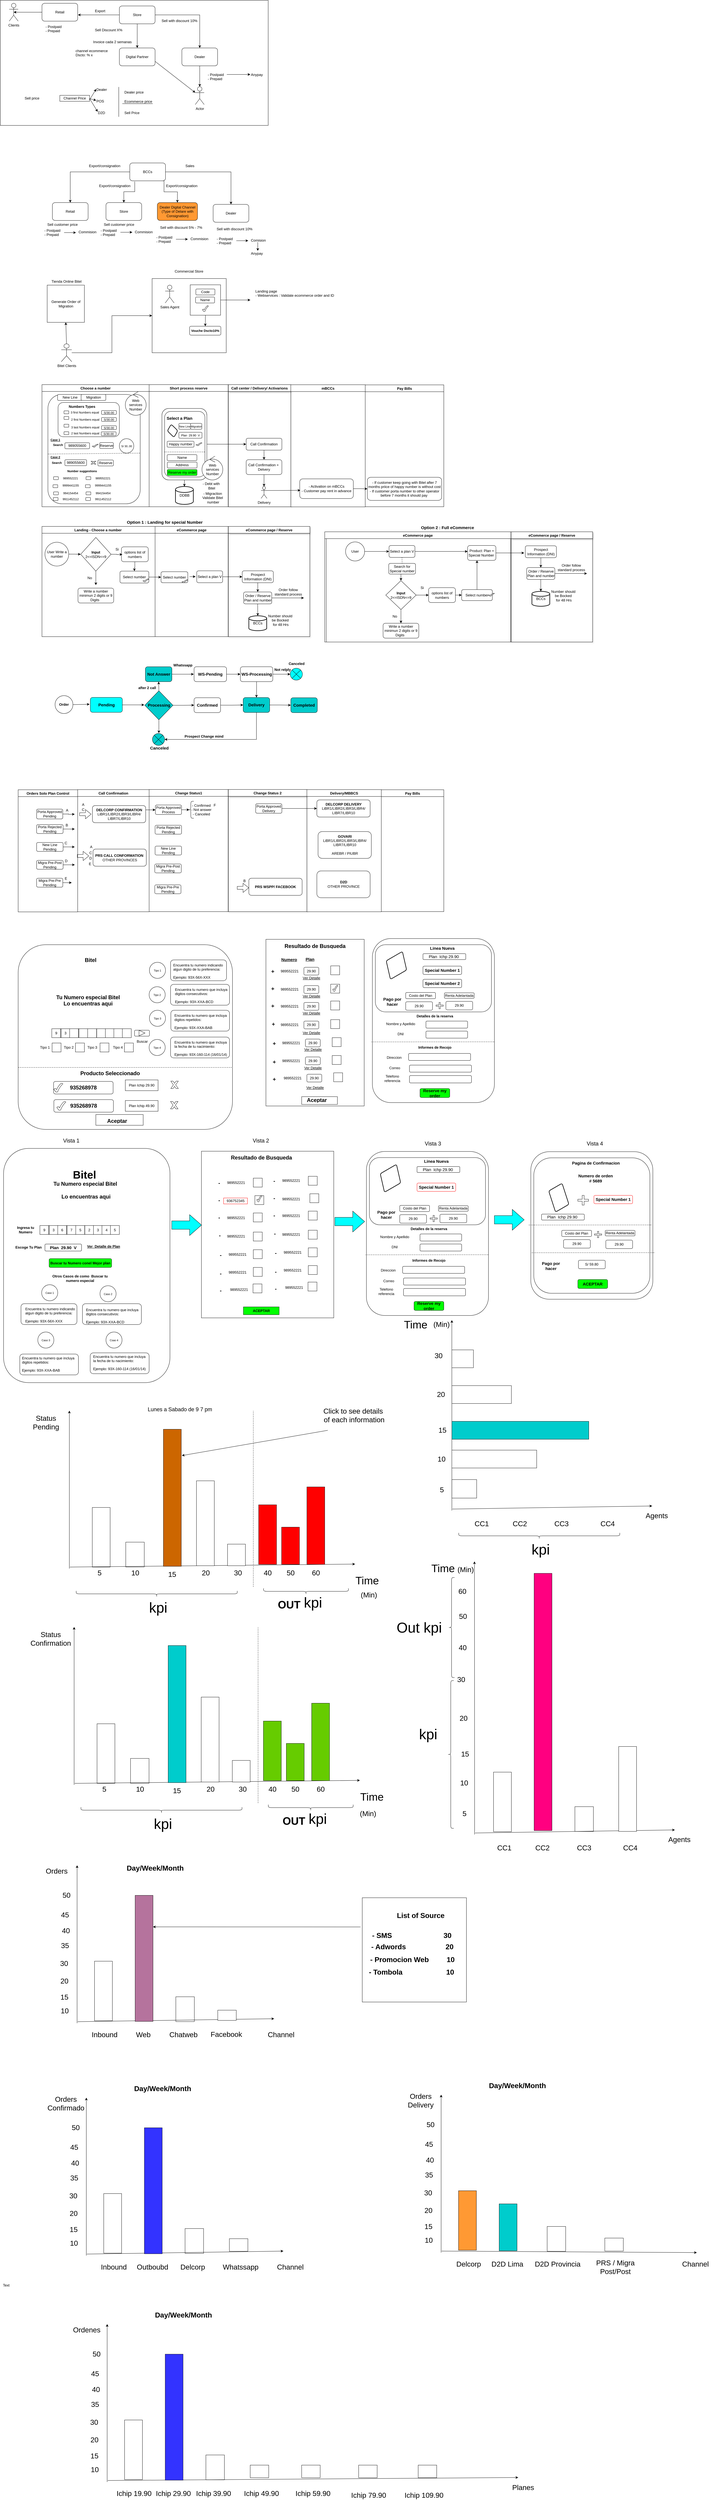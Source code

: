 <mxfile version="12.7.0" type="github">
  <diagram id="y0MvCqDMI1tPlNCTdOtr" name="Page-1">
    <mxGraphModel dx="1554" dy="623" grid="1" gridSize="10" guides="1" tooltips="1" connect="1" arrows="1" fold="1" page="1" pageScale="1" pageWidth="827" pageHeight="1169" math="0" shadow="0">
      <root>
        <mxCell id="0"/>
        <mxCell id="1" parent="0"/>
        <mxCell id="714XFzOulZq-7VAkXgA--131" value="" style="whiteSpace=wrap;html=1;aspect=fixed;fillColor=#FFFFFF;" parent="1" vertex="1">
          <mxGeometry x="1286" y="6469" width="350" height="350" as="geometry"/>
        </mxCell>
        <mxCell id="e2i0RWfGMgiaT22CuOUn-142" value="" style="rounded=1;whiteSpace=wrap;html=1;" parent="1" vertex="1">
          <mxGeometry x="253.5" y="3730" width="120" height="50" as="geometry"/>
        </mxCell>
        <mxCell id="e2i0RWfGMgiaT22CuOUn-42" value="" style="rounded=1;whiteSpace=wrap;html=1;rotation=90;arcSize=0;" parent="1" vertex="1">
          <mxGeometry x="847.74" y="3366.6" width="559.41" height="330.1" as="geometry"/>
        </mxCell>
        <mxCell id="P5arYo4wm9-XKqG1Q-lO-1" value="" style="rounded=0;whiteSpace=wrap;html=1;" parent="1" vertex="1">
          <mxGeometry x="70" y="100" width="900" height="420" as="geometry"/>
        </mxCell>
        <mxCell id="lmIb0_3VensQCm0fVYHJ-1" value="Digital Partner" style="rounded=1;whiteSpace=wrap;html=1;" parent="1" vertex="1">
          <mxGeometry x="470" y="260" width="120" height="60" as="geometry"/>
        </mxCell>
        <mxCell id="lmIb0_3VensQCm0fVYHJ-5" style="edgeStyle=orthogonalEdgeStyle;rounded=0;orthogonalLoop=1;jettySize=auto;html=1;exitX=0;exitY=0.5;exitDx=0;exitDy=0;entryX=1.008;entryY=0.65;entryDx=0;entryDy=0;entryPerimeter=0;" parent="1" source="lmIb0_3VensQCm0fVYHJ-2" target="lmIb0_3VensQCm0fVYHJ-3" edge="1">
          <mxGeometry relative="1" as="geometry"/>
        </mxCell>
        <mxCell id="lmIb0_3VensQCm0fVYHJ-8" style="edgeStyle=orthogonalEdgeStyle;rounded=0;orthogonalLoop=1;jettySize=auto;html=1;" parent="1" source="lmIb0_3VensQCm0fVYHJ-2" target="lmIb0_3VensQCm0fVYHJ-1" edge="1">
          <mxGeometry relative="1" as="geometry"/>
        </mxCell>
        <mxCell id="lmIb0_3VensQCm0fVYHJ-10" style="edgeStyle=orthogonalEdgeStyle;rounded=0;orthogonalLoop=1;jettySize=auto;html=1;exitX=1;exitY=0.5;exitDx=0;exitDy=0;entryX=0.5;entryY=0;entryDx=0;entryDy=0;" parent="1" source="lmIb0_3VensQCm0fVYHJ-2" target="lmIb0_3VensQCm0fVYHJ-9" edge="1">
          <mxGeometry relative="1" as="geometry"/>
        </mxCell>
        <mxCell id="lmIb0_3VensQCm0fVYHJ-2" value="Store" style="rounded=1;whiteSpace=wrap;html=1;" parent="1" vertex="1">
          <mxGeometry x="470" y="119" width="120" height="60" as="geometry"/>
        </mxCell>
        <mxCell id="lmIb0_3VensQCm0fVYHJ-13" style="edgeStyle=orthogonalEdgeStyle;rounded=0;orthogonalLoop=1;jettySize=auto;html=1;entryX=0.5;entryY=0.5;entryDx=0;entryDy=0;entryPerimeter=0;" parent="1" source="lmIb0_3VensQCm0fVYHJ-3" target="lmIb0_3VensQCm0fVYHJ-12" edge="1">
          <mxGeometry relative="1" as="geometry"/>
        </mxCell>
        <mxCell id="lmIb0_3VensQCm0fVYHJ-3" value="Retail" style="rounded=1;whiteSpace=wrap;html=1;" parent="1" vertex="1">
          <mxGeometry x="210" y="110" width="120" height="60" as="geometry"/>
        </mxCell>
        <mxCell id="lmIb0_3VensQCm0fVYHJ-4" value="&lt;div&gt;- Postpaid&lt;/div&gt;&lt;div&gt;- Prepaid &lt;br&gt;&lt;/div&gt;" style="text;html=1;resizable=0;points=[];autosize=1;align=left;verticalAlign=top;spacingTop=-4;" parent="1" vertex="1">
          <mxGeometry x="220" y="179" width="70" height="30" as="geometry"/>
        </mxCell>
        <mxCell id="lmIb0_3VensQCm0fVYHJ-6" value="Export" style="text;html=1;resizable=0;points=[];autosize=1;align=left;verticalAlign=top;spacingTop=-4;" parent="1" vertex="1">
          <mxGeometry x="386" y="126" width="50" height="20" as="geometry"/>
        </mxCell>
        <mxCell id="lmIb0_3VensQCm0fVYHJ-14" style="edgeStyle=orthogonalEdgeStyle;rounded=0;orthogonalLoop=1;jettySize=auto;html=1;exitX=0.5;exitY=1;exitDx=0;exitDy=0;" parent="1" source="lmIb0_3VensQCm0fVYHJ-9" edge="1">
          <mxGeometry relative="1" as="geometry">
            <mxPoint x="740" y="390" as="targetPoint"/>
          </mxGeometry>
        </mxCell>
        <mxCell id="lmIb0_3VensQCm0fVYHJ-9" value="Dealer" style="rounded=1;whiteSpace=wrap;html=1;" parent="1" vertex="1">
          <mxGeometry x="680" y="260" width="120" height="60" as="geometry"/>
        </mxCell>
        <mxCell id="lmIb0_3VensQCm0fVYHJ-11" value="Actor" style="shape=umlActor;verticalLabelPosition=bottom;labelBackgroundColor=#ffffff;verticalAlign=top;html=1;outlineConnect=0;" parent="1" vertex="1">
          <mxGeometry x="725" y="390" width="30" height="60" as="geometry"/>
        </mxCell>
        <mxCell id="lmIb0_3VensQCm0fVYHJ-12" value="Clients" style="shape=umlActor;verticalLabelPosition=bottom;labelBackgroundColor=#ffffff;verticalAlign=top;html=1;outlineConnect=0;" parent="1" vertex="1">
          <mxGeometry x="100" y="110" width="30" height="60" as="geometry"/>
        </mxCell>
        <mxCell id="lmIb0_3VensQCm0fVYHJ-15" value="Sell with discount 10%" style="text;html=1;resizable=0;points=[];autosize=1;align=left;verticalAlign=top;spacingTop=-4;" parent="1" vertex="1">
          <mxGeometry x="610" y="159" width="140" height="20" as="geometry"/>
        </mxCell>
        <mxCell id="lmIb0_3VensQCm0fVYHJ-18" value="&lt;div&gt;channel ecommerce &lt;br&gt;&lt;/div&gt;&lt;div&gt;Dscto: % x&lt;br&gt;&lt;/div&gt;" style="text;html=1;resizable=0;points=[];autosize=1;align=left;verticalAlign=top;spacingTop=-4;" parent="1" vertex="1">
          <mxGeometry x="321" y="260" width="130" height="30" as="geometry"/>
        </mxCell>
        <mxCell id="lmIb0_3VensQCm0fVYHJ-19" value="Sell Price" style="text;html=1;resizable=0;points=[];autosize=1;align=left;verticalAlign=top;spacingTop=-4;" parent="1" vertex="1">
          <mxGeometry x="485" y="468" width="70" height="20" as="geometry"/>
        </mxCell>
        <mxCell id="lmIb0_3VensQCm0fVYHJ-20" value="Ecommerce price" style="text;html=1;resizable=0;points=[];autosize=1;align=left;verticalAlign=top;spacingTop=-4;" parent="1" vertex="1">
          <mxGeometry x="485" y="430" width="110" height="20" as="geometry"/>
        </mxCell>
        <mxCell id="lmIb0_3VensQCm0fVYHJ-21" value="Sell price " style="text;html=1;resizable=0;points=[];autosize=1;align=left;verticalAlign=top;spacingTop=-4;" parent="1" vertex="1">
          <mxGeometry x="150" y="419" width="70" height="20" as="geometry"/>
        </mxCell>
        <mxCell id="lmIb0_3VensQCm0fVYHJ-23" value="Channel Price" style="rounded=0;whiteSpace=wrap;html=1;" parent="1" vertex="1">
          <mxGeometry x="270" y="419" width="100" height="20" as="geometry"/>
        </mxCell>
        <mxCell id="lmIb0_3VensQCm0fVYHJ-24" value="Dealer" style="text;html=1;resizable=0;points=[];autosize=1;align=left;verticalAlign=top;spacingTop=-4;" parent="1" vertex="1">
          <mxGeometry x="391" y="390" width="50" height="20" as="geometry"/>
        </mxCell>
        <mxCell id="lmIb0_3VensQCm0fVYHJ-25" value="POS" style="text;html=1;resizable=0;points=[];autosize=1;align=left;verticalAlign=top;spacingTop=-4;" parent="1" vertex="1">
          <mxGeometry x="391" y="429" width="40" height="20" as="geometry"/>
        </mxCell>
        <mxCell id="lmIb0_3VensQCm0fVYHJ-26" value="D2D" style="text;html=1;resizable=0;points=[];autosize=1;align=left;verticalAlign=top;spacingTop=-4;" parent="1" vertex="1">
          <mxGeometry x="396" y="468" width="40" height="20" as="geometry"/>
        </mxCell>
        <mxCell id="lmIb0_3VensQCm0fVYHJ-28" value="" style="endArrow=classic;html=1;entryX=0.02;entryY=0.4;entryDx=0;entryDy=0;entryPerimeter=0;exitX=1;exitY=0.75;exitDx=0;exitDy=0;" parent="1" source="lmIb0_3VensQCm0fVYHJ-23" target="lmIb0_3VensQCm0fVYHJ-24" edge="1">
          <mxGeometry width="50" height="50" relative="1" as="geometry">
            <mxPoint x="100" y="560" as="sourcePoint"/>
            <mxPoint x="150" y="510" as="targetPoint"/>
          </mxGeometry>
        </mxCell>
        <mxCell id="lmIb0_3VensQCm0fVYHJ-29" value="" style="endArrow=classic;html=1;entryX=0.025;entryY=0.35;entryDx=0;entryDy=0;entryPerimeter=0;" parent="1" target="lmIb0_3VensQCm0fVYHJ-25" edge="1">
          <mxGeometry width="50" height="50" relative="1" as="geometry">
            <mxPoint x="370" y="430" as="sourcePoint"/>
            <mxPoint x="402" y="408" as="targetPoint"/>
          </mxGeometry>
        </mxCell>
        <mxCell id="lmIb0_3VensQCm0fVYHJ-31" value="" style="endArrow=classic;html=1;entryX=0.025;entryY=0.3;entryDx=0;entryDy=0;entryPerimeter=0;" parent="1" target="lmIb0_3VensQCm0fVYHJ-26" edge="1">
          <mxGeometry width="50" height="50" relative="1" as="geometry">
            <mxPoint x="370" y="430" as="sourcePoint"/>
            <mxPoint x="402" y="446" as="targetPoint"/>
          </mxGeometry>
        </mxCell>
        <mxCell id="lmIb0_3VensQCm0fVYHJ-32" value="Dealer price" style="text;html=1;resizable=0;points=[];autosize=1;align=left;verticalAlign=top;spacingTop=-4;" parent="1" vertex="1">
          <mxGeometry x="485" y="399" width="80" height="20" as="geometry"/>
        </mxCell>
        <mxCell id="lmIb0_3VensQCm0fVYHJ-33" value="" style="endArrow=none;html=1;" parent="1" edge="1">
          <mxGeometry width="50" height="50" relative="1" as="geometry">
            <mxPoint x="468" y="491" as="sourcePoint"/>
            <mxPoint x="468" y="391" as="targetPoint"/>
          </mxGeometry>
        </mxCell>
        <mxCell id="lmIb0_3VensQCm0fVYHJ-35" value="" style="endArrow=none;html=1;" parent="1" edge="1">
          <mxGeometry width="50" height="50" relative="1" as="geometry">
            <mxPoint x="480" y="447" as="sourcePoint"/>
            <mxPoint x="582" y="447" as="targetPoint"/>
          </mxGeometry>
        </mxCell>
        <mxCell id="lmIb0_3VensQCm0fVYHJ-38" value="" style="endArrow=classic;html=1;exitX=1;exitY=0.75;exitDx=0;exitDy=0;entryX=0;entryY=0.333;entryDx=0;entryDy=0;entryPerimeter=0;" parent="1" source="lmIb0_3VensQCm0fVYHJ-1" target="lmIb0_3VensQCm0fVYHJ-11" edge="1">
          <mxGeometry width="50" height="50" relative="1" as="geometry">
            <mxPoint x="190" y="560" as="sourcePoint"/>
            <mxPoint x="240" y="510" as="targetPoint"/>
          </mxGeometry>
        </mxCell>
        <mxCell id="lmIb0_3VensQCm0fVYHJ-41" value="" style="edgeStyle=orthogonalEdgeStyle;rounded=0;orthogonalLoop=1;jettySize=auto;html=1;" parent="1" target="lmIb0_3VensQCm0fVYHJ-40" edge="1">
          <mxGeometry relative="1" as="geometry">
            <mxPoint x="831" y="349" as="sourcePoint"/>
            <Array as="points">
              <mxPoint x="890" y="349"/>
              <mxPoint x="890" y="349"/>
            </Array>
          </mxGeometry>
        </mxCell>
        <mxCell id="lmIb0_3VensQCm0fVYHJ-39" value="&lt;div&gt;- Postpaid&lt;/div&gt;&lt;div&gt;- Prepaid &lt;br&gt;&lt;/div&gt;" style="text;html=1;resizable=0;points=[];autosize=1;align=left;verticalAlign=top;spacingTop=-4;" parent="1" vertex="1">
          <mxGeometry x="765" y="340" width="70" height="30" as="geometry"/>
        </mxCell>
        <mxCell id="lmIb0_3VensQCm0fVYHJ-40" value="Anypay" style="text;html=1;resizable=0;points=[];autosize=1;align=left;verticalAlign=top;spacingTop=-4;" parent="1" vertex="1">
          <mxGeometry x="910" y="340" width="50" height="20" as="geometry"/>
        </mxCell>
        <mxCell id="YrrHf_Wgj3N-O0l7jDWq-1" value="&lt;div&gt;Sell Discount X%&lt;br&gt;&lt;/div&gt;&amp;nbsp;" style="text;html=1;resizable=0;points=[];autosize=1;align=left;verticalAlign=top;spacingTop=-4;" parent="1" vertex="1">
          <mxGeometry x="386" y="190" width="110" height="30" as="geometry"/>
        </mxCell>
        <mxCell id="YrrHf_Wgj3N-O0l7jDWq-2" value="Invoice cada 2 semanas" style="text;html=1;resizable=0;points=[];autosize=1;align=left;verticalAlign=top;spacingTop=-4;" parent="1" vertex="1">
          <mxGeometry x="380" y="230" width="150" height="20" as="geometry"/>
        </mxCell>
        <mxCell id="P5arYo4wm9-XKqG1Q-lO-3" value="Dealer Digital Channel&lt;br&gt;(Type of Delare with Consignation)" style="rounded=1;whiteSpace=wrap;html=1;fillColor=#FF9933;" parent="1" vertex="1">
          <mxGeometry x="597.5" y="779" width="135" height="60" as="geometry"/>
        </mxCell>
        <mxCell id="P5arYo4wm9-XKqG1Q-lO-7" value="Store" style="rounded=1;whiteSpace=wrap;html=1;" parent="1" vertex="1">
          <mxGeometry x="425" y="779" width="120" height="60" as="geometry"/>
        </mxCell>
        <mxCell id="P5arYo4wm9-XKqG1Q-lO-9" value="Retail" style="rounded=1;whiteSpace=wrap;html=1;" parent="1" vertex="1">
          <mxGeometry x="245" y="779" width="120" height="60" as="geometry"/>
        </mxCell>
        <mxCell id="P5arYo4wm9-XKqG1Q-lO-11" value="Export/consignation" style="text;html=1;resizable=0;points=[];autosize=1;align=left;verticalAlign=top;spacingTop=-4;" parent="1" vertex="1">
          <mxGeometry x="366" y="646" width="120" height="20" as="geometry"/>
        </mxCell>
        <mxCell id="P5arYo4wm9-XKqG1Q-lO-13" value="Dealer" style="rounded=1;whiteSpace=wrap;html=1;" parent="1" vertex="1">
          <mxGeometry x="785" y="785" width="120" height="60" as="geometry"/>
        </mxCell>
        <mxCell id="P5arYo4wm9-XKqG1Q-lO-16" value="Sell with discount 10%" style="text;html=1;resizable=0;points=[];autosize=1;align=left;verticalAlign=top;spacingTop=-4;" parent="1" vertex="1">
          <mxGeometry x="795" y="858" width="140" height="20" as="geometry"/>
        </mxCell>
        <mxCell id="P5arYo4wm9-XKqG1Q-lO-45" style="edgeStyle=orthogonalEdgeStyle;rounded=0;orthogonalLoop=1;jettySize=auto;html=1;exitX=0.139;exitY=1.04;exitDx=0;exitDy=0;exitPerimeter=0;" parent="1" source="P5arYo4wm9-XKqG1Q-lO-44" target="P5arYo4wm9-XKqG1Q-lO-7" edge="1">
          <mxGeometry relative="1" as="geometry"/>
        </mxCell>
        <mxCell id="P5arYo4wm9-XKqG1Q-lO-46" style="edgeStyle=orthogonalEdgeStyle;rounded=0;orthogonalLoop=1;jettySize=auto;html=1;entryX=0.5;entryY=0;entryDx=0;entryDy=0;" parent="1" source="P5arYo4wm9-XKqG1Q-lO-44" target="P5arYo4wm9-XKqG1Q-lO-9" edge="1">
          <mxGeometry relative="1" as="geometry"/>
        </mxCell>
        <mxCell id="P5arYo4wm9-XKqG1Q-lO-47" style="edgeStyle=orthogonalEdgeStyle;rounded=0;orthogonalLoop=1;jettySize=auto;html=1;entryX=0.5;entryY=0;entryDx=0;entryDy=0;" parent="1" source="P5arYo4wm9-XKqG1Q-lO-44" target="P5arYo4wm9-XKqG1Q-lO-13" edge="1">
          <mxGeometry relative="1" as="geometry"/>
        </mxCell>
        <mxCell id="P5arYo4wm9-XKqG1Q-lO-44" value="BCCs" style="rounded=1;whiteSpace=wrap;html=1;" parent="1" vertex="1">
          <mxGeometry x="505" y="646" width="120" height="60" as="geometry"/>
        </mxCell>
        <mxCell id="P5arYo4wm9-XKqG1Q-lO-48" value="Export/consignation" style="text;html=1;resizable=0;points=[];autosize=1;align=left;verticalAlign=top;spacingTop=-4;" parent="1" vertex="1">
          <mxGeometry x="400" y="712.5" width="120" height="20" as="geometry"/>
        </mxCell>
        <mxCell id="P5arYo4wm9-XKqG1Q-lO-49" value="Sales" style="text;html=1;resizable=0;points=[];autosize=1;align=left;verticalAlign=top;spacingTop=-4;" parent="1" vertex="1">
          <mxGeometry x="690" y="646" width="50" height="20" as="geometry"/>
        </mxCell>
        <mxCell id="P5arYo4wm9-XKqG1Q-lO-52" style="edgeStyle=orthogonalEdgeStyle;rounded=0;orthogonalLoop=1;jettySize=auto;html=1;exitX=0.5;exitY=1;exitDx=0;exitDy=0;" parent="1" source="P5arYo4wm9-XKqG1Q-lO-44" target="P5arYo4wm9-XKqG1Q-lO-3" edge="1">
          <mxGeometry relative="1" as="geometry">
            <mxPoint x="574.571" y="716" as="sourcePoint"/>
            <mxPoint x="494.571" y="789" as="targetPoint"/>
            <Array as="points">
              <mxPoint x="620" y="706"/>
              <mxPoint x="620" y="743"/>
              <mxPoint x="665" y="743"/>
            </Array>
          </mxGeometry>
        </mxCell>
        <mxCell id="P5arYo4wm9-XKqG1Q-lO-53" value="Export/consignation" style="text;html=1;resizable=0;points=[];autosize=1;align=left;verticalAlign=top;spacingTop=-4;" parent="1" vertex="1">
          <mxGeometry x="625" y="712.5" width="120" height="20" as="geometry"/>
        </mxCell>
        <mxCell id="P5arYo4wm9-XKqG1Q-lO-54" value="Sell with discount 5% - 7%" style="text;html=1;resizable=0;points=[];autosize=1;align=left;verticalAlign=top;spacingTop=-4;" parent="1" vertex="1">
          <mxGeometry x="605" y="853" width="160" height="20" as="geometry"/>
        </mxCell>
        <mxCell id="P5arYo4wm9-XKqG1Q-lO-56" value="" style="edgeStyle=orthogonalEdgeStyle;rounded=0;orthogonalLoop=1;jettySize=auto;html=1;" parent="1" edge="1">
          <mxGeometry relative="1" as="geometry">
            <mxPoint x="863" y="907" as="sourcePoint"/>
            <Array as="points">
              <mxPoint x="883" y="907"/>
              <mxPoint x="883" y="907"/>
            </Array>
            <mxPoint x="903" y="906.857" as="targetPoint"/>
          </mxGeometry>
        </mxCell>
        <mxCell id="P5arYo4wm9-XKqG1Q-lO-57" value="&lt;div&gt;- Postpaid&lt;/div&gt;&lt;div&gt;- Prepaid &lt;br&gt;&lt;/div&gt;" style="text;html=1;resizable=0;points=[];autosize=1;align=left;verticalAlign=top;spacingTop=-4;" parent="1" vertex="1">
          <mxGeometry x="795" y="891" width="70" height="30" as="geometry"/>
        </mxCell>
        <mxCell id="P5arYo4wm9-XKqG1Q-lO-58" value="Comision" style="text;html=1;resizable=0;points=[];autosize=1;align=left;verticalAlign=top;spacingTop=-4;" parent="1" vertex="1">
          <mxGeometry x="910" y="896" width="70" height="20" as="geometry"/>
        </mxCell>
        <mxCell id="P5arYo4wm9-XKqG1Q-lO-59" value="" style="edgeStyle=orthogonalEdgeStyle;rounded=0;orthogonalLoop=1;jettySize=auto;html=1;" parent="1" edge="1">
          <mxGeometry relative="1" as="geometry">
            <mxPoint x="660.143" y="902" as="sourcePoint"/>
            <Array as="points">
              <mxPoint x="680" y="902"/>
              <mxPoint x="680" y="902"/>
            </Array>
            <mxPoint x="700.143" y="902" as="targetPoint"/>
          </mxGeometry>
        </mxCell>
        <mxCell id="P5arYo4wm9-XKqG1Q-lO-60" value="&lt;div&gt;- Postpaid&lt;/div&gt;&lt;div&gt;- Prepaid &lt;br&gt;&lt;/div&gt;" style="text;html=1;resizable=0;points=[];autosize=1;align=left;verticalAlign=top;spacingTop=-4;" parent="1" vertex="1">
          <mxGeometry x="592" y="886" width="70" height="30" as="geometry"/>
        </mxCell>
        <mxCell id="P5arYo4wm9-XKqG1Q-lO-61" value="Commision" style="text;html=1;resizable=0;points=[];autosize=1;align=left;verticalAlign=top;spacingTop=-4;" parent="1" vertex="1">
          <mxGeometry x="707" y="891" width="80" height="20" as="geometry"/>
        </mxCell>
        <mxCell id="P5arYo4wm9-XKqG1Q-lO-64" value="" style="edgeStyle=orthogonalEdgeStyle;rounded=0;orthogonalLoop=1;jettySize=auto;html=1;" parent="1" edge="1">
          <mxGeometry relative="1" as="geometry">
            <mxPoint x="284.286" y="879.714" as="sourcePoint"/>
            <Array as="points">
              <mxPoint x="304" y="879"/>
              <mxPoint x="304" y="879"/>
            </Array>
            <mxPoint x="324.286" y="879.714" as="targetPoint"/>
          </mxGeometry>
        </mxCell>
        <mxCell id="P5arYo4wm9-XKqG1Q-lO-65" value="&lt;div&gt;- Postpaid&lt;/div&gt;&lt;div&gt;- Prepaid &lt;br&gt;&lt;/div&gt;" style="text;html=1;resizable=0;points=[];autosize=1;align=left;verticalAlign=top;spacingTop=-4;" parent="1" vertex="1">
          <mxGeometry x="216" y="863" width="70" height="30" as="geometry"/>
        </mxCell>
        <mxCell id="P5arYo4wm9-XKqG1Q-lO-66" value="Commision" style="text;html=1;resizable=0;points=[];autosize=1;align=left;verticalAlign=top;spacingTop=-4;" parent="1" vertex="1">
          <mxGeometry x="331" y="868" width="80" height="20" as="geometry"/>
        </mxCell>
        <mxCell id="P5arYo4wm9-XKqG1Q-lO-67" value="" style="edgeStyle=orthogonalEdgeStyle;rounded=0;orthogonalLoop=1;jettySize=auto;html=1;" parent="1" edge="1">
          <mxGeometry relative="1" as="geometry">
            <mxPoint x="473.571" y="878.643" as="sourcePoint"/>
            <Array as="points">
              <mxPoint x="493" y="878.5"/>
              <mxPoint x="493" y="878.5"/>
            </Array>
            <mxPoint x="513.571" y="878.643" as="targetPoint"/>
          </mxGeometry>
        </mxCell>
        <mxCell id="P5arYo4wm9-XKqG1Q-lO-68" value="&lt;div&gt;- Postpaid&lt;/div&gt;&lt;div&gt;- Prepaid &lt;br&gt;&lt;/div&gt;" style="text;html=1;resizable=0;points=[];autosize=1;align=left;verticalAlign=top;spacingTop=-4;" parent="1" vertex="1">
          <mxGeometry x="405" y="862.5" width="70" height="30" as="geometry"/>
        </mxCell>
        <mxCell id="P5arYo4wm9-XKqG1Q-lO-69" value="Commision" style="text;html=1;resizable=0;points=[];autosize=1;align=left;verticalAlign=top;spacingTop=-4;" parent="1" vertex="1">
          <mxGeometry x="520" y="867.5" width="80" height="20" as="geometry"/>
        </mxCell>
        <mxCell id="P5arYo4wm9-XKqG1Q-lO-70" value="Anypay" style="text;html=1;resizable=0;points=[];autosize=1;align=left;verticalAlign=top;spacingTop=-4;" parent="1" vertex="1">
          <mxGeometry x="910" y="940" width="60" height="20" as="geometry"/>
        </mxCell>
        <mxCell id="P5arYo4wm9-XKqG1Q-lO-74" value="" style="edgeStyle=orthogonalEdgeStyle;rounded=0;orthogonalLoop=1;jettySize=auto;html=1;" parent="1" edge="1">
          <mxGeometry relative="1" as="geometry">
            <mxPoint x="935" y="912" as="sourcePoint"/>
            <mxPoint x="935" y="941" as="targetPoint"/>
          </mxGeometry>
        </mxCell>
        <mxCell id="P5arYo4wm9-XKqG1Q-lO-75" value="Sell customer price" style="text;html=1;resizable=0;points=[];autosize=1;align=left;verticalAlign=top;spacingTop=-4;" parent="1" vertex="1">
          <mxGeometry x="226" y="842.5" width="120" height="20" as="geometry"/>
        </mxCell>
        <mxCell id="P5arYo4wm9-XKqG1Q-lO-76" value="Sell customer price" style="text;html=1;resizable=0;points=[];autosize=1;align=left;verticalAlign=top;spacingTop=-4;" parent="1" vertex="1">
          <mxGeometry x="415.5" y="842.5" width="120" height="20" as="geometry"/>
        </mxCell>
        <mxCell id="tqpHQicm2JgRF6btbV35-1" value="" style="whiteSpace=wrap;html=1;aspect=fixed;" parent="1" vertex="1">
          <mxGeometry x="580" y="1034" width="249" height="249" as="geometry"/>
        </mxCell>
        <mxCell id="tqpHQicm2JgRF6btbV35-17" style="edgeStyle=orthogonalEdgeStyle;rounded=0;orthogonalLoop=1;jettySize=auto;html=1;" parent="1" source="tqpHQicm2JgRF6btbV35-2" target="tqpHQicm2JgRF6btbV35-16" edge="1">
          <mxGeometry relative="1" as="geometry"/>
        </mxCell>
        <mxCell id="tqpHQicm2JgRF6btbV35-29" style="edgeStyle=orthogonalEdgeStyle;rounded=0;orthogonalLoop=1;jettySize=auto;html=1;" parent="1" source="tqpHQicm2JgRF6btbV35-2" edge="1">
          <mxGeometry relative="1" as="geometry">
            <mxPoint x="910" y="1106" as="targetPoint"/>
          </mxGeometry>
        </mxCell>
        <mxCell id="tqpHQicm2JgRF6btbV35-2" value="" style="whiteSpace=wrap;html=1;aspect=fixed;" parent="1" vertex="1">
          <mxGeometry x="708" y="1055" width="102" height="102" as="geometry"/>
        </mxCell>
        <mxCell id="tqpHQicm2JgRF6btbV35-3" value="Commercial Store" style="text;html=1;resizable=0;points=[];autosize=1;align=left;verticalAlign=top;spacingTop=-4;" parent="1" vertex="1">
          <mxGeometry x="654" y="1000" width="120" height="20" as="geometry"/>
        </mxCell>
        <mxCell id="tqpHQicm2JgRF6btbV35-28" style="edgeStyle=orthogonalEdgeStyle;rounded=0;orthogonalLoop=1;jettySize=auto;html=1;" parent="1" source="tqpHQicm2JgRF6btbV35-4" target="tqpHQicm2JgRF6btbV35-1" edge="1">
          <mxGeometry relative="1" as="geometry"/>
        </mxCell>
        <mxCell id="tqpHQicm2JgRF6btbV35-4" value="Bitel Clients" style="shape=umlActor;verticalLabelPosition=bottom;labelBackgroundColor=#ffffff;verticalAlign=top;html=1;outlineConnect=0;" parent="1" vertex="1">
          <mxGeometry x="275" y="1253" width="35" height="60" as="geometry"/>
        </mxCell>
        <mxCell id="tqpHQicm2JgRF6btbV35-5" value="Code" style="rounded=1;whiteSpace=wrap;html=1;" parent="1" vertex="1">
          <mxGeometry x="727" y="1069" width="64" height="20" as="geometry"/>
        </mxCell>
        <mxCell id="tqpHQicm2JgRF6btbV35-6" value="Name" style="rounded=1;whiteSpace=wrap;html=1;" parent="1" vertex="1">
          <mxGeometry x="726" y="1096" width="64" height="20" as="geometry"/>
        </mxCell>
        <mxCell id="tqpHQicm2JgRF6btbV35-7" value="" style="verticalLabelPosition=bottom;verticalAlign=top;html=1;shape=mxgraph.basic.tick" parent="1" vertex="1">
          <mxGeometry x="749" y="1125" width="20" height="20" as="geometry"/>
        </mxCell>
        <mxCell id="tqpHQicm2JgRF6btbV35-8" value="Sales Agent" style="shape=umlActor;verticalLabelPosition=bottom;labelBackgroundColor=#ffffff;verticalAlign=top;html=1;outlineConnect=0;" parent="1" vertex="1">
          <mxGeometry x="624" y="1056" width="30" height="60" as="geometry"/>
        </mxCell>
        <mxCell id="tqpHQicm2JgRF6btbV35-16" value="&lt;b&gt;&lt;font style=&quot;font-size: 11px&quot;&gt;Vouche Dscto10%&lt;/font&gt;&lt;/b&gt;" style="rounded=1;whiteSpace=wrap;html=1;" parent="1" vertex="1">
          <mxGeometry x="706" y="1194" width="105" height="30" as="geometry"/>
        </mxCell>
        <mxCell id="tqpHQicm2JgRF6btbV35-18" value="Generate Order of Migration" style="whiteSpace=wrap;html=1;aspect=fixed;" parent="1" vertex="1">
          <mxGeometry x="227.5" y="1056" width="125" height="125" as="geometry"/>
        </mxCell>
        <mxCell id="tqpHQicm2JgRF6btbV35-26" value="" style="endArrow=classic;html=1;entryX=0.5;entryY=1;entryDx=0;entryDy=0;exitX=0.5;exitY=0;exitDx=0;exitDy=0;exitPerimeter=0;" parent="1" source="tqpHQicm2JgRF6btbV35-4" target="tqpHQicm2JgRF6btbV35-18" edge="1">
          <mxGeometry width="50" height="50" relative="1" as="geometry">
            <mxPoint x="70" y="1400" as="sourcePoint"/>
            <mxPoint x="120" y="1350" as="targetPoint"/>
          </mxGeometry>
        </mxCell>
        <mxCell id="tqpHQicm2JgRF6btbV35-27" value="Tienda Online Bitel" style="text;html=1;resizable=0;points=[];autosize=1;align=left;verticalAlign=top;spacingTop=-4;" parent="1" vertex="1">
          <mxGeometry x="240" y="1034" width="120" height="20" as="geometry"/>
        </mxCell>
        <mxCell id="tqpHQicm2JgRF6btbV35-30" value="&lt;div&gt;Landing page&lt;/div&gt;&lt;div&gt;- Webservices : Validate ecommerce order and ID&lt;br&gt;&lt;/div&gt;" style="text;html=1;resizable=0;points=[];autosize=1;align=left;verticalAlign=top;spacingTop=-4;" parent="1" vertex="1">
          <mxGeometry x="925" y="1067" width="290" height="30" as="geometry"/>
        </mxCell>
        <mxCell id="RakAhdTEQGmVChrOr0ug-1" value="Choose a number" style="swimlane;startSize=23;" parent="1" vertex="1">
          <mxGeometry x="210" y="1390" width="360" height="410" as="geometry"/>
        </mxCell>
        <mxCell id="RakAhdTEQGmVChrOr0ug-54" value="" style="rounded=1;whiteSpace=wrap;html=1;" parent="RakAhdTEQGmVChrOr0ug-1" vertex="1">
          <mxGeometry x="20" y="33" width="310" height="367" as="geometry"/>
        </mxCell>
        <mxCell id="RakAhdTEQGmVChrOr0ug-35" value="989055600" style="rounded=1;whiteSpace=wrap;html=1;" parent="RakAhdTEQGmVChrOr0ug-1" vertex="1">
          <mxGeometry x="77" y="195.08" width="83" height="20.17" as="geometry"/>
        </mxCell>
        <mxCell id="RakAhdTEQGmVChrOr0ug-38" value="" style="rounded=1;whiteSpace=wrap;html=1;" parent="RakAhdTEQGmVChrOr0ug-1" vertex="1">
          <mxGeometry x="54" y="60" width="206" height="115" as="geometry"/>
        </mxCell>
        <mxCell id="RakAhdTEQGmVChrOr0ug-39" value="&lt;h1&gt;&lt;font style=&quot;font-size: 12px&quot;&gt;Numbers Types&lt;/font&gt;&lt;/h1&gt;&lt;p&gt;&lt;br&gt;&lt;/p&gt;" style="text;html=1;strokeColor=none;fillColor=none;spacing=5;spacingTop=-20;whiteSpace=wrap;overflow=hidden;rounded=0;" parent="RakAhdTEQGmVChrOr0ug-1" vertex="1">
          <mxGeometry x="85" y="50" width="100" height="30" as="geometry"/>
        </mxCell>
        <mxCell id="RakAhdTEQGmVChrOr0ug-42" value="Reserve" style="rounded=1;whiteSpace=wrap;html=1;" parent="RakAhdTEQGmVChrOr0ug-1" vertex="1">
          <mxGeometry x="194" y="194.5" width="46" height="20" as="geometry"/>
        </mxCell>
        <mxCell id="1DFgmjzPVoiNPRp-_Ow8-1" value="" style="rounded=1;whiteSpace=wrap;html=1;" parent="RakAhdTEQGmVChrOr0ug-1" vertex="1">
          <mxGeometry x="74" y="88" width="16" height="10" as="geometry"/>
        </mxCell>
        <mxCell id="1DFgmjzPVoiNPRp-_Ow8-2" value="" style="rounded=1;whiteSpace=wrap;html=1;" parent="RakAhdTEQGmVChrOr0ug-1" vertex="1">
          <mxGeometry x="74" y="107" width="16" height="10" as="geometry"/>
        </mxCell>
        <mxCell id="1DFgmjzPVoiNPRp-_Ow8-3" value="" style="rounded=1;whiteSpace=wrap;html=1;" parent="RakAhdTEQGmVChrOr0ug-1" vertex="1">
          <mxGeometry x="74" y="133" width="16" height="10" as="geometry"/>
        </mxCell>
        <mxCell id="1DFgmjzPVoiNPRp-_Ow8-4" value="" style="rounded=1;whiteSpace=wrap;html=1;" parent="RakAhdTEQGmVChrOr0ug-1" vertex="1">
          <mxGeometry x="74" y="158" width="16" height="10" as="geometry"/>
        </mxCell>
        <mxCell id="1DFgmjzPVoiNPRp-_Ow8-5" value="&lt;font style=&quot;font-size: 10px&quot;&gt;3 first Numbers equal&amp;nbsp;&lt;/font&gt;" style="text;html=1;align=center;verticalAlign=middle;resizable=0;points=[];autosize=1;" parent="RakAhdTEQGmVChrOr0ug-1" vertex="1">
          <mxGeometry x="90" y="83" width="110" height="20" as="geometry"/>
        </mxCell>
        <mxCell id="1DFgmjzPVoiNPRp-_Ow8-8" value="&lt;font style=&quot;font-size: 10px&quot;&gt;2 first Numbers equal&lt;/font&gt;" style="text;html=1;align=center;verticalAlign=middle;resizable=0;points=[];autosize=1;" parent="RakAhdTEQGmVChrOr0ug-1" vertex="1">
          <mxGeometry x="90" y="107" width="110" height="20" as="geometry"/>
        </mxCell>
        <mxCell id="1DFgmjzPVoiNPRp-_Ow8-9" value="&lt;font style=&quot;font-size: 10px&quot;&gt;3 last Numbers equal&lt;/font&gt;" style="text;html=1;align=center;verticalAlign=middle;resizable=0;points=[];autosize=1;" parent="RakAhdTEQGmVChrOr0ug-1" vertex="1">
          <mxGeometry x="90" y="133" width="110" height="20" as="geometry"/>
        </mxCell>
        <mxCell id="1DFgmjzPVoiNPRp-_Ow8-10" value="&lt;font style=&quot;font-size: 10px&quot;&gt;2 last Numbers equal&lt;/font&gt;" style="text;html=1;align=center;verticalAlign=middle;resizable=0;points=[];autosize=1;" parent="RakAhdTEQGmVChrOr0ug-1" vertex="1">
          <mxGeometry x="90" y="153" width="110" height="20" as="geometry"/>
        </mxCell>
        <mxCell id="1DFgmjzPVoiNPRp-_Ow8-11" value="&lt;b&gt;&lt;font style=&quot;font-size: 10px&quot;&gt;Search&lt;/font&gt;&lt;/b&gt;" style="text;html=1;strokeColor=none;fillColor=none;align=center;verticalAlign=middle;whiteSpace=wrap;rounded=0;" parent="RakAhdTEQGmVChrOr0ug-1" vertex="1">
          <mxGeometry x="34" y="191.5" width="40" height="20" as="geometry"/>
        </mxCell>
        <mxCell id="1DFgmjzPVoiNPRp-_Ow8-12" value="" style="verticalLabelPosition=bottom;verticalAlign=top;html=1;shape=mxgraph.basic.tick" parent="RakAhdTEQGmVChrOr0ug-1" vertex="1">
          <mxGeometry x="169" y="200" width="20" height="10" as="geometry"/>
        </mxCell>
        <mxCell id="1DFgmjzPVoiNPRp-_Ow8-13" value="" style="verticalLabelPosition=bottom;verticalAlign=top;html=1;shape=mxgraph.basic.x" parent="RakAhdTEQGmVChrOr0ug-1" vertex="1">
          <mxGeometry x="165" y="257.09" width="16" height="10" as="geometry"/>
        </mxCell>
        <mxCell id="1DFgmjzPVoiNPRp-_Ow8-14" value="989055600" style="rounded=1;whiteSpace=wrap;html=1;" parent="RakAhdTEQGmVChrOr0ug-1" vertex="1">
          <mxGeometry x="77" y="252" width="73" height="20.17" as="geometry"/>
        </mxCell>
        <mxCell id="1DFgmjzPVoiNPRp-_Ow8-15" value="Reserve" style="rounded=1;whiteSpace=wrap;html=1;" parent="RakAhdTEQGmVChrOr0ug-1" vertex="1">
          <mxGeometry x="188" y="253" width="52" height="20" as="geometry"/>
        </mxCell>
        <mxCell id="1DFgmjzPVoiNPRp-_Ow8-16" value="" style="endArrow=none;dashed=1;html=1;exitX=0;exitY=0;exitDx=0;exitDy=0;" parent="RakAhdTEQGmVChrOr0ug-1" source="1DFgmjzPVoiNPRp-_Ow8-31" edge="1">
          <mxGeometry width="50" height="50" relative="1" as="geometry">
            <mxPoint x="20" y="238" as="sourcePoint"/>
            <mxPoint x="330" y="230" as="targetPoint"/>
          </mxGeometry>
        </mxCell>
        <mxCell id="1DFgmjzPVoiNPRp-_Ow8-17" value="&lt;b&gt;&lt;font style=&quot;font-size: 10px&quot;&gt;Search&lt;/font&gt;&lt;/b&gt;" style="text;html=1;strokeColor=none;fillColor=none;align=center;verticalAlign=middle;whiteSpace=wrap;rounded=0;" parent="RakAhdTEQGmVChrOr0ug-1" vertex="1">
          <mxGeometry x="30" y="252.17" width="40" height="20" as="geometry"/>
        </mxCell>
        <mxCell id="1DFgmjzPVoiNPRp-_Ow8-18" value="&lt;font style=&quot;font-size: 10px&quot;&gt;&amp;nbsp;989552221&lt;/font&gt;" style="text;html=1;align=center;verticalAlign=middle;resizable=0;points=[];autosize=1;" parent="RakAhdTEQGmVChrOr0ug-1" vertex="1">
          <mxGeometry x="59" y="304" width="70" height="20" as="geometry"/>
        </mxCell>
        <mxCell id="1DFgmjzPVoiNPRp-_Ow8-19" value="&lt;span style=&quot;font-size: 10px&quot;&gt;9999441155&lt;/span&gt;" style="text;html=1;align=center;verticalAlign=middle;resizable=0;points=[];autosize=1;" parent="RakAhdTEQGmVChrOr0ug-1" vertex="1">
          <mxGeometry x="61" y="328" width="70" height="20" as="geometry"/>
        </mxCell>
        <mxCell id="1DFgmjzPVoiNPRp-_Ow8-20" value="&lt;font style=&quot;font-size: 10px&quot;&gt;994154454&lt;/font&gt;" style="text;html=1;align=center;verticalAlign=middle;resizable=0;points=[];autosize=1;" parent="RakAhdTEQGmVChrOr0ug-1" vertex="1">
          <mxGeometry x="61" y="354" width="70" height="20" as="geometry"/>
        </mxCell>
        <mxCell id="1DFgmjzPVoiNPRp-_Ow8-21" value="&lt;font style=&quot;font-size: 10px&quot;&gt;9911452112&lt;/font&gt;" style="text;html=1;align=center;verticalAlign=middle;resizable=0;points=[];autosize=1;" parent="RakAhdTEQGmVChrOr0ug-1" vertex="1">
          <mxGeometry x="61" y="374" width="70" height="20" as="geometry"/>
        </mxCell>
        <mxCell id="1DFgmjzPVoiNPRp-_Ow8-24" value="" style="rounded=1;whiteSpace=wrap;html=1;" parent="RakAhdTEQGmVChrOr0ug-1" vertex="1">
          <mxGeometry x="39" y="309" width="16" height="10" as="geometry"/>
        </mxCell>
        <mxCell id="1DFgmjzPVoiNPRp-_Ow8-27" value="" style="rounded=1;whiteSpace=wrap;html=1;" parent="RakAhdTEQGmVChrOr0ug-1" vertex="1">
          <mxGeometry x="37" y="336" width="16" height="10" as="geometry"/>
        </mxCell>
        <mxCell id="1DFgmjzPVoiNPRp-_Ow8-28" value="" style="rounded=1;whiteSpace=wrap;html=1;" parent="RakAhdTEQGmVChrOr0ug-1" vertex="1">
          <mxGeometry x="39" y="360" width="16" height="10" as="geometry"/>
        </mxCell>
        <mxCell id="1DFgmjzPVoiNPRp-_Ow8-29" value="" style="rounded=1;whiteSpace=wrap;html=1;" parent="RakAhdTEQGmVChrOr0ug-1" vertex="1">
          <mxGeometry x="38" y="379" width="16" height="10" as="geometry"/>
        </mxCell>
        <mxCell id="1DFgmjzPVoiNPRp-_Ow8-30" value="&lt;span style=&quot;font-size: 10px&quot;&gt;&lt;b&gt;&lt;u&gt;Case 1&lt;/u&gt;&lt;/b&gt;&lt;/span&gt;" style="text;html=1;strokeColor=none;fillColor=none;align=center;verticalAlign=middle;whiteSpace=wrap;rounded=0;" parent="RakAhdTEQGmVChrOr0ug-1" vertex="1">
          <mxGeometry x="20" y="175.08" width="50" height="20" as="geometry"/>
        </mxCell>
        <mxCell id="1DFgmjzPVoiNPRp-_Ow8-31" value="&lt;b&gt;&lt;font style=&quot;font-size: 10px&quot;&gt;&lt;u&gt;Case 2&lt;/u&gt;&lt;/font&gt;&lt;/b&gt;" style="text;html=1;strokeColor=none;fillColor=none;align=center;verticalAlign=middle;whiteSpace=wrap;rounded=0;" parent="RakAhdTEQGmVChrOr0ug-1" vertex="1">
          <mxGeometry x="20" y="233" width="50" height="20" as="geometry"/>
        </mxCell>
        <mxCell id="1DFgmjzPVoiNPRp-_Ow8-32" value="&lt;b&gt;&lt;font style=&quot;font-size: 10px&quot;&gt;Number suggestions&lt;/font&gt;&lt;/b&gt;" style="text;html=1;strokeColor=none;fillColor=none;align=center;verticalAlign=middle;whiteSpace=wrap;rounded=0;" parent="RakAhdTEQGmVChrOr0ug-1" vertex="1">
          <mxGeometry x="80" y="280" width="110" height="20" as="geometry"/>
        </mxCell>
        <mxCell id="1DFgmjzPVoiNPRp-_Ow8-33" value="&lt;font style=&quot;font-size: 10px&quot;&gt;&amp;nbsp;989552221&lt;/font&gt;" style="text;html=1;align=center;verticalAlign=middle;resizable=0;points=[];autosize=1;" parent="RakAhdTEQGmVChrOr0ug-1" vertex="1">
          <mxGeometry x="168" y="304" width="70" height="20" as="geometry"/>
        </mxCell>
        <mxCell id="1DFgmjzPVoiNPRp-_Ow8-34" value="&lt;span style=&quot;font-size: 10px&quot;&gt;9999441155&lt;/span&gt;" style="text;html=1;align=center;verticalAlign=middle;resizable=0;points=[];autosize=1;" parent="RakAhdTEQGmVChrOr0ug-1" vertex="1">
          <mxGeometry x="170" y="328" width="70" height="20" as="geometry"/>
        </mxCell>
        <mxCell id="1DFgmjzPVoiNPRp-_Ow8-35" value="&lt;font style=&quot;font-size: 10px&quot;&gt;994154454&lt;/font&gt;" style="text;html=1;align=center;verticalAlign=middle;resizable=0;points=[];autosize=1;" parent="RakAhdTEQGmVChrOr0ug-1" vertex="1">
          <mxGeometry x="170" y="354" width="70" height="20" as="geometry"/>
        </mxCell>
        <mxCell id="1DFgmjzPVoiNPRp-_Ow8-36" value="&lt;font style=&quot;font-size: 10px&quot;&gt;9911452112&lt;/font&gt;" style="text;html=1;align=center;verticalAlign=middle;resizable=0;points=[];autosize=1;" parent="RakAhdTEQGmVChrOr0ug-1" vertex="1">
          <mxGeometry x="170" y="374" width="70" height="20" as="geometry"/>
        </mxCell>
        <mxCell id="1DFgmjzPVoiNPRp-_Ow8-37" value="" style="rounded=1;whiteSpace=wrap;html=1;" parent="RakAhdTEQGmVChrOr0ug-1" vertex="1">
          <mxGeometry x="148" y="309" width="16" height="10" as="geometry"/>
        </mxCell>
        <mxCell id="1DFgmjzPVoiNPRp-_Ow8-38" value="" style="rounded=1;whiteSpace=wrap;html=1;" parent="RakAhdTEQGmVChrOr0ug-1" vertex="1">
          <mxGeometry x="146" y="336" width="16" height="10" as="geometry"/>
        </mxCell>
        <mxCell id="1DFgmjzPVoiNPRp-_Ow8-39" value="" style="rounded=1;whiteSpace=wrap;html=1;" parent="RakAhdTEQGmVChrOr0ug-1" vertex="1">
          <mxGeometry x="148" y="360" width="16" height="10" as="geometry"/>
        </mxCell>
        <mxCell id="1DFgmjzPVoiNPRp-_Ow8-48" value="New Line" style="rounded=1;whiteSpace=wrap;html=1;" parent="RakAhdTEQGmVChrOr0ug-1" vertex="1">
          <mxGeometry x="52.5" y="33.0" width="83" height="20.17" as="geometry"/>
        </mxCell>
        <mxCell id="1DFgmjzPVoiNPRp-_Ow8-49" value="Migration" style="rounded=1;whiteSpace=wrap;html=1;" parent="RakAhdTEQGmVChrOr0ug-1" vertex="1">
          <mxGeometry x="131.5" y="33" width="83" height="20.17" as="geometry"/>
        </mxCell>
        <mxCell id="RakAhdTEQGmVChrOr0ug-55" value="Web services&lt;br&gt;Number" style="ellipse;shape=umlControl;whiteSpace=wrap;html=1;" parent="RakAhdTEQGmVChrOr0ug-1" vertex="1">
          <mxGeometry x="280" y="23" width="70" height="80" as="geometry"/>
        </mxCell>
        <mxCell id="1DFgmjzPVoiNPRp-_Ow8-47" value="" style="rounded=1;whiteSpace=wrap;html=1;" parent="RakAhdTEQGmVChrOr0ug-1" vertex="1">
          <mxGeometry x="147" y="379" width="16" height="10" as="geometry"/>
        </mxCell>
        <mxCell id="a4fHj4Aa8aV9w1Z0UDgh-3" value="&lt;font style=&quot;font-size: 10px&quot;&gt;S/&lt;font&gt;30.00&lt;/font&gt;&lt;/font&gt;" style="rounded=1;whiteSpace=wrap;html=1;" parent="RakAhdTEQGmVChrOr0ug-1" vertex="1">
          <mxGeometry x="200" y="87" width="50" height="13" as="geometry"/>
        </mxCell>
        <mxCell id="a4fHj4Aa8aV9w1Z0UDgh-4" value="&lt;font style=&quot;font-size: 10px&quot;&gt;S/&lt;font&gt;30.00&lt;/font&gt;&lt;/font&gt;" style="rounded=1;whiteSpace=wrap;html=1;" parent="RakAhdTEQGmVChrOr0ug-1" vertex="1">
          <mxGeometry x="200" y="110.5" width="50" height="13" as="geometry"/>
        </mxCell>
        <mxCell id="a4fHj4Aa8aV9w1Z0UDgh-5" value="&lt;font style=&quot;font-size: 10px&quot;&gt;S/&lt;font&gt;30.00&lt;/font&gt;&lt;/font&gt;" style="rounded=1;whiteSpace=wrap;html=1;" parent="RakAhdTEQGmVChrOr0ug-1" vertex="1">
          <mxGeometry x="200" y="138" width="50" height="13" as="geometry"/>
        </mxCell>
        <mxCell id="a4fHj4Aa8aV9w1Z0UDgh-6" value="&lt;font style=&quot;font-size: 10px&quot;&gt;S/&lt;font&gt;30.00&lt;/font&gt;&lt;/font&gt;" style="rounded=1;whiteSpace=wrap;html=1;" parent="RakAhdTEQGmVChrOr0ug-1" vertex="1">
          <mxGeometry x="199" y="158.5" width="50" height="13" as="geometry"/>
        </mxCell>
        <mxCell id="a4fHj4Aa8aV9w1Z0UDgh-7" value="&lt;font style=&quot;font-size: 9px&quot;&gt;S/ 30..00&lt;/font&gt;" style="ellipse;whiteSpace=wrap;html=1;aspect=fixed;" parent="RakAhdTEQGmVChrOr0ug-1" vertex="1">
          <mxGeometry x="260" y="181.5" width="48.5" height="48.5" as="geometry"/>
        </mxCell>
        <mxCell id="RakAhdTEQGmVChrOr0ug-8" value="Short process reserve" style="swimlane;startSize=23;" parent="1" vertex="1">
          <mxGeometry x="570" y="1390" width="265.5" height="410" as="geometry"/>
        </mxCell>
        <mxCell id="RakAhdTEQGmVChrOr0ug-73" style="edgeStyle=orthogonalEdgeStyle;rounded=0;orthogonalLoop=1;jettySize=auto;html=1;exitX=0.5;exitY=1;exitDx=0;exitDy=0;entryX=0.5;entryY=0;entryDx=0;entryDy=0;entryPerimeter=0;" parent="RakAhdTEQGmVChrOr0ug-8" source="RakAhdTEQGmVChrOr0ug-58" target="RakAhdTEQGmVChrOr0ug-72" edge="1">
          <mxGeometry relative="1" as="geometry"/>
        </mxCell>
        <mxCell id="RakAhdTEQGmVChrOr0ug-58" value="" style="rounded=1;whiteSpace=wrap;html=1;" parent="RakAhdTEQGmVChrOr0ug-8" vertex="1">
          <mxGeometry x="43" y="80" width="151" height="240" as="geometry"/>
        </mxCell>
        <mxCell id="RakAhdTEQGmVChrOr0ug-59" value="" style="rounded=1;whiteSpace=wrap;html=1;" parent="RakAhdTEQGmVChrOr0ug-8" vertex="1">
          <mxGeometry x="52" y="90" width="135.5" height="220" as="geometry"/>
        </mxCell>
        <mxCell id="RakAhdTEQGmVChrOr0ug-60" value="&lt;h1&gt;&lt;font style=&quot;font-size: 14px&quot;&gt;Select a Plan&lt;/font&gt;&lt;/h1&gt;&lt;div&gt;&lt;br&gt;&lt;/div&gt;" style="text;html=1;strokeColor=none;fillColor=none;spacing=5;spacingTop=-20;whiteSpace=wrap;overflow=hidden;rounded=0;" parent="RakAhdTEQGmVChrOr0ug-8" vertex="1">
          <mxGeometry x="53.5" y="90" width="137" height="70" as="geometry"/>
        </mxCell>
        <mxCell id="RakAhdTEQGmVChrOr0ug-61" value="&lt;font style=&quot;font-size: 10px&quot;&gt;Plan&amp;nbsp; 29.90&amp;nbsp; V&lt;/font&gt;" style="rounded=1;whiteSpace=wrap;html=1;" parent="RakAhdTEQGmVChrOr0ug-8" vertex="1">
          <mxGeometry x="100" y="160" width="77.5" height="20" as="geometry"/>
        </mxCell>
        <mxCell id="RakAhdTEQGmVChrOr0ug-69" value="" style="shape=parallelogram;html=1;strokeWidth=2;perimeter=parallelogramPerimeter;whiteSpace=wrap;rounded=1;arcSize=12;size=0.23;rotation=-60;" parent="RakAhdTEQGmVChrOr0ug-8" vertex="1">
          <mxGeometry x="62" y="140" width="33.5" height="30" as="geometry"/>
        </mxCell>
        <mxCell id="RakAhdTEQGmVChrOr0ug-70" value="&lt;font style=&quot;font-size: 9px&quot;&gt;New Line&lt;/font&gt;" style="rounded=1;whiteSpace=wrap;html=1;" parent="RakAhdTEQGmVChrOr0ug-8" vertex="1">
          <mxGeometry x="100" y="130" width="39.5" height="20" as="geometry"/>
        </mxCell>
        <mxCell id="RakAhdTEQGmVChrOr0ug-71" value="&lt;font style=&quot;font-size: 9px&quot;&gt;Migration&lt;/font&gt;" style="rounded=1;whiteSpace=wrap;html=1;" parent="RakAhdTEQGmVChrOr0ug-8" vertex="1">
          <mxGeometry x="139.5" y="130" width="37.5" height="20" as="geometry"/>
        </mxCell>
        <mxCell id="RakAhdTEQGmVChrOr0ug-72" value="DDBB" style="strokeWidth=2;html=1;shape=mxgraph.flowchart.database;whiteSpace=wrap;" parent="RakAhdTEQGmVChrOr0ug-8" vertex="1">
          <mxGeometry x="88.5" y="342" width="60" height="60" as="geometry"/>
        </mxCell>
        <mxCell id="RakAhdTEQGmVChrOr0ug-74" value="Happy number" style="rounded=1;whiteSpace=wrap;html=1;" parent="RakAhdTEQGmVChrOr0ug-8" vertex="1">
          <mxGeometry x="60.5" y="190" width="90.25" height="20" as="geometry"/>
        </mxCell>
        <mxCell id="RakAhdTEQGmVChrOr0ug-75" value="Address" style="rounded=1;whiteSpace=wrap;html=1;" parent="RakAhdTEQGmVChrOr0ug-8" vertex="1">
          <mxGeometry x="61" y="260" width="100" height="20" as="geometry"/>
        </mxCell>
        <mxCell id="RakAhdTEQGmVChrOr0ug-85" value="Web services&lt;br&gt;Number" style="ellipse;shape=umlControl;whiteSpace=wrap;html=1;" parent="RakAhdTEQGmVChrOr0ug-8" vertex="1">
          <mxGeometry x="177.5" y="240" width="70" height="80" as="geometry"/>
        </mxCell>
        <mxCell id="RakAhdTEQGmVChrOr0ug-86" value="- Debt with&lt;br&gt;&amp;nbsp;Bitel" style="text;html=1;align=center;verticalAlign=middle;resizable=0;points=[];autosize=1;" parent="RakAhdTEQGmVChrOr0ug-8" vertex="1">
          <mxGeometry x="172.5" y="325" width="70" height="30" as="geometry"/>
        </mxCell>
        <mxCell id="RakAhdTEQGmVChrOr0ug-87" value="- Migraction&lt;br&gt;Validate Bitel&lt;br&gt;&amp;nbsp;number" style="text;html=1;align=center;verticalAlign=middle;resizable=0;points=[];autosize=1;" parent="RakAhdTEQGmVChrOr0ug-8" vertex="1">
          <mxGeometry x="172.5" y="355" width="80" height="50" as="geometry"/>
        </mxCell>
        <mxCell id="1DFgmjzPVoiNPRp-_Ow8-50" value="" style="verticalLabelPosition=bottom;verticalAlign=top;html=1;shape=mxgraph.basic.tick" parent="RakAhdTEQGmVChrOr0ug-8" vertex="1">
          <mxGeometry x="157.5" y="195" width="20" height="10" as="geometry"/>
        </mxCell>
        <mxCell id="1DFgmjzPVoiNPRp-_Ow8-51" value="Name" style="rounded=1;whiteSpace=wrap;html=1;" parent="RakAhdTEQGmVChrOr0ug-8" vertex="1">
          <mxGeometry x="60.5" y="235" width="100" height="20" as="geometry"/>
        </mxCell>
        <mxCell id="1DFgmjzPVoiNPRp-_Ow8-52" value="" style="endArrow=none;dashed=1;html=1;entryX=1.004;entryY=0.618;entryDx=0;entryDy=0;entryPerimeter=0;" parent="RakAhdTEQGmVChrOr0ug-8" target="RakAhdTEQGmVChrOr0ug-59" edge="1">
          <mxGeometry width="50" height="50" relative="1" as="geometry">
            <mxPoint x="52" y="226" as="sourcePoint"/>
            <mxPoint x="128" y="245" as="targetPoint"/>
          </mxGeometry>
        </mxCell>
        <mxCell id="1DFgmjzPVoiNPRp-_Ow8-53" value="Reserve my order" style="rounded=1;whiteSpace=wrap;html=1;fillColor=#00FF00;" parent="RakAhdTEQGmVChrOr0ug-8" vertex="1">
          <mxGeometry x="61" y="285" width="100" height="20" as="geometry"/>
        </mxCell>
        <mxCell id="RakAhdTEQGmVChrOr0ug-12" value="Call center / Delivery/ Activarions" style="swimlane;shadow=1;startSize=23;" parent="1" vertex="1">
          <mxGeometry x="836" y="1390" width="210" height="410" as="geometry"/>
        </mxCell>
        <mxCell id="1DFgmjzPVoiNPRp-_Ow8-60" style="edgeStyle=orthogonalEdgeStyle;rounded=0;orthogonalLoop=1;jettySize=auto;html=1;" parent="RakAhdTEQGmVChrOr0ug-12" source="RakAhdTEQGmVChrOr0ug-13" target="RakAhdTEQGmVChrOr0ug-77" edge="1">
          <mxGeometry relative="1" as="geometry"/>
        </mxCell>
        <mxCell id="RakAhdTEQGmVChrOr0ug-13" value="Call Confirmation" style="rounded=1;whiteSpace=wrap;html=1;" parent="RakAhdTEQGmVChrOr0ug-12" vertex="1">
          <mxGeometry x="60" y="180" width="120" height="40" as="geometry"/>
        </mxCell>
        <mxCell id="RakAhdTEQGmVChrOr0ug-81" style="edgeStyle=orthogonalEdgeStyle;rounded=0;orthogonalLoop=1;jettySize=auto;html=1;exitX=0.5;exitY=1;exitDx=0;exitDy=0;entryX=0.5;entryY=0;entryDx=0;entryDy=0;entryPerimeter=0;" parent="RakAhdTEQGmVChrOr0ug-12" source="RakAhdTEQGmVChrOr0ug-77" target="RakAhdTEQGmVChrOr0ug-78" edge="1">
          <mxGeometry relative="1" as="geometry"/>
        </mxCell>
        <mxCell id="RakAhdTEQGmVChrOr0ug-77" value="Call Confirmation +&amp;nbsp;&lt;br&gt;Delvery" style="rounded=1;whiteSpace=wrap;html=1;" parent="RakAhdTEQGmVChrOr0ug-12" vertex="1">
          <mxGeometry x="60" y="252" width="120" height="50" as="geometry"/>
        </mxCell>
        <mxCell id="RakAhdTEQGmVChrOr0ug-78" value="Delivery" style="shape=umlActor;verticalLabelPosition=bottom;labelBackgroundColor=#ffffff;verticalAlign=top;html=1;outlineConnect=0;" parent="RakAhdTEQGmVChrOr0ug-12" vertex="1">
          <mxGeometry x="110" y="342" width="20" height="40" as="geometry"/>
        </mxCell>
        <mxCell id="RakAhdTEQGmVChrOr0ug-16" value="mBCCs" style="swimlane;startSize=23;" parent="1" vertex="1">
          <mxGeometry x="1046" y="1390.33" width="250" height="410" as="geometry"/>
        </mxCell>
        <mxCell id="RakAhdTEQGmVChrOr0ug-27" value="- Activation on mBCCs&lt;br&gt;- Customer pay rent in advance" style="rounded=1;whiteSpace=wrap;html=1;" parent="RakAhdTEQGmVChrOr0ug-16" vertex="1">
          <mxGeometry x="30" y="316" width="180" height="66" as="geometry"/>
        </mxCell>
        <mxCell id="RakAhdTEQGmVChrOr0ug-26" value="Pay Bills" style="swimlane;startSize=23;" parent="1" vertex="1">
          <mxGeometry x="1296" y="1390.83" width="264" height="409" as="geometry"/>
        </mxCell>
        <mxCell id="RakAhdTEQGmVChrOr0ug-83" value="- If customer keep going with Bitel after 7 months priice of happy number is without cost&lt;br&gt;- If customer porta number to other operator before 7 months it should pay&amp;nbsp;" style="rounded=1;whiteSpace=wrap;html=1;" parent="RakAhdTEQGmVChrOr0ug-26" vertex="1">
          <mxGeometry x="7" y="310.17" width="250" height="77.58" as="geometry"/>
        </mxCell>
        <mxCell id="RakAhdTEQGmVChrOr0ug-84" style="edgeStyle=orthogonalEdgeStyle;rounded=0;orthogonalLoop=1;jettySize=auto;html=1;" parent="1" source="RakAhdTEQGmVChrOr0ug-27" target="RakAhdTEQGmVChrOr0ug-83" edge="1">
          <mxGeometry relative="1" as="geometry"/>
        </mxCell>
        <mxCell id="1DFgmjzPVoiNPRp-_Ow8-57" style="edgeStyle=orthogonalEdgeStyle;rounded=0;orthogonalLoop=1;jettySize=auto;html=1;exitX=1;exitY=0.5;exitDx=0;exitDy=0;entryX=0;entryY=0.5;entryDx=0;entryDy=0;" parent="1" source="RakAhdTEQGmVChrOr0ug-58" target="RakAhdTEQGmVChrOr0ug-13" edge="1">
          <mxGeometry relative="1" as="geometry"/>
        </mxCell>
        <mxCell id="1DFgmjzPVoiNPRp-_Ow8-61" style="edgeStyle=orthogonalEdgeStyle;rounded=0;orthogonalLoop=1;jettySize=auto;html=1;entryX=0.011;entryY=0.584;entryDx=0;entryDy=0;entryPerimeter=0;exitX=1;exitY=0.333;exitDx=0;exitDy=0;exitPerimeter=0;" parent="1" source="RakAhdTEQGmVChrOr0ug-78" target="RakAhdTEQGmVChrOr0ug-27" edge="1">
          <mxGeometry relative="1" as="geometry"/>
        </mxCell>
        <mxCell id="U3Ta2z4zaRU3k_grIBUe-1" value="Orders Solo Plan Control" style="swimlane;startSize=23;" parent="1" vertex="1">
          <mxGeometry x="130" y="2749.83" width="200" height="410" as="geometry"/>
        </mxCell>
        <mxCell id="U3Ta2z4zaRU3k_grIBUe-70" value="Porta Approved&lt;br&gt;Pending" style="rounded=1;whiteSpace=wrap;html=1;" parent="U3Ta2z4zaRU3k_grIBUe-1" vertex="1">
          <mxGeometry x="62" y="65" width="88" height="33" as="geometry"/>
        </mxCell>
        <mxCell id="U3Ta2z4zaRU3k_grIBUe-161" value="Porta Rejected&lt;br&gt;Pending" style="rounded=1;whiteSpace=wrap;html=1;" parent="U3Ta2z4zaRU3k_grIBUe-1" vertex="1">
          <mxGeometry x="62" y="117" width="89" height="30" as="geometry"/>
        </mxCell>
        <mxCell id="U3Ta2z4zaRU3k_grIBUe-163" value="New Line&lt;br&gt;Pending" style="rounded=1;whiteSpace=wrap;html=1;" parent="U3Ta2z4zaRU3k_grIBUe-1" vertex="1">
          <mxGeometry x="62" y="177" width="89" height="30" as="geometry"/>
        </mxCell>
        <mxCell id="U3Ta2z4zaRU3k_grIBUe-164" value="Migra Pre-Post&lt;br&gt;Pending" style="rounded=1;whiteSpace=wrap;html=1;" parent="U3Ta2z4zaRU3k_grIBUe-1" vertex="1">
          <mxGeometry x="62" y="237" width="89" height="30" as="geometry"/>
        </mxCell>
        <mxCell id="U3Ta2z4zaRU3k_grIBUe-165" value="Migra Pre-Pre&lt;br&gt;Pending" style="rounded=1;whiteSpace=wrap;html=1;" parent="U3Ta2z4zaRU3k_grIBUe-1" vertex="1">
          <mxGeometry x="62" y="297" width="88" height="30" as="geometry"/>
        </mxCell>
        <mxCell id="uWRYuj1as_DWI1_YgBoF-1" value="A" style="text;html=1;align=center;verticalAlign=middle;resizable=0;points=[];autosize=1;" parent="U3Ta2z4zaRU3k_grIBUe-1" vertex="1">
          <mxGeometry x="154" y="59.17" width="20" height="20" as="geometry"/>
        </mxCell>
        <mxCell id="uWRYuj1as_DWI1_YgBoF-2" value="B" style="text;html=1;align=center;verticalAlign=middle;resizable=0;points=[];autosize=1;" parent="U3Ta2z4zaRU3k_grIBUe-1" vertex="1">
          <mxGeometry x="153" y="109" width="20" height="20" as="geometry"/>
        </mxCell>
        <mxCell id="uWRYuj1as_DWI1_YgBoF-4" value="C" style="text;html=1;align=center;verticalAlign=middle;resizable=0;points=[];autosize=1;" parent="U3Ta2z4zaRU3k_grIBUe-1" vertex="1">
          <mxGeometry x="150" y="169.17" width="20" height="20" as="geometry"/>
        </mxCell>
        <mxCell id="uWRYuj1as_DWI1_YgBoF-5" value="D" style="text;html=1;align=center;verticalAlign=middle;resizable=0;points=[];autosize=1;" parent="U3Ta2z4zaRU3k_grIBUe-1" vertex="1">
          <mxGeometry x="151" y="229.17" width="20" height="20" as="geometry"/>
        </mxCell>
        <mxCell id="uWRYuj1as_DWI1_YgBoF-6" value="E" style="text;html=1;align=center;verticalAlign=middle;resizable=0;points=[];autosize=1;" parent="U3Ta2z4zaRU3k_grIBUe-1" vertex="1">
          <mxGeometry x="150" y="288.0" width="20" height="20" as="geometry"/>
        </mxCell>
        <mxCell id="U3Ta2z4zaRU3k_grIBUe-49" value="Change Status1" style="swimlane;startSize=23;" parent="1" vertex="1">
          <mxGeometry x="570" y="2749" width="265.5" height="410" as="geometry"/>
        </mxCell>
        <mxCell id="U3Ta2z4zaRU3k_grIBUe-198" style="edgeStyle=orthogonalEdgeStyle;rounded=0;orthogonalLoop=1;jettySize=auto;html=1;" parent="U3Ta2z4zaRU3k_grIBUe-49" source="U3Ta2z4zaRU3k_grIBUe-189" target="U3Ta2z4zaRU3k_grIBUe-197" edge="1">
          <mxGeometry relative="1" as="geometry"/>
        </mxCell>
        <mxCell id="U3Ta2z4zaRU3k_grIBUe-189" value="Porta Approved&lt;br&gt;Process" style="rounded=1;whiteSpace=wrap;html=1;" parent="U3Ta2z4zaRU3k_grIBUe-49" vertex="1">
          <mxGeometry x="21" y="52" width="88" height="32" as="geometry"/>
        </mxCell>
        <mxCell id="U3Ta2z4zaRU3k_grIBUe-190" value="Porta Rejected&lt;br&gt;Pending" style="rounded=1;whiteSpace=wrap;html=1;" parent="U3Ta2z4zaRU3k_grIBUe-49" vertex="1">
          <mxGeometry x="20" y="120.0" width="89" height="30" as="geometry"/>
        </mxCell>
        <mxCell id="U3Ta2z4zaRU3k_grIBUe-191" value="New Line&lt;br&gt;Pending" style="rounded=1;whiteSpace=wrap;html=1;" parent="U3Ta2z4zaRU3k_grIBUe-49" vertex="1">
          <mxGeometry x="20" y="190.0" width="89" height="30" as="geometry"/>
        </mxCell>
        <mxCell id="U3Ta2z4zaRU3k_grIBUe-192" value="Migra Pre-Post&lt;br&gt;Pending" style="rounded=1;whiteSpace=wrap;html=1;" parent="U3Ta2z4zaRU3k_grIBUe-49" vertex="1">
          <mxGeometry x="19" y="250.0" width="89" height="30" as="geometry"/>
        </mxCell>
        <mxCell id="U3Ta2z4zaRU3k_grIBUe-193" value="Migra Pre-Pre&lt;br&gt;Pending" style="rounded=1;whiteSpace=wrap;html=1;" parent="U3Ta2z4zaRU3k_grIBUe-49" vertex="1">
          <mxGeometry x="19" y="320.0" width="88" height="30" as="geometry"/>
        </mxCell>
        <mxCell id="U3Ta2z4zaRU3k_grIBUe-197" value="- Confirmed&lt;br&gt;- Not answer&lt;br&gt;- Canceled" style="text;html=1;align=center;verticalAlign=middle;resizable=0;points=[];autosize=1;" parent="U3Ta2z4zaRU3k_grIBUe-49" vertex="1">
          <mxGeometry x="135" y="43" width="80" height="50" as="geometry"/>
        </mxCell>
        <mxCell id="U3Ta2z4zaRU3k_grIBUe-199" value="" style="shape=curlyBracket;whiteSpace=wrap;html=1;rounded=1;" parent="U3Ta2z4zaRU3k_grIBUe-49" vertex="1">
          <mxGeometry x="130" y="39.5" width="20" height="57" as="geometry"/>
        </mxCell>
        <mxCell id="uWRYuj1as_DWI1_YgBoF-43" value="F" style="text;html=1;align=center;verticalAlign=middle;resizable=0;points=[];autosize=1;" parent="U3Ta2z4zaRU3k_grIBUe-49" vertex="1">
          <mxGeometry x="210" y="43" width="20" height="20" as="geometry"/>
        </mxCell>
        <mxCell id="U3Ta2z4zaRU3k_grIBUe-68" value="Change Status 2" style="swimlane;shadow=1;startSize=23;" parent="1" vertex="1">
          <mxGeometry x="836" y="2749" width="264" height="410" as="geometry"/>
        </mxCell>
        <mxCell id="U3Ta2z4zaRU3k_grIBUe-204" value="Porta Approved&lt;br&gt;Delivery" style="rounded=1;whiteSpace=wrap;html=1;" parent="U3Ta2z4zaRU3k_grIBUe-68" vertex="1">
          <mxGeometry x="92" y="47.75" width="88" height="32" as="geometry"/>
        </mxCell>
        <mxCell id="uWRYuj1as_DWI1_YgBoF-42" value="&lt;b&gt;PRS WSPP/ FACEBOOK&lt;/b&gt;" style="rounded=1;whiteSpace=wrap;html=1;" parent="U3Ta2z4zaRU3k_grIBUe-68" vertex="1">
          <mxGeometry x="69" y="297.83" width="179" height="57.5" as="geometry"/>
        </mxCell>
        <mxCell id="uWRYuj1as_DWI1_YgBoF-38" value="B" style="text;html=1;align=center;verticalAlign=middle;resizable=0;points=[];autosize=1;" parent="U3Ta2z4zaRU3k_grIBUe-68" vertex="1">
          <mxGeometry x="44" y="297" width="20" height="20" as="geometry"/>
        </mxCell>
        <mxCell id="uWRYuj1as_DWI1_YgBoF-35" value="" style="shape=flexArrow;endArrow=classic;html=1;entryX=0;entryY=0.5;entryDx=0;entryDy=0;" parent="U3Ta2z4zaRU3k_grIBUe-68" edge="1">
          <mxGeometry width="50" height="50" relative="1" as="geometry">
            <mxPoint x="29.5" y="330.25" as="sourcePoint"/>
            <mxPoint x="69.0" y="330.0" as="targetPoint"/>
          </mxGeometry>
        </mxCell>
        <mxCell id="U3Ta2z4zaRU3k_grIBUe-74" value="Delivery/MBBCS" style="swimlane;startSize=23;" parent="1" vertex="1">
          <mxGeometry x="1100" y="2749.33" width="250" height="410" as="geometry"/>
        </mxCell>
        <mxCell id="U3Ta2z4zaRU3k_grIBUe-167" value="&lt;b&gt;DELCORP DELIVERY&lt;/b&gt;&lt;br&gt;LiBR1/LIBR2/LIBR3/LIBR4/&lt;br&gt;LIBR7/LIBR10" style="rounded=1;whiteSpace=wrap;html=1;" parent="U3Ta2z4zaRU3k_grIBUe-74" vertex="1">
          <mxGeometry x="33.5" y="34.67" width="179" height="57.5" as="geometry"/>
        </mxCell>
        <mxCell id="U3Ta2z4zaRU3k_grIBUe-174" value="&lt;b&gt;GOVARI&lt;/b&gt;&lt;br&gt;LiBR1/LIBR2/LIBR3/LIBR4/&lt;br&gt;LIBR7/LIBR10&lt;br&gt;&lt;br&gt;AREBR / PIUBR" style="rounded=1;whiteSpace=wrap;html=1;" parent="U3Ta2z4zaRU3k_grIBUe-74" vertex="1">
          <mxGeometry x="37.5" y="140.91" width="179" height="90" as="geometry"/>
        </mxCell>
        <mxCell id="U3Ta2z4zaRU3k_grIBUe-177" value="&lt;b&gt;D2D&lt;/b&gt;&lt;br&gt;OTHER PROVINCE" style="rounded=1;whiteSpace=wrap;html=1;" parent="U3Ta2z4zaRU3k_grIBUe-74" vertex="1">
          <mxGeometry x="33.5" y="273.08" width="179" height="90" as="geometry"/>
        </mxCell>
        <mxCell id="U3Ta2z4zaRU3k_grIBUe-76" value="Pay Bills" style="swimlane;startSize=23;" parent="1" vertex="1">
          <mxGeometry x="1350" y="2749.83" width="210" height="409" as="geometry"/>
        </mxCell>
        <mxCell id="U3Ta2z4zaRU3k_grIBUe-166" value="Call Confirmation" style="swimlane;startSize=23;" parent="1" vertex="1">
          <mxGeometry x="330" y="2749.33" width="240" height="410" as="geometry"/>
        </mxCell>
        <mxCell id="U3Ta2z4zaRU3k_grIBUe-178" value="&lt;b&gt;DELCORP CONFIRMATION&lt;br&gt;&lt;/b&gt;LiBR1/LIBR2/LIBR3/LIBR4/&lt;br&gt;LIBR7/LIBR10" style="rounded=1;whiteSpace=wrap;html=1;" parent="U3Ta2z4zaRU3k_grIBUe-166" vertex="1">
          <mxGeometry x="49.5" y="53.67" width="179" height="57.5" as="geometry"/>
        </mxCell>
        <mxCell id="U3Ta2z4zaRU3k_grIBUe-182" value="&lt;b&gt;PRS CALL CONFORMATION&amp;nbsp;&lt;br&gt;&lt;/b&gt;OTHER PROVINCES" style="rounded=1;whiteSpace=wrap;html=1;" parent="U3Ta2z4zaRU3k_grIBUe-166" vertex="1">
          <mxGeometry x="51.5" y="199.67" width="179" height="57.5" as="geometry"/>
        </mxCell>
        <mxCell id="uWRYuj1as_DWI1_YgBoF-12" value="A" style="text;html=1;align=center;verticalAlign=middle;resizable=0;points=[];autosize=1;" parent="U3Ta2z4zaRU3k_grIBUe-166" vertex="1">
          <mxGeometry x="8" y="40.67" width="20" height="20" as="geometry"/>
        </mxCell>
        <mxCell id="uWRYuj1as_DWI1_YgBoF-16" value="C" style="text;html=1;align=center;verticalAlign=middle;resizable=0;points=[];autosize=1;" parent="U3Ta2z4zaRU3k_grIBUe-166" vertex="1">
          <mxGeometry x="8" y="57.67" width="20" height="20" as="geometry"/>
        </mxCell>
        <mxCell id="uWRYuj1as_DWI1_YgBoF-17" value="A" style="text;html=1;align=center;verticalAlign=middle;resizable=0;points=[];autosize=1;" parent="U3Ta2z4zaRU3k_grIBUe-166" vertex="1">
          <mxGeometry x="34.5" y="182.67" width="20" height="20" as="geometry"/>
        </mxCell>
        <mxCell id="uWRYuj1as_DWI1_YgBoF-18" value="C" style="text;html=1;align=center;verticalAlign=middle;resizable=0;points=[];autosize=1;" parent="U3Ta2z4zaRU3k_grIBUe-166" vertex="1">
          <mxGeometry x="32.5" y="202.67" width="20" height="20" as="geometry"/>
        </mxCell>
        <mxCell id="uWRYuj1as_DWI1_YgBoF-34" value="" style="shape=flexArrow;endArrow=classic;html=1;entryX=0;entryY=0.5;entryDx=0;entryDy=0;" parent="U3Ta2z4zaRU3k_grIBUe-166" edge="1">
          <mxGeometry width="50" height="50" relative="1" as="geometry">
            <mxPoint x="-1.75" y="222.92" as="sourcePoint"/>
            <mxPoint x="37.75" y="222.67" as="targetPoint"/>
          </mxGeometry>
        </mxCell>
        <mxCell id="U3Ta2z4zaRU3k_grIBUe-180" style="edgeStyle=orthogonalEdgeStyle;rounded=0;orthogonalLoop=1;jettySize=auto;html=1;exitX=1;exitY=0.5;exitDx=0;exitDy=0;" parent="1" source="U3Ta2z4zaRU3k_grIBUe-70" edge="1">
          <mxGeometry relative="1" as="geometry">
            <mxPoint x="320" y="2832" as="targetPoint"/>
          </mxGeometry>
        </mxCell>
        <mxCell id="U3Ta2z4zaRU3k_grIBUe-196" style="edgeStyle=orthogonalEdgeStyle;rounded=0;orthogonalLoop=1;jettySize=auto;html=1;exitX=1;exitY=0.25;exitDx=0;exitDy=0;entryX=0;entryY=0.5;entryDx=0;entryDy=0;" parent="1" source="U3Ta2z4zaRU3k_grIBUe-178" target="U3Ta2z4zaRU3k_grIBUe-189" edge="1">
          <mxGeometry relative="1" as="geometry"/>
        </mxCell>
        <mxCell id="U3Ta2z4zaRU3k_grIBUe-205" style="edgeStyle=orthogonalEdgeStyle;rounded=0;orthogonalLoop=1;jettySize=auto;html=1;entryX=0;entryY=0.5;entryDx=0;entryDy=0;" parent="1" source="U3Ta2z4zaRU3k_grIBUe-204" target="U3Ta2z4zaRU3k_grIBUe-167" edge="1">
          <mxGeometry relative="1" as="geometry"/>
        </mxCell>
        <mxCell id="uWRYuj1as_DWI1_YgBoF-19" value="D" style="text;html=1;align=center;verticalAlign=middle;resizable=0;points=[];autosize=1;" parent="1" vertex="1">
          <mxGeometry x="362.5" y="2970" width="20" height="20" as="geometry"/>
        </mxCell>
        <mxCell id="uWRYuj1as_DWI1_YgBoF-20" value="E" style="text;html=1;align=center;verticalAlign=middle;resizable=0;points=[];autosize=1;" parent="1" vertex="1">
          <mxGeometry x="361" y="2989" width="20" height="20" as="geometry"/>
        </mxCell>
        <mxCell id="uWRYuj1as_DWI1_YgBoF-23" style="edgeStyle=orthogonalEdgeStyle;rounded=0;orthogonalLoop=1;jettySize=auto;html=1;" parent="1" source="U3Ta2z4zaRU3k_grIBUe-161" edge="1">
          <mxGeometry relative="1" as="geometry">
            <mxPoint x="320" y="2881.83" as="targetPoint"/>
          </mxGeometry>
        </mxCell>
        <mxCell id="uWRYuj1as_DWI1_YgBoF-24" style="edgeStyle=orthogonalEdgeStyle;rounded=0;orthogonalLoop=1;jettySize=auto;html=1;" parent="1" source="U3Ta2z4zaRU3k_grIBUe-163" edge="1">
          <mxGeometry relative="1" as="geometry">
            <mxPoint x="320" y="2941.83" as="targetPoint"/>
          </mxGeometry>
        </mxCell>
        <mxCell id="uWRYuj1as_DWI1_YgBoF-25" style="edgeStyle=orthogonalEdgeStyle;rounded=0;orthogonalLoop=1;jettySize=auto;html=1;exitX=1;exitY=0.5;exitDx=0;exitDy=0;" parent="1" source="U3Ta2z4zaRU3k_grIBUe-164" edge="1">
          <mxGeometry relative="1" as="geometry">
            <mxPoint x="320.286" y="3001.714" as="targetPoint"/>
          </mxGeometry>
        </mxCell>
        <mxCell id="uWRYuj1as_DWI1_YgBoF-26" style="edgeStyle=orthogonalEdgeStyle;rounded=0;orthogonalLoop=1;jettySize=auto;html=1;" parent="1" source="U3Ta2z4zaRU3k_grIBUe-165" edge="1">
          <mxGeometry relative="1" as="geometry">
            <mxPoint x="310" y="3061.83" as="targetPoint"/>
          </mxGeometry>
        </mxCell>
        <mxCell id="uWRYuj1as_DWI1_YgBoF-30" value="" style="shape=flexArrow;endArrow=classic;html=1;entryX=0;entryY=0.5;entryDx=0;entryDy=0;" parent="1" edge="1">
          <mxGeometry width="50" height="50" relative="1" as="geometry">
            <mxPoint x="336" y="2832" as="sourcePoint"/>
            <mxPoint x="375.5" y="2831.75" as="targetPoint"/>
          </mxGeometry>
        </mxCell>
        <mxCell id="ku1LgreLVSQjE9_qKONN-81" value="Landing - Choose a number " style="swimlane;startSize=23;" parent="1" vertex="1">
          <mxGeometry x="210" y="1866" width="380" height="370" as="geometry"/>
        </mxCell>
        <mxCell id="ku1LgreLVSQjE9_qKONN-161" value="&lt;b&gt;Input&lt;/b&gt;&lt;br&gt;2&amp;lt;=ISDN&amp;lt;=9" style="rhombus;whiteSpace=wrap;html=1;" parent="ku1LgreLVSQjE9_qKONN-81" vertex="1">
          <mxGeometry x="130" y="37" width="102" height="113" as="geometry"/>
        </mxCell>
        <mxCell id="ku1LgreLVSQjE9_qKONN-163" style="edgeStyle=orthogonalEdgeStyle;rounded=0;orthogonalLoop=1;jettySize=auto;html=1;" parent="ku1LgreLVSQjE9_qKONN-81" source="ku1LgreLVSQjE9_qKONN-162" target="ku1LgreLVSQjE9_qKONN-161" edge="1">
          <mxGeometry relative="1" as="geometry"/>
        </mxCell>
        <mxCell id="ku1LgreLVSQjE9_qKONN-162" value="User Write a number" style="ellipse;whiteSpace=wrap;html=1;aspect=fixed;" parent="ku1LgreLVSQjE9_qKONN-81" vertex="1">
          <mxGeometry x="10" y="53" width="80" height="80" as="geometry"/>
        </mxCell>
        <mxCell id="ku1LgreLVSQjE9_qKONN-166" value="No" style="text;html=1;align=center;verticalAlign=middle;resizable=0;points=[];autosize=1;" parent="ku1LgreLVSQjE9_qKONN-81" vertex="1">
          <mxGeometry x="145" y="163" width="30" height="20" as="geometry"/>
        </mxCell>
        <mxCell id="ku1LgreLVSQjE9_qKONN-167" value="Write a number minimun 2 digits or 9 Digits&amp;nbsp;&amp;nbsp;" style="rounded=1;whiteSpace=wrap;html=1;" parent="ku1LgreLVSQjE9_qKONN-81" vertex="1">
          <mxGeometry x="121" y="207" width="120" height="50" as="geometry"/>
        </mxCell>
        <mxCell id="ku1LgreLVSQjE9_qKONN-168" value="Si" style="text;html=1;align=center;verticalAlign=middle;resizable=0;points=[];autosize=1;" parent="ku1LgreLVSQjE9_qKONN-81" vertex="1">
          <mxGeometry x="237" y="67" width="30" height="20" as="geometry"/>
        </mxCell>
        <mxCell id="ku1LgreLVSQjE9_qKONN-177" style="edgeStyle=orthogonalEdgeStyle;rounded=0;orthogonalLoop=1;jettySize=auto;html=1;entryX=0.5;entryY=0;entryDx=0;entryDy=0;" parent="ku1LgreLVSQjE9_qKONN-81" source="ku1LgreLVSQjE9_qKONN-169" target="ku1LgreLVSQjE9_qKONN-170" edge="1">
          <mxGeometry relative="1" as="geometry"/>
        </mxCell>
        <mxCell id="ku1LgreLVSQjE9_qKONN-169" value="options list of numbers" style="rounded=1;whiteSpace=wrap;html=1;" parent="ku1LgreLVSQjE9_qKONN-81" vertex="1">
          <mxGeometry x="267" y="68.5" width="90" height="50" as="geometry"/>
        </mxCell>
        <mxCell id="ku1LgreLVSQjE9_qKONN-170" value="Select number" style="rounded=1;whiteSpace=wrap;html=1;" parent="ku1LgreLVSQjE9_qKONN-81" vertex="1">
          <mxGeometry x="262" y="150" width="97" height="40" as="geometry"/>
        </mxCell>
        <mxCell id="ku1LgreLVSQjE9_qKONN-225" value="" style="verticalLabelPosition=bottom;verticalAlign=top;html=1;shape=mxgraph.basic.tick" parent="ku1LgreLVSQjE9_qKONN-81" vertex="1">
          <mxGeometry x="339" y="176" width="20" height="10" as="geometry"/>
        </mxCell>
        <mxCell id="ku1LgreLVSQjE9_qKONN-129" value="eCommerce page" style="swimlane;startSize=23;" parent="1" vertex="1">
          <mxGeometry x="590" y="1866" width="245.5" height="370" as="geometry"/>
        </mxCell>
        <mxCell id="ku1LgreLVSQjE9_qKONN-178" value="Select number" style="rounded=1;whiteSpace=wrap;html=1;" parent="ku1LgreLVSQjE9_qKONN-129" vertex="1">
          <mxGeometry x="20" y="152" width="90" height="37" as="geometry"/>
        </mxCell>
        <mxCell id="ku1LgreLVSQjE9_qKONN-180" value="Select a plan V" style="rounded=1;whiteSpace=wrap;html=1;" parent="ku1LgreLVSQjE9_qKONN-129" vertex="1">
          <mxGeometry x="140" y="149" width="87" height="40" as="geometry"/>
        </mxCell>
        <mxCell id="ku1LgreLVSQjE9_qKONN-226" value="" style="verticalLabelPosition=bottom;verticalAlign=top;html=1;shape=mxgraph.basic.tick" parent="ku1LgreLVSQjE9_qKONN-129" vertex="1">
          <mxGeometry x="90" y="179" width="20" height="10" as="geometry"/>
        </mxCell>
        <mxCell id="ku1LgreLVSQjE9_qKONN-148" value="eCommerce page / Reserve" style="swimlane;shadow=1;startSize=23;" parent="1" vertex="1">
          <mxGeometry x="836" y="1866" width="274" height="370" as="geometry"/>
        </mxCell>
        <mxCell id="ku1LgreLVSQjE9_qKONN-191" style="edgeStyle=orthogonalEdgeStyle;rounded=0;orthogonalLoop=1;jettySize=auto;html=1;entryX=0.5;entryY=0;entryDx=0;entryDy=0;entryPerimeter=0;" parent="ku1LgreLVSQjE9_qKONN-148" source="ku1LgreLVSQjE9_qKONN-186" target="ku1LgreLVSQjE9_qKONN-190" edge="1">
          <mxGeometry relative="1" as="geometry"/>
        </mxCell>
        <mxCell id="ku1LgreLVSQjE9_qKONN-186" value="Order / Reserve Plan and number" style="rounded=1;whiteSpace=wrap;html=1;" parent="ku1LgreLVSQjE9_qKONN-148" vertex="1">
          <mxGeometry x="51.5" y="220" width="94.5" height="40" as="geometry"/>
        </mxCell>
        <mxCell id="ku1LgreLVSQjE9_qKONN-189" style="edgeStyle=orthogonalEdgeStyle;rounded=0;orthogonalLoop=1;jettySize=auto;html=1;entryX=0.5;entryY=0;entryDx=0;entryDy=0;" parent="ku1LgreLVSQjE9_qKONN-148" source="ku1LgreLVSQjE9_qKONN-187" target="ku1LgreLVSQjE9_qKONN-186" edge="1">
          <mxGeometry relative="1" as="geometry"/>
        </mxCell>
        <mxCell id="ku1LgreLVSQjE9_qKONN-187" value="Prospect Information (DNI)" style="rounded=1;whiteSpace=wrap;html=1;" parent="ku1LgreLVSQjE9_qKONN-148" vertex="1">
          <mxGeometry x="46.75" y="149" width="104.5" height="40" as="geometry"/>
        </mxCell>
        <mxCell id="ku1LgreLVSQjE9_qKONN-190" value="BCCs" style="strokeWidth=2;html=1;shape=mxgraph.flowchart.database;whiteSpace=wrap;" parent="ku1LgreLVSQjE9_qKONN-148" vertex="1">
          <mxGeometry x="69" y="300" width="60" height="50" as="geometry"/>
        </mxCell>
        <mxCell id="ku1LgreLVSQjE9_qKONN-192" value="Number should&lt;br&gt;be Bocked&lt;br&gt;&amp;nbsp;for 48 Hrs" style="text;html=1;align=center;verticalAlign=middle;resizable=0;points=[];autosize=1;" parent="ku1LgreLVSQjE9_qKONN-148" vertex="1">
          <mxGeometry x="124" y="290" width="100" height="50" as="geometry"/>
        </mxCell>
        <mxCell id="ku1LgreLVSQjE9_qKONN-194" value="Order follow &lt;br&gt;standard process" style="text;html=1;align=center;verticalAlign=middle;resizable=0;points=[];autosize=1;" parent="ku1LgreLVSQjE9_qKONN-148" vertex="1">
          <mxGeometry x="146" y="205" width="110" height="30" as="geometry"/>
        </mxCell>
        <mxCell id="ku1LgreLVSQjE9_qKONN-164" style="edgeStyle=orthogonalEdgeStyle;rounded=0;orthogonalLoop=1;jettySize=auto;html=1;" parent="1" source="ku1LgreLVSQjE9_qKONN-161" edge="1">
          <mxGeometry relative="1" as="geometry">
            <mxPoint x="480" y="1960" as="targetPoint"/>
          </mxGeometry>
        </mxCell>
        <mxCell id="ku1LgreLVSQjE9_qKONN-165" style="edgeStyle=orthogonalEdgeStyle;rounded=0;orthogonalLoop=1;jettySize=auto;html=1;" parent="1" source="ku1LgreLVSQjE9_qKONN-161" edge="1">
          <mxGeometry relative="1" as="geometry">
            <mxPoint x="391" y="2063" as="targetPoint"/>
          </mxGeometry>
        </mxCell>
        <mxCell id="ku1LgreLVSQjE9_qKONN-179" style="edgeStyle=orthogonalEdgeStyle;rounded=0;orthogonalLoop=1;jettySize=auto;html=1;" parent="1" source="ku1LgreLVSQjE9_qKONN-170" target="ku1LgreLVSQjE9_qKONN-178" edge="1">
          <mxGeometry relative="1" as="geometry"/>
        </mxCell>
        <mxCell id="ku1LgreLVSQjE9_qKONN-185" style="edgeStyle=orthogonalEdgeStyle;rounded=0;orthogonalLoop=1;jettySize=auto;html=1;exitX=1;exitY=0.5;exitDx=0;exitDy=0;" parent="1" edge="1">
          <mxGeometry relative="1" as="geometry">
            <mxPoint x="726" y="2035" as="targetPoint"/>
            <mxPoint x="706" y="2034.5" as="sourcePoint"/>
          </mxGeometry>
        </mxCell>
        <mxCell id="ku1LgreLVSQjE9_qKONN-188" style="edgeStyle=orthogonalEdgeStyle;rounded=0;orthogonalLoop=1;jettySize=auto;html=1;exitX=1;exitY=0.5;exitDx=0;exitDy=0;entryX=0;entryY=0.5;entryDx=0;entryDy=0;" parent="1" source="ku1LgreLVSQjE9_qKONN-180" target="ku1LgreLVSQjE9_qKONN-187" edge="1">
          <mxGeometry relative="1" as="geometry"/>
        </mxCell>
        <mxCell id="ku1LgreLVSQjE9_qKONN-195" style="edgeStyle=orthogonalEdgeStyle;rounded=0;orthogonalLoop=1;jettySize=auto;html=1;exitX=1;exitY=0.5;exitDx=0;exitDy=0;" parent="1" source="ku1LgreLVSQjE9_qKONN-186" edge="1">
          <mxGeometry relative="1" as="geometry">
            <mxPoint x="1090" y="2106" as="targetPoint"/>
          </mxGeometry>
        </mxCell>
        <mxCell id="ku1LgreLVSQjE9_qKONN-196" value="&lt;b&gt;&lt;font style=&quot;font-size: 14px&quot;&gt;Option 1 : Landing for special Number&lt;/font&gt;&lt;/b&gt;" style="text;html=1;align=center;verticalAlign=middle;resizable=0;points=[];autosize=1;" parent="1" vertex="1">
          <mxGeometry x="487" y="1842" width="270" height="20" as="geometry"/>
        </mxCell>
        <mxCell id="ku1LgreLVSQjE9_qKONN-197" value="" style="swimlane;startSize=23;" parent="1" vertex="1">
          <mxGeometry x="1165" y="1884" width="620" height="370" as="geometry"/>
        </mxCell>
        <mxCell id="ku1LgreLVSQjE9_qKONN-228" style="edgeStyle=orthogonalEdgeStyle;rounded=0;orthogonalLoop=1;jettySize=auto;html=1;entryX=0.5;entryY=0;entryDx=0;entryDy=0;" parent="ku1LgreLVSQjE9_qKONN-197" source="ku1LgreLVSQjE9_qKONN-198" target="ku1LgreLVSQjE9_qKONN-202" edge="1">
          <mxGeometry relative="1" as="geometry"/>
        </mxCell>
        <mxCell id="ku1LgreLVSQjE9_qKONN-235" style="edgeStyle=orthogonalEdgeStyle;rounded=0;orthogonalLoop=1;jettySize=auto;html=1;exitX=1;exitY=0.5;exitDx=0;exitDy=0;entryX=0;entryY=0.5;entryDx=0;entryDy=0;" parent="ku1LgreLVSQjE9_qKONN-197" source="ku1LgreLVSQjE9_qKONN-198" target="ku1LgreLVSQjE9_qKONN-205" edge="1">
          <mxGeometry relative="1" as="geometry"/>
        </mxCell>
        <mxCell id="ku1LgreLVSQjE9_qKONN-198" value="&lt;b&gt;Input&lt;/b&gt;&lt;br&gt;2&amp;lt;=ISDN&amp;lt;=9" style="rhombus;whiteSpace=wrap;html=1;" parent="ku1LgreLVSQjE9_qKONN-197" vertex="1">
          <mxGeometry x="200" y="164" width="102" height="97" as="geometry"/>
        </mxCell>
        <mxCell id="ku1LgreLVSQjE9_qKONN-231" style="edgeStyle=orthogonalEdgeStyle;rounded=0;orthogonalLoop=1;jettySize=auto;html=1;exitX=1;exitY=0.5;exitDx=0;exitDy=0;entryX=0;entryY=0.5;entryDx=0;entryDy=0;" parent="ku1LgreLVSQjE9_qKONN-197" source="ku1LgreLVSQjE9_qKONN-200" target="ku1LgreLVSQjE9_qKONN-209" edge="1">
          <mxGeometry relative="1" as="geometry"/>
        </mxCell>
        <mxCell id="ku1LgreLVSQjE9_qKONN-200" value="User" style="ellipse;whiteSpace=wrap;html=1;aspect=fixed;" parent="ku1LgreLVSQjE9_qKONN-197" vertex="1">
          <mxGeometry x="65" y="34" width="64" height="64" as="geometry"/>
        </mxCell>
        <mxCell id="ku1LgreLVSQjE9_qKONN-201" value="No" style="text;html=1;align=center;verticalAlign=middle;resizable=0;points=[];autosize=1;" parent="ku1LgreLVSQjE9_qKONN-197" vertex="1">
          <mxGeometry x="215" y="274" width="30" height="20" as="geometry"/>
        </mxCell>
        <mxCell id="ku1LgreLVSQjE9_qKONN-202" value="Write a number minimun 2 digits or 9 Digits&amp;nbsp;&amp;nbsp;" style="rounded=1;whiteSpace=wrap;html=1;" parent="ku1LgreLVSQjE9_qKONN-197" vertex="1">
          <mxGeometry x="191" y="307" width="120" height="50" as="geometry"/>
        </mxCell>
        <mxCell id="ku1LgreLVSQjE9_qKONN-203" value="Si" style="text;html=1;align=center;verticalAlign=middle;resizable=0;points=[];autosize=1;" parent="ku1LgreLVSQjE9_qKONN-197" vertex="1">
          <mxGeometry x="307" y="178" width="30" height="20" as="geometry"/>
        </mxCell>
        <mxCell id="ku1LgreLVSQjE9_qKONN-240" style="edgeStyle=orthogonalEdgeStyle;rounded=0;orthogonalLoop=1;jettySize=auto;html=1;entryX=0;entryY=0.5;entryDx=0;entryDy=0;" parent="ku1LgreLVSQjE9_qKONN-197" source="ku1LgreLVSQjE9_qKONN-205" target="ku1LgreLVSQjE9_qKONN-206" edge="1">
          <mxGeometry relative="1" as="geometry"/>
        </mxCell>
        <mxCell id="ku1LgreLVSQjE9_qKONN-205" value="options list of numbers" style="rounded=1;whiteSpace=wrap;html=1;" parent="ku1LgreLVSQjE9_qKONN-197" vertex="1">
          <mxGeometry x="344" y="187.5" width="90" height="50" as="geometry"/>
        </mxCell>
        <mxCell id="ku1LgreLVSQjE9_qKONN-206" value="Select number" style="rounded=1;whiteSpace=wrap;html=1;" parent="ku1LgreLVSQjE9_qKONN-197" vertex="1">
          <mxGeometry x="455" y="194" width="103" height="37" as="geometry"/>
        </mxCell>
        <mxCell id="ku1LgreLVSQjE9_qKONN-209" value="Select a plan V" style="rounded=1;whiteSpace=wrap;html=1;" parent="ku1LgreLVSQjE9_qKONN-197" vertex="1">
          <mxGeometry x="211" y="46" width="87" height="40" as="geometry"/>
        </mxCell>
        <mxCell id="ku1LgreLVSQjE9_qKONN-232" style="edgeStyle=orthogonalEdgeStyle;rounded=0;orthogonalLoop=1;jettySize=auto;html=1;exitX=0.5;exitY=1;exitDx=0;exitDy=0;entryX=0.5;entryY=0;entryDx=0;entryDy=0;" parent="ku1LgreLVSQjE9_qKONN-197" source="ku1LgreLVSQjE9_qKONN-229" target="ku1LgreLVSQjE9_qKONN-198" edge="1">
          <mxGeometry relative="1" as="geometry"/>
        </mxCell>
        <mxCell id="ku1LgreLVSQjE9_qKONN-229" value="Search for Special number" style="rounded=1;whiteSpace=wrap;html=1;" parent="ku1LgreLVSQjE9_qKONN-197" vertex="1">
          <mxGeometry x="210" y="106" width="90" height="36" as="geometry"/>
        </mxCell>
        <mxCell id="ku1LgreLVSQjE9_qKONN-236" value="" style="verticalLabelPosition=bottom;verticalAlign=top;html=1;shape=mxgraph.basic.tick" parent="ku1LgreLVSQjE9_qKONN-197" vertex="1">
          <mxGeometry x="545" y="206.32" width="20" height="10" as="geometry"/>
        </mxCell>
        <mxCell id="ku1LgreLVSQjE9_qKONN-241" value="" style="endArrow=none;dashed=1;html=1;exitX=0.5;exitY=1;exitDx=0;exitDy=0;entryX=0.5;entryY=0;entryDx=0;entryDy=0;" parent="ku1LgreLVSQjE9_qKONN-197" source="ku1LgreLVSQjE9_qKONN-209" target="ku1LgreLVSQjE9_qKONN-229" edge="1">
          <mxGeometry width="50" height="50" relative="1" as="geometry">
            <mxPoint x="-145" y="926" as="sourcePoint"/>
            <mxPoint x="-95" y="876" as="targetPoint"/>
          </mxGeometry>
        </mxCell>
        <mxCell id="ku1LgreLVSQjE9_qKONN-243" value="Product: Plan +&lt;br&gt;Special Number&amp;nbsp;" style="rounded=1;whiteSpace=wrap;html=1;" parent="ku1LgreLVSQjE9_qKONN-197" vertex="1">
          <mxGeometry x="475" y="46" width="95" height="50" as="geometry"/>
        </mxCell>
        <mxCell id="ku1LgreLVSQjE9_qKONN-207" value="eCommerce page" style="swimlane;startSize=23;" parent="1" vertex="1">
          <mxGeometry x="1160" y="1884" width="625.5" height="370" as="geometry"/>
        </mxCell>
        <mxCell id="ku1LgreLVSQjE9_qKONN-210" value="eCommerce page / Reserve" style="swimlane;shadow=1;startSize=23;" parent="1" vertex="1">
          <mxGeometry x="1786" y="1884" width="274" height="370" as="geometry"/>
        </mxCell>
        <mxCell id="ku1LgreLVSQjE9_qKONN-211" style="edgeStyle=orthogonalEdgeStyle;rounded=0;orthogonalLoop=1;jettySize=auto;html=1;entryX=0.5;entryY=0;entryDx=0;entryDy=0;entryPerimeter=0;" parent="ku1LgreLVSQjE9_qKONN-210" source="ku1LgreLVSQjE9_qKONN-212" target="ku1LgreLVSQjE9_qKONN-215" edge="1">
          <mxGeometry relative="1" as="geometry"/>
        </mxCell>
        <mxCell id="ku1LgreLVSQjE9_qKONN-212" value="Order / Reserve Plan and number" style="rounded=1;whiteSpace=wrap;html=1;" parent="ku1LgreLVSQjE9_qKONN-210" vertex="1">
          <mxGeometry x="52.5" y="120" width="94.5" height="40" as="geometry"/>
        </mxCell>
        <mxCell id="ku1LgreLVSQjE9_qKONN-213" style="edgeStyle=orthogonalEdgeStyle;rounded=0;orthogonalLoop=1;jettySize=auto;html=1;entryX=0.5;entryY=0;entryDx=0;entryDy=0;" parent="ku1LgreLVSQjE9_qKONN-210" source="ku1LgreLVSQjE9_qKONN-214" target="ku1LgreLVSQjE9_qKONN-212" edge="1">
          <mxGeometry relative="1" as="geometry"/>
        </mxCell>
        <mxCell id="ku1LgreLVSQjE9_qKONN-214" value="Prospect Information (DNI)" style="rounded=1;whiteSpace=wrap;html=1;" parent="ku1LgreLVSQjE9_qKONN-210" vertex="1">
          <mxGeometry x="47.75" y="47" width="104.5" height="40" as="geometry"/>
        </mxCell>
        <mxCell id="ku1LgreLVSQjE9_qKONN-215" value="BCCs" style="strokeWidth=2;html=1;shape=mxgraph.flowchart.database;whiteSpace=wrap;" parent="ku1LgreLVSQjE9_qKONN-210" vertex="1">
          <mxGeometry x="70" y="200" width="60" height="50" as="geometry"/>
        </mxCell>
        <mxCell id="ku1LgreLVSQjE9_qKONN-216" value="Number should&lt;br&gt;be Bocked&lt;br&gt;&amp;nbsp;for 48 Hrs" style="text;html=1;align=center;verticalAlign=middle;resizable=0;points=[];autosize=1;" parent="ku1LgreLVSQjE9_qKONN-210" vertex="1">
          <mxGeometry x="125" y="190" width="100" height="50" as="geometry"/>
        </mxCell>
        <mxCell id="ku1LgreLVSQjE9_qKONN-217" value="Order follow &lt;br&gt;standard process" style="text;html=1;align=center;verticalAlign=middle;resizable=0;points=[];autosize=1;" parent="ku1LgreLVSQjE9_qKONN-210" vertex="1">
          <mxGeometry x="147" y="105" width="110" height="30" as="geometry"/>
        </mxCell>
        <mxCell id="ku1LgreLVSQjE9_qKONN-223" style="edgeStyle=orthogonalEdgeStyle;rounded=0;orthogonalLoop=1;jettySize=auto;html=1;exitX=1;exitY=0.5;exitDx=0;exitDy=0;" parent="1" source="ku1LgreLVSQjE9_qKONN-212" edge="1">
          <mxGeometry relative="1" as="geometry">
            <mxPoint x="2041" y="2024.0" as="targetPoint"/>
          </mxGeometry>
        </mxCell>
        <mxCell id="ku1LgreLVSQjE9_qKONN-224" value="&lt;b&gt;&lt;font style=&quot;font-size: 14px&quot;&gt;Option 2 : Full eCommerce&lt;/font&gt;&lt;/b&gt;" style="text;html=1;align=center;verticalAlign=middle;resizable=0;points=[];autosize=1;" parent="1" vertex="1">
          <mxGeometry x="1477" y="1860" width="190" height="20" as="geometry"/>
        </mxCell>
        <mxCell id="ku1LgreLVSQjE9_qKONN-237" style="edgeStyle=orthogonalEdgeStyle;rounded=0;orthogonalLoop=1;jettySize=auto;html=1;" parent="1" source="ku1LgreLVSQjE9_qKONN-209" edge="1">
          <mxGeometry relative="1" as="geometry">
            <mxPoint x="1640" y="1950" as="targetPoint"/>
          </mxGeometry>
        </mxCell>
        <mxCell id="ku1LgreLVSQjE9_qKONN-244" style="edgeStyle=orthogonalEdgeStyle;rounded=0;orthogonalLoop=1;jettySize=auto;html=1;" parent="1" source="ku1LgreLVSQjE9_qKONN-206" edge="1">
          <mxGeometry relative="1" as="geometry">
            <mxPoint x="1671.5" y="1980.0" as="targetPoint"/>
          </mxGeometry>
        </mxCell>
        <mxCell id="ku1LgreLVSQjE9_qKONN-245" style="edgeStyle=orthogonalEdgeStyle;rounded=0;orthogonalLoop=1;jettySize=auto;html=1;" parent="1" source="ku1LgreLVSQjE9_qKONN-243" edge="1">
          <mxGeometry relative="1" as="geometry">
            <mxPoint x="1830" y="1955.0" as="targetPoint"/>
          </mxGeometry>
        </mxCell>
        <mxCell id="e2i0RWfGMgiaT22CuOUn-1" value="&lt;span style=&quot;color: rgba(0 , 0 , 0 , 0) ; font-family: monospace ; font-size: 0px&quot;&gt;%3CmxGraphModel%3E%3Croot%3E%3CmxCell%20id%3D%220%22%2F%3E%3CmxCell%20id%3D%221%22%20parent%3D%220%22%2F%3E%3CmxCell%20id%3D%222%22%20value%3D%22989055600%22%20style%3D%22rounded%3D1%3BwhiteSpace%3Dwrap%3Bhtml%3D1%3B%22%20vertex%3D%221%22%20parent%3D%221%22%3E%3CmxGeometry%20x%3D%22287%22%20y%3D%221585.08%22%20width%3D%2283%22%20height%3D%2220.17%22%20as%3D%22geometry%22%2F%3E%3C%2FmxCell%3E%3CmxCell%20id%3D%223%22%20value%3D%22%22%20style%3D%22rounded%3D1%3BwhiteSpace%3Dwrap%3Bhtml%3D1%3B%22%20vertex%3D%221%22%20parent%3D%221%22%3E%3CmxGeometry%20x%3D%22264%22%20y%3D%221450%22%20width%3D%22206%22%20height%3D%22115%22%20as%3D%22geometry%22%2F%3E%3C%2FmxCell%3E%3CmxCell%20id%3D%224%22%20value%3D%22%26lt%3Bh1%26gt%3B%26lt%3Bfont%20style%3D%26quot%3Bfont-size%3A%2012px%26quot%3B%26gt%3BNumbers%20Types%26lt%3B%2Ffont%26gt%3B%26lt%3B%2Fh1%26gt%3B%26lt%3Bp%26gt%3B%26lt%3Bbr%26gt%3B%26lt%3B%2Fp%26gt%3B%22%20style%3D%22text%3Bhtml%3D1%3BstrokeColor%3Dnone%3BfillColor%3Dnone%3Bspacing%3D5%3BspacingTop%3D-20%3BwhiteSpace%3Dwrap%3Boverflow%3Dhidden%3Brounded%3D0%3B%22%20vertex%3D%221%22%20parent%3D%221%22%3E%3CmxGeometry%20x%3D%22295%22%20y%3D%221440%22%20width%3D%22100%22%20height%3D%2230%22%20as%3D%22geometry%22%2F%3E%3C%2FmxCell%3E%3CmxCell%20id%3D%225%22%20value%3D%22Reserve%22%20style%3D%22rounded%3D1%3BwhiteSpace%3Dwrap%3Bhtml%3D1%3B%22%20vertex%3D%221%22%20parent%3D%221%22%3E%3CmxGeometry%20x%3D%22404%22%20y%3D%221584.5%22%20width%3D%2246%22%20height%3D%2220%22%20as%3D%22geometry%22%2F%3E%3C%2FmxCell%3E%3CmxCell%20id%3D%226%22%20value%3D%22%22%20style%3D%22rounded%3D1%3BwhiteSpace%3Dwrap%3Bhtml%3D1%3B%22%20vertex%3D%221%22%20parent%3D%221%22%3E%3CmxGeometry%20x%3D%22284%22%20y%3D%221478%22%20width%3D%2216%22%20height%3D%2210%22%20as%3D%22geometry%22%2F%3E%3C%2FmxCell%3E%3CmxCell%20id%3D%227%22%20value%3D%22%22%20style%3D%22rounded%3D1%3BwhiteSpace%3Dwrap%3Bhtml%3D1%3B%22%20vertex%3D%221%22%20parent%3D%221%22%3E%3CmxGeometry%20x%3D%22284%22%20y%3D%221497%22%20width%3D%2216%22%20height%3D%2210%22%20as%3D%22geometry%22%2F%3E%3C%2FmxCell%3E%3CmxCell%20id%3D%228%22%20value%3D%22%22%20style%3D%22rounded%3D1%3BwhiteSpace%3Dwrap%3Bhtml%3D1%3B%22%20vertex%3D%221%22%20parent%3D%221%22%3E%3CmxGeometry%20x%3D%22284%22%20y%3D%221523%22%20width%3D%2216%22%20height%3D%2210%22%20as%3D%22geometry%22%2F%3E%3C%2FmxCell%3E%3CmxCell%20id%3D%229%22%20value%3D%22%22%20style%3D%22rounded%3D1%3BwhiteSpace%3Dwrap%3Bhtml%3D1%3B%22%20vertex%3D%221%22%20parent%3D%221%22%3E%3CmxGeometry%20x%3D%22284%22%20y%3D%221548%22%20width%3D%2216%22%20height%3D%2210%22%20as%3D%22geometry%22%2F%3E%3C%2FmxCell%3E%3CmxCell%20id%3D%2210%22%20value%3D%22%26lt%3Bfont%20style%3D%26quot%3Bfont-size%3A%2010px%26quot%3B%26gt%3B3%20first%20Numbers%20equal%26amp%3Bnbsp%3B%26lt%3B%2Ffont%26gt%3B%22%20style%3D%22text%3Bhtml%3D1%3Balign%3Dcenter%3BverticalAlign%3Dmiddle%3Bresizable%3D0%3Bpoints%3D%5B%5D%3Bautosize%3D1%3B%22%20vertex%3D%221%22%20parent%3D%221%22%3E%3CmxGeometry%20x%3D%22300%22%20y%3D%221473%22%20width%3D%22110%22%20height%3D%2220%22%20as%3D%22geometry%22%2F%3E%3C%2FmxCell%3E%3CmxCell%20id%3D%2211%22%20value%3D%22%26lt%3Bfont%20style%3D%26quot%3Bfont-size%3A%2010px%26quot%3B%26gt%3B2%20first%20Numbers%20equal%26lt%3B%2Ffont%26gt%3B%22%20style%3D%22text%3Bhtml%3D1%3Balign%3Dcenter%3BverticalAlign%3Dmiddle%3Bresizable%3D0%3Bpoints%3D%5B%5D%3Bautosize%3D1%3B%22%20vertex%3D%221%22%20parent%3D%221%22%3E%3CmxGeometry%20x%3D%22300%22%20y%3D%221497%22%20width%3D%22110%22%20height%3D%2220%22%20as%3D%22geometry%22%2F%3E%3C%2FmxCell%3E%3CmxCell%20id%3D%2212%22%20value%3D%22%26lt%3Bfont%20style%3D%26quot%3Bfont-size%3A%2010px%26quot%3B%26gt%3B3%20last%20Numbers%20equal%26lt%3B%2Ffont%26gt%3B%22%20style%3D%22text%3Bhtml%3D1%3Balign%3Dcenter%3BverticalAlign%3Dmiddle%3Bresizable%3D0%3Bpoints%3D%5B%5D%3Bautosize%3D1%3B%22%20vertex%3D%221%22%20parent%3D%221%22%3E%3CmxGeometry%20x%3D%22300%22%20y%3D%221523%22%20width%3D%22110%22%20height%3D%2220%22%20as%3D%22geometry%22%2F%3E%3C%2FmxCell%3E%3CmxCell%20id%3D%2213%22%20value%3D%22%26lt%3Bfont%20style%3D%26quot%3Bfont-size%3A%2010px%26quot%3B%26gt%3B2%20last%20Numbers%20equal%26lt%3B%2Ffont%26gt%3B%22%20style%3D%22text%3Bhtml%3D1%3Balign%3Dcenter%3BverticalAlign%3Dmiddle%3Bresizable%3D0%3Bpoints%3D%5B%5D%3Bautosize%3D1%3B%22%20vertex%3D%221%22%20parent%3D%221%22%3E%3CmxGeometry%20x%3D%22300%22%20y%3D%221543%22%20width%3D%22110%22%20height%3D%2220%22%20as%3D%22geometry%22%2F%3E%3C%2FmxCell%3E%3CmxCell%20id%3D%2214%22%20value%3D%22%26lt%3Bb%26gt%3B%26lt%3Bfont%20style%3D%26quot%3Bfont-size%3A%2010px%26quot%3B%26gt%3BSearch%26lt%3B%2Ffont%26gt%3B%26lt%3B%2Fb%26gt%3B%22%20style%3D%22text%3Bhtml%3D1%3BstrokeColor%3Dnone%3BfillColor%3Dnone%3Balign%3Dcenter%3BverticalAlign%3Dmiddle%3BwhiteSpace%3Dwrap%3Brounded%3D0%3B%22%20vertex%3D%221%22%20parent%3D%221%22%3E%3CmxGeometry%20x%3D%22244%22%20y%3D%221581.5%22%20width%3D%2240%22%20height%3D%2220%22%20as%3D%22geometry%22%2F%3E%3C%2FmxCell%3E%3CmxCell%20id%3D%2215%22%20value%3D%22%22%20style%3D%22verticalLabelPosition%3Dbottom%3BverticalAlign%3Dtop%3Bhtml%3D1%3Bshape%3Dmxgraph.basic.tick%22%20vertex%3D%221%22%20parent%3D%221%22%3E%3CmxGeometry%20x%3D%22379%22%20y%3D%221590%22%20width%3D%2220%22%20height%3D%2210%22%20as%3D%22geometry%22%2F%3E%3C%2FmxCell%3E%3CmxCell%20id%3D%2216%22%20value%3D%22%22%20style%3D%22verticalLabelPosition%3Dbottom%3BverticalAlign%3Dtop%3Bhtml%3D1%3Bshape%3Dmxgraph.basic.x%22%20vertex%3D%221%22%20parent%3D%221%22%3E%3CmxGeometry%20x%3D%22375%22%20y%3D%221647.09%22%20width%3D%2216%22%20height%3D%2210%22%20as%3D%22geometry%22%2F%3E%3C%2FmxCell%3E%3CmxCell%20id%3D%2217%22%20value%3D%22989055600%22%20style%3D%22rounded%3D1%3BwhiteSpace%3Dwrap%3Bhtml%3D1%3B%22%20vertex%3D%221%22%20parent%3D%221%22%3E%3CmxGeometry%20x%3D%22287%22%20y%3D%221642%22%20width%3D%2273%22%20height%3D%2220.17%22%20as%3D%22geometry%22%2F%3E%3C%2FmxCell%3E%3CmxCell%20id%3D%2218%22%20value%3D%22Reserve%22%20style%3D%22rounded%3D1%3BwhiteSpace%3Dwrap%3Bhtml%3D1%3B%22%20vertex%3D%221%22%20parent%3D%221%22%3E%3CmxGeometry%20x%3D%22398%22%20y%3D%221643%22%20width%3D%2252%22%20height%3D%2220%22%20as%3D%22geometry%22%2F%3E%3C%2FmxCell%3E%3CmxCell%20id%3D%2219%22%20value%3D%22%26lt%3Bb%26gt%3B%26lt%3Bfont%20style%3D%26quot%3Bfont-size%3A%2010px%26quot%3B%26gt%3BSearch%26lt%3B%2Ffont%26gt%3B%26lt%3B%2Fb%26gt%3B%22%20style%3D%22text%3Bhtml%3D1%3BstrokeColor%3Dnone%3BfillColor%3Dnone%3Balign%3Dcenter%3BverticalAlign%3Dmiddle%3BwhiteSpace%3Dwrap%3Brounded%3D0%3B%22%20vertex%3D%221%22%20parent%3D%221%22%3E%3CmxGeometry%20x%3D%22240%22%20y%3D%221642.17%22%20width%3D%2240%22%20height%3D%2220%22%20as%3D%22geometry%22%2F%3E%3C%2FmxCell%3E%3CmxCell%20id%3D%2220%22%20value%3D%22%26lt%3Bfont%20style%3D%26quot%3Bfont-size%3A%2010px%26quot%3B%26gt%3B%26amp%3Bnbsp%3B989552221%26lt%3B%2Ffont%26gt%3B%22%20style%3D%22text%3Bhtml%3D1%3Balign%3Dcenter%3BverticalAlign%3Dmiddle%3Bresizable%3D0%3Bpoints%3D%5B%5D%3Bautosize%3D1%3B%22%20vertex%3D%221%22%20parent%3D%221%22%3E%3CmxGeometry%20x%3D%22269%22%20y%3D%221694%22%20width%3D%2270%22%20height%3D%2220%22%20as%3D%22geometry%22%2F%3E%3C%2FmxCell%3E%3CmxCell%20id%3D%2221%22%20value%3D%22%26lt%3Bspan%20style%3D%26quot%3Bfont-size%3A%2010px%26quot%3B%26gt%3B9999441155%26lt%3B%2Fspan%26gt%3B%22%20style%3D%22text%3Bhtml%3D1%3Balign%3Dcenter%3BverticalAlign%3Dmiddle%3Bresizable%3D0%3Bpoints%3D%5B%5D%3Bautosize%3D1%3B%22%20vertex%3D%221%22%20parent%3D%221%22%3E%3CmxGeometry%20x%3D%22271%22%20y%3D%221718%22%20width%3D%2270%22%20height%3D%2220%22%20as%3D%22geometry%22%2F%3E%3C%2FmxCell%3E%3CmxCell%20id%3D%2222%22%20value%3D%22%26lt%3Bfont%20style%3D%26quot%3Bfont-size%3A%2010px%26quot%3B%26gt%3B994154454%26lt%3B%2Ffont%26gt%3B%22%20style%3D%22text%3Bhtml%3D1%3Balign%3Dcenter%3BverticalAlign%3Dmiddle%3Bresizable%3D0%3Bpoints%3D%5B%5D%3Bautosize%3D1%3B%22%20vertex%3D%221%22%20parent%3D%221%22%3E%3CmxGeometry%20x%3D%22271%22%20y%3D%221744%22%20width%3D%2270%22%20height%3D%2220%22%20as%3D%22geometry%22%2F%3E%3C%2FmxCell%3E%3CmxCell%20id%3D%2223%22%20value%3D%22%26lt%3Bfont%20style%3D%26quot%3Bfont-size%3A%2010px%26quot%3B%26gt%3B9911452112%26lt%3B%2Ffont%26gt%3B%22%20style%3D%22text%3Bhtml%3D1%3Balign%3Dcenter%3BverticalAlign%3Dmiddle%3Bresizable%3D0%3Bpoints%3D%5B%5D%3Bautosize%3D1%3B%22%20vertex%3D%221%22%20parent%3D%221%22%3E%3CmxGeometry%20x%3D%22271%22%20y%3D%221764%22%20width%3D%2270%22%20height%3D%2220%22%20as%3D%22geometry%22%2F%3E%3C%2FmxCell%3E%3CmxCell%20id%3D%2224%22%20value%3D%22%22%20style%3D%22rounded%3D1%3BwhiteSpace%3Dwrap%3Bhtml%3D1%3B%22%20vertex%3D%221%22%20parent%3D%221%22%3E%3CmxGeometry%20x%3D%22249%22%20y%3D%221699%22%20width%3D%2216%22%20height%3D%2210%22%20as%3D%22geometry%22%2F%3E%3C%2FmxCell%3E%3CmxCell%20id%3D%2225%22%20value%3D%22%22%20style%3D%22rounded%3D1%3BwhiteSpace%3Dwrap%3Bhtml%3D1%3B%22%20vertex%3D%221%22%20parent%3D%221%22%3E%3CmxGeometry%20x%3D%22247%22%20y%3D%221726%22%20width%3D%2216%22%20height%3D%2210%22%20as%3D%22geometry%22%2F%3E%3C%2FmxCell%3E%3CmxCell%20id%3D%2226%22%20value%3D%22%22%20style%3D%22rounded%3D1%3BwhiteSpace%3Dwrap%3Bhtml%3D1%3B%22%20vertex%3D%221%22%20parent%3D%221%22%3E%3CmxGeometry%20x%3D%22249%22%20y%3D%221750%22%20width%3D%2216%22%20height%3D%2210%22%20as%3D%22geometry%22%2F%3E%3C%2FmxCell%3E%3CmxCell%20id%3D%2227%22%20value%3D%22%22%20style%3D%22rounded%3D1%3BwhiteSpace%3Dwrap%3Bhtml%3D1%3B%22%20vertex%3D%221%22%20parent%3D%221%22%3E%3CmxGeometry%20x%3D%22248%22%20y%3D%221769%22%20width%3D%2216%22%20height%3D%2210%22%20as%3D%22geometry%22%2F%3E%3C%2FmxCell%3E%3CmxCell%20id%3D%2228%22%20value%3D%22%26lt%3Bb%26gt%3B%26lt%3Bfont%20style%3D%26quot%3Bfont-size%3A%2010px%26quot%3B%26gt%3BNumber%20suggestions%26lt%3B%2Ffont%26gt%3B%26lt%3B%2Fb%26gt%3B%22%20style%3D%22text%3Bhtml%3D1%3BstrokeColor%3Dnone%3BfillColor%3Dnone%3Balign%3Dcenter%3BverticalAlign%3Dmiddle%3BwhiteSpace%3Dwrap%3Brounded%3D0%3B%22%20vertex%3D%221%22%20parent%3D%221%22%3E%3CmxGeometry%20x%3D%22290%22%20y%3D%221670%22%20width%3D%22110%22%20height%3D%2220%22%20as%3D%22geometry%22%2F%3E%3C%2FmxCell%3E%3CmxCell%20id%3D%2229%22%20value%3D%22%26lt%3Bfont%20style%3D%26quot%3Bfont-size%3A%2010px%26quot%3B%26gt%3B%26amp%3Bnbsp%3B989552221%26lt%3B%2Ffont%26gt%3B%22%20style%3D%22text%3Bhtml%3D1%3Balign%3Dcenter%3BverticalAlign%3Dmiddle%3Bresizable%3D0%3Bpoints%3D%5B%5D%3Bautosize%3D1%3B%22%20vertex%3D%221%22%20parent%3D%221%22%3E%3CmxGeometry%20x%3D%22378%22%20y%3D%221694%22%20width%3D%2270%22%20height%3D%2220%22%20as%3D%22geometry%22%2F%3E%3C%2FmxCell%3E%3CmxCell%20id%3D%2230%22%20value%3D%22%26lt%3Bspan%20style%3D%26quot%3Bfont-size%3A%2010px%26quot%3B%26gt%3B9999441155%26lt%3B%2Fspan%26gt%3B%22%20style%3D%22text%3Bhtml%3D1%3Balign%3Dcenter%3BverticalAlign%3Dmiddle%3Bresizable%3D0%3Bpoints%3D%5B%5D%3Bautosize%3D1%3B%22%20vertex%3D%221%22%20parent%3D%221%22%3E%3CmxGeometry%20x%3D%22380%22%20y%3D%221718%22%20width%3D%2270%22%20height%3D%2220%22%20as%3D%22geometry%22%2F%3E%3C%2FmxCell%3E%3CmxCell%20id%3D%2231%22%20value%3D%22%26lt%3Bfont%20style%3D%26quot%3Bfont-size%3A%2010px%26quot%3B%26gt%3B994154454%26lt%3B%2Ffont%26gt%3B%22%20style%3D%22text%3Bhtml%3D1%3Balign%3Dcenter%3BverticalAlign%3Dmiddle%3Bresizable%3D0%3Bpoints%3D%5B%5D%3Bautosize%3D1%3B%22%20vertex%3D%221%22%20parent%3D%221%22%3E%3CmxGeometry%20x%3D%22380%22%20y%3D%221744%22%20width%3D%2270%22%20height%3D%2220%22%20as%3D%22geometry%22%2F%3E%3C%2FmxCell%3E%3CmxCell%20id%3D%2232%22%20value%3D%22%26lt%3Bfont%20style%3D%26quot%3Bfont-size%3A%2010px%26quot%3B%26gt%3B9911452112%26lt%3B%2Ffont%26gt%3B%22%20style%3D%22text%3Bhtml%3D1%3Balign%3Dcenter%3BverticalAlign%3Dmiddle%3Bresizable%3D0%3Bpoints%3D%5B%5D%3Bautosize%3D1%3B%22%20vertex%3D%221%22%20parent%3D%221%22%3E%3CmxGeometry%20x%3D%22380%22%20y%3D%221764%22%20width%3D%2270%22%20height%3D%2220%22%20as%3D%22geometry%22%2F%3E%3C%2FmxCell%3E%3CmxCell%20id%3D%2233%22%20value%3D%22%22%20style%3D%22rounded%3D1%3BwhiteSpace%3Dwrap%3Bhtml%3D1%3B%22%20vertex%3D%221%22%20parent%3D%221%22%3E%3CmxGeometry%20x%3D%22358%22%20y%3D%221699%22%20width%3D%2216%22%20height%3D%2210%22%20as%3D%22geometry%22%2F%3E%3C%2FmxCell%3E%3CmxCell%20id%3D%2234%22%20value%3D%22%22%20style%3D%22rounded%3D1%3BwhiteSpace%3Dwrap%3Bhtml%3D1%3B%22%20vertex%3D%221%22%20parent%3D%221%22%3E%3CmxGeometry%20x%3D%22356%22%20y%3D%221726%22%20width%3D%2216%22%20height%3D%2210%22%20as%3D%22geometry%22%2F%3E%3C%2FmxCell%3E%3CmxCell%20id%3D%2235%22%20value%3D%22%22%20style%3D%22rounded%3D1%3BwhiteSpace%3Dwrap%3Bhtml%3D1%3B%22%20vertex%3D%221%22%20parent%3D%221%22%3E%3CmxGeometry%20x%3D%22358%22%20y%3D%221750%22%20width%3D%2216%22%20height%3D%2210%22%20as%3D%22geometry%22%2F%3E%3C%2FmxCell%3E%3CmxCell%20id%3D%2236%22%20value%3D%22%22%20style%3D%22rounded%3D1%3BwhiteSpace%3Dwrap%3Bhtml%3D1%3B%22%20vertex%3D%221%22%20parent%3D%221%22%3E%3CmxGeometry%20x%3D%22357%22%20y%3D%221769%22%20width%3D%2216%22%20height%3D%2210%22%20as%3D%22geometry%22%2F%3E%3C%2FmxCell%3E%3CmxCell%20id%3D%2237%22%20value%3D%22%26lt%3Bfont%20style%3D%26quot%3Bfont-size%3A%2010px%26quot%3B%26gt%3BS%2F%26lt%3Bfont%26gt%3B30.00%26lt%3B%2Ffont%26gt%3B%26lt%3B%2Ffont%26gt%3B%22%20style%3D%22rounded%3D1%3BwhiteSpace%3Dwrap%3Bhtml%3D1%3B%22%20vertex%3D%221%22%20parent%3D%221%22%3E%3CmxGeometry%20x%3D%22410%22%20y%3D%221477%22%20width%3D%2250%22%20height%3D%2213%22%20as%3D%22geometry%22%2F%3E%3C%2FmxCell%3E%3CmxCell%20id%3D%2238%22%20value%3D%22%26lt%3Bfont%20style%3D%26quot%3Bfont-size%3A%2010px%26quot%3B%26gt%3BS%2F%26lt%3Bfont%26gt%3B30.00%26lt%3B%2Ffont%26gt%3B%26lt%3B%2Ffont%26gt%3B%22%20style%3D%22rounded%3D1%3BwhiteSpace%3Dwrap%3Bhtml%3D1%3B%22%20vertex%3D%221%22%20parent%3D%221%22%3E%3CmxGeometry%20x%3D%22410%22%20y%3D%221500.5%22%20width%3D%2250%22%20height%3D%2213%22%20as%3D%22geometry%22%2F%3E%3C%2FmxCell%3E%3CmxCell%20id%3D%2239%22%20value%3D%22%26lt%3Bfont%20style%3D%26quot%3Bfont-size%3A%2010px%26quot%3B%26gt%3BS%2F%26lt%3Bfont%26gt%3B30.00%26lt%3B%2Ffont%26gt%3B%26lt%3B%2Ffont%26gt%3B%22%20style%3D%22rounded%3D1%3BwhiteSpace%3Dwrap%3Bhtml%3D1%3B%22%20vertex%3D%221%22%20parent%3D%221%22%3E%3CmxGeometry%20x%3D%22410%22%20y%3D%221528%22%20width%3D%2250%22%20height%3D%2213%22%20as%3D%22geometry%22%2F%3E%3C%2FmxCell%3E%3CmxCell%20id%3D%2240%22%20value%3D%22%26lt%3Bfont%20style%3D%26quot%3Bfont-size%3A%2010px%26quot%3B%26gt%3BS%2F%26lt%3Bfont%26gt%3B30.00%26lt%3B%2Ffont%26gt%3B%26lt%3B%2Ffont%26gt%3B%22%20style%3D%22rounded%3D1%3BwhiteSpace%3Dwrap%3Bhtml%3D1%3B%22%20vertex%3D%221%22%20parent%3D%221%22%3E%3CmxGeometry%20x%3D%22409%22%20y%3D%221548.5%22%20width%3D%2250%22%20height%3D%2213%22%20as%3D%22geometry%22%2F%3E%3C%2FmxCell%3E%3CmxCell%20id%3D%2241%22%20value%3D%22%26lt%3Bfont%20style%3D%26quot%3Bfont-size%3A%209px%26quot%3B%26gt%3BS%2F%2030..00%26lt%3B%2Ffont%26gt%3B%22%20style%3D%22ellipse%3BwhiteSpace%3Dwrap%3Bhtml%3D1%3Baspect%3Dfixed%3B%22%20vertex%3D%221%22%20parent%3D%221%22%3E%3CmxGeometry%20x%3D%22470%22%20y%3D%221571.5%22%20width%3D%2248.5%22%20height%3D%2248.5%22%20as%3D%22geometry%22%2F%3E%3C%2FmxCell%3E%3C%2Froot%3E%3C%2FmxGraphModel%3E&lt;/span&gt;" style="text;html=1;align=center;verticalAlign=middle;resizable=0;points=[];autosize=1;" parent="1" vertex="1">
          <mxGeometry x="339" y="3366" width="20" height="20" as="geometry"/>
        </mxCell>
        <mxCell id="e2i0RWfGMgiaT22CuOUn-3" value="&lt;b&gt;&lt;font style=&quot;font-size: 18px&quot;&gt;&lt;br&gt;Tu Numero especial Bitel&amp;nbsp; &amp;nbsp; &amp;nbsp; &amp;nbsp; &amp;nbsp; &amp;nbsp; &amp;nbsp; &amp;nbsp; &amp;nbsp; &amp;nbsp; &amp;nbsp; &amp;nbsp; &amp;nbsp; &amp;nbsp; &amp;nbsp; &amp;nbsp; &amp;nbsp; &amp;nbsp; &amp;nbsp; &amp;nbsp; &amp;nbsp; &amp;nbsp; &amp;nbsp; &amp;nbsp; &amp;nbsp;&amp;nbsp;&lt;br&gt;Lo encuentras aqui&amp;nbsp; &amp;nbsp; &amp;nbsp; &amp;nbsp; &amp;nbsp; &amp;nbsp; &amp;nbsp; &amp;nbsp; &amp;nbsp; &amp;nbsp; &amp;nbsp; &amp;nbsp; &amp;nbsp; &amp;nbsp; &amp;nbsp; &amp;nbsp; &amp;nbsp; &amp;nbsp; &amp;nbsp; &amp;nbsp; &amp;nbsp; &amp;nbsp; &amp;nbsp; &amp;nbsp; &amp;nbsp;&amp;nbsp;&lt;br&gt;&lt;br&gt;&lt;br&gt;&lt;br&gt;&lt;br&gt;&lt;br&gt;&lt;br&gt;&lt;br&gt;&amp;nbsp; &amp;nbsp; &amp;nbsp; &amp;nbsp; &amp;nbsp; &amp;nbsp; &amp;nbsp; &amp;nbsp; &amp;nbsp; &amp;nbsp; &amp;nbsp; &amp;nbsp; &amp;nbsp; &amp;nbsp; &amp;nbsp; &amp;nbsp; &amp;nbsp; &amp;nbsp; &amp;nbsp; &amp;nbsp; &amp;nbsp; &amp;nbsp;&amp;nbsp;&lt;br&gt;&amp;nbsp; &amp;nbsp; &amp;nbsp; &amp;nbsp; &amp;nbsp; &amp;nbsp; &amp;nbsp; &amp;nbsp; &amp;nbsp;&lt;/font&gt; &amp;nbsp; &amp;nbsp; &amp;nbsp; &amp;nbsp; &amp;nbsp; &amp;nbsp; &amp;nbsp; &amp;nbsp; &amp;nbsp; &amp;nbsp; &amp;nbsp; &amp;nbsp; &amp;nbsp; &amp;nbsp; &amp;nbsp; &amp;nbsp; &amp;nbsp; &amp;nbsp; &amp;nbsp; &amp;nbsp; &amp;nbsp;&amp;nbsp;&lt;br&gt;&amp;nbsp; &amp;nbsp; &amp;nbsp; &amp;nbsp; &amp;nbsp; &amp;nbsp; &amp;nbsp; &amp;nbsp; &amp;nbsp; &amp;nbsp; &amp;nbsp; &amp;nbsp; &amp;nbsp; &amp;nbsp; &amp;nbsp; &amp;nbsp; &amp;nbsp; &amp;nbsp; &amp;nbsp; &amp;nbsp; &amp;nbsp;&lt;br&gt;&lt;br&gt;&lt;br&gt;&lt;br&gt;&lt;br&gt;&lt;/b&gt;" style="rounded=1;whiteSpace=wrap;html=1;" parent="1" vertex="1">
          <mxGeometry x="130" y="3270" width="720" height="620" as="geometry"/>
        </mxCell>
        <mxCell id="e2i0RWfGMgiaT22CuOUn-4" value="&lt;h1&gt;&lt;font style=&quot;font-size: 18px&quot;&gt;Bitel&lt;/font&gt;&lt;/h1&gt;" style="text;html=1;strokeColor=none;fillColor=none;spacing=5;spacingTop=-20;whiteSpace=wrap;overflow=hidden;rounded=0;" parent="1" vertex="1">
          <mxGeometry x="349" y="3300" width="130" height="30" as="geometry"/>
        </mxCell>
        <mxCell id="e2i0RWfGMgiaT22CuOUn-41" value="&lt;font style=&quot;font-size: 9px&quot;&gt;Tipo 1&lt;/font&gt;" style="ellipse;whiteSpace=wrap;html=1;aspect=fixed;" parent="1" vertex="1">
          <mxGeometry x="571" y="3329" width="54" height="54" as="geometry"/>
        </mxCell>
        <mxCell id="e2i0RWfGMgiaT22CuOUn-46" value="9" style="whiteSpace=wrap;html=1;aspect=fixed;" parent="1" vertex="1">
          <mxGeometry x="243" y="3552" width="30" height="30" as="geometry"/>
        </mxCell>
        <mxCell id="e2i0RWfGMgiaT22CuOUn-47" value="3" style="whiteSpace=wrap;html=1;aspect=fixed;" parent="1" vertex="1">
          <mxGeometry x="274" y="3552" width="30" height="30" as="geometry"/>
        </mxCell>
        <mxCell id="e2i0RWfGMgiaT22CuOUn-48" value="" style="whiteSpace=wrap;html=1;aspect=fixed;" parent="1" vertex="1">
          <mxGeometry x="303" y="3552" width="30" height="30" as="geometry"/>
        </mxCell>
        <mxCell id="e2i0RWfGMgiaT22CuOUn-51" value="" style="whiteSpace=wrap;html=1;aspect=fixed;" parent="1" vertex="1">
          <mxGeometry x="394" y="3552" width="30" height="30" as="geometry"/>
        </mxCell>
        <mxCell id="e2i0RWfGMgiaT22CuOUn-52" value="" style="whiteSpace=wrap;html=1;aspect=fixed;" parent="1" vertex="1">
          <mxGeometry x="423" y="3552" width="30" height="30" as="geometry"/>
        </mxCell>
        <mxCell id="e2i0RWfGMgiaT22CuOUn-53" value="" style="whiteSpace=wrap;html=1;aspect=fixed;" parent="1" vertex="1">
          <mxGeometry x="451.5" y="3552" width="30" height="30" as="geometry"/>
        </mxCell>
        <mxCell id="e2i0RWfGMgiaT22CuOUn-54" value="" style="whiteSpace=wrap;html=1;aspect=fixed;" parent="1" vertex="1">
          <mxGeometry x="480" y="3552" width="30" height="30" as="geometry"/>
        </mxCell>
        <mxCell id="e2i0RWfGMgiaT22CuOUn-59" value="" style="whiteSpace=wrap;html=1;aspect=fixed;" parent="1" vertex="1">
          <mxGeometry x="334" y="3552" width="30" height="30" as="geometry"/>
        </mxCell>
        <mxCell id="e2i0RWfGMgiaT22CuOUn-60" value="" style="whiteSpace=wrap;html=1;aspect=fixed;" parent="1" vertex="1">
          <mxGeometry x="363.5" y="3552" width="30" height="30" as="geometry"/>
        </mxCell>
        <mxCell id="e2i0RWfGMgiaT22CuOUn-61" value="" style="rounded=1;whiteSpace=wrap;html=1;" parent="1" vertex="1">
          <mxGeometry x="642" y="3321" width="188" height="70" as="geometry"/>
        </mxCell>
        <mxCell id="e2i0RWfGMgiaT22CuOUn-62" value="" style="rounded=1;whiteSpace=wrap;html=1;" parent="1" vertex="1">
          <mxGeometry x="642" y="3403" width="198" height="70" as="geometry"/>
        </mxCell>
        <mxCell id="e2i0RWfGMgiaT22CuOUn-63" value="" style="rounded=1;whiteSpace=wrap;html=1;" parent="1" vertex="1">
          <mxGeometry x="643" y="3490" width="197" height="70" as="geometry"/>
        </mxCell>
        <mxCell id="e2i0RWfGMgiaT22CuOUn-64" value="" style="rounded=1;whiteSpace=wrap;html=1;" parent="1" vertex="1">
          <mxGeometry x="642" y="3580" width="198" height="70" as="geometry"/>
        </mxCell>
        <mxCell id="e2i0RWfGMgiaT22CuOUn-65" value="&lt;font style=&quot;font-size: 9px&quot;&gt;Tipo 2&lt;br&gt;&lt;/font&gt;" style="ellipse;whiteSpace=wrap;html=1;aspect=fixed;" parent="1" vertex="1">
          <mxGeometry x="570" y="3411" width="54" height="54" as="geometry"/>
        </mxCell>
        <mxCell id="e2i0RWfGMgiaT22CuOUn-66" value="&lt;font style=&quot;font-size: 9px&quot;&gt;Tipo 3&lt;br&gt;&lt;/font&gt;" style="ellipse;whiteSpace=wrap;html=1;aspect=fixed;" parent="1" vertex="1">
          <mxGeometry x="571" y="3490" width="54" height="54" as="geometry"/>
        </mxCell>
        <mxCell id="e2i0RWfGMgiaT22CuOUn-67" value="&lt;font style=&quot;font-size: 9px&quot;&gt;Tipo 4&lt;br&gt;&lt;/font&gt;" style="ellipse;whiteSpace=wrap;html=1;aspect=fixed;" parent="1" vertex="1">
          <mxGeometry x="570" y="3588" width="54" height="54" as="geometry"/>
        </mxCell>
        <mxCell id="e2i0RWfGMgiaT22CuOUn-68" value="&lt;h1&gt;&lt;br&gt;&lt;/h1&gt;&lt;p&gt;Encuentra tu numero indicando algun digito de tu preferencia&lt;span&gt;:&lt;/span&gt;&lt;/p&gt;&lt;p&gt;&lt;span&gt;Ejemplo: 93X-56X-XXX&lt;/span&gt;&lt;/p&gt;&lt;p&gt;&lt;br&gt;&lt;/p&gt;" style="text;html=1;strokeColor=none;fillColor=none;spacing=5;spacingTop=-20;whiteSpace=wrap;overflow=hidden;rounded=0;" parent="1" vertex="1">
          <mxGeometry x="646" y="3281" width="190" height="110" as="geometry"/>
        </mxCell>
        <mxCell id="e2i0RWfGMgiaT22CuOUn-69" value="&lt;h1&gt;&lt;br&gt;&lt;/h1&gt;&lt;p&gt;Encuentra tu numero que incluya digitos consecutivos&lt;span&gt;:&lt;/span&gt;&lt;/p&gt;&lt;p&gt;&lt;span&gt;Ejemplo: 93X-XXA-BCD&lt;/span&gt;&lt;/p&gt;&lt;p&gt;&lt;br&gt;&lt;/p&gt;" style="text;html=1;strokeColor=none;fillColor=none;spacing=5;spacingTop=-20;whiteSpace=wrap;overflow=hidden;rounded=0;" parent="1" vertex="1">
          <mxGeometry x="652" y="3363" width="190" height="110" as="geometry"/>
        </mxCell>
        <mxCell id="e2i0RWfGMgiaT22CuOUn-70" value="&lt;h1&gt;&lt;br&gt;&lt;/h1&gt;&lt;p&gt;Encuentra tu numero que incluya digitos repetidos&lt;span&gt;:&lt;/span&gt;&lt;/p&gt;&lt;p&gt;&lt;span&gt;Ejemplo: 93X-XXA-BAB&lt;/span&gt;&lt;/p&gt;&lt;p&gt;&lt;br&gt;&lt;/p&gt;" style="text;html=1;strokeColor=none;fillColor=none;spacing=5;spacingTop=-20;whiteSpace=wrap;overflow=hidden;rounded=0;" parent="1" vertex="1">
          <mxGeometry x="650" y="3450" width="190" height="110" as="geometry"/>
        </mxCell>
        <mxCell id="e2i0RWfGMgiaT22CuOUn-71" value="&lt;h1&gt;&lt;br&gt;&lt;/h1&gt;&lt;p&gt;Encuentra tu numero que incluya la fecha de tu nacimiento&lt;span&gt;:&lt;/span&gt;&lt;/p&gt;&lt;p&gt;&lt;span&gt;Ejemplo: 93X-160-114 (16/01/14)&lt;/span&gt;&lt;/p&gt;&lt;p&gt;&lt;br&gt;&lt;/p&gt;" style="text;html=1;strokeColor=none;fillColor=none;spacing=5;spacingTop=-20;whiteSpace=wrap;overflow=hidden;rounded=0;" parent="1" vertex="1">
          <mxGeometry x="650" y="3540" width="190" height="110" as="geometry"/>
        </mxCell>
        <mxCell id="e2i0RWfGMgiaT22CuOUn-72" value="" style="whiteSpace=wrap;html=1;aspect=fixed;" parent="1" vertex="1">
          <mxGeometry x="244" y="3600" width="30" height="30" as="geometry"/>
        </mxCell>
        <mxCell id="e2i0RWfGMgiaT22CuOUn-73" value="" style="whiteSpace=wrap;html=1;aspect=fixed;" parent="1" vertex="1">
          <mxGeometry x="322.5" y="3600" width="30" height="30" as="geometry"/>
        </mxCell>
        <mxCell id="e2i0RWfGMgiaT22CuOUn-74" value="" style="whiteSpace=wrap;html=1;aspect=fixed;" parent="1" vertex="1">
          <mxGeometry x="405" y="3600" width="30" height="30" as="geometry"/>
        </mxCell>
        <mxCell id="e2i0RWfGMgiaT22CuOUn-75" value="" style="whiteSpace=wrap;html=1;aspect=fixed;" parent="1" vertex="1">
          <mxGeometry x="487" y="3600" width="30" height="30" as="geometry"/>
        </mxCell>
        <mxCell id="e2i0RWfGMgiaT22CuOUn-76" value="Tipo 1" style="text;html=1;strokeColor=none;fillColor=none;align=center;verticalAlign=middle;whiteSpace=wrap;rounded=0;" parent="1" vertex="1">
          <mxGeometry x="200" y="3605" width="40" height="20" as="geometry"/>
        </mxCell>
        <mxCell id="e2i0RWfGMgiaT22CuOUn-77" value="Tipo 2" style="text;html=1;strokeColor=none;fillColor=none;align=center;verticalAlign=middle;whiteSpace=wrap;rounded=0;" parent="1" vertex="1">
          <mxGeometry x="280" y="3605" width="40" height="20" as="geometry"/>
        </mxCell>
        <mxCell id="e2i0RWfGMgiaT22CuOUn-78" value="Tipo 3" style="text;html=1;strokeColor=none;fillColor=none;align=center;verticalAlign=middle;whiteSpace=wrap;rounded=0;" parent="1" vertex="1">
          <mxGeometry x="358.5" y="3605" width="40" height="20" as="geometry"/>
        </mxCell>
        <mxCell id="e2i0RWfGMgiaT22CuOUn-79" value="Tipo 4" style="text;html=1;strokeColor=none;fillColor=none;align=center;verticalAlign=middle;whiteSpace=wrap;rounded=0;" parent="1" vertex="1">
          <mxGeometry x="445" y="3605" width="40" height="20" as="geometry"/>
        </mxCell>
        <mxCell id="e2i0RWfGMgiaT22CuOUn-80" value="" style="rounded=1;whiteSpace=wrap;html=1;" parent="1" vertex="1">
          <mxGeometry x="521" y="3557" width="50" height="20" as="geometry"/>
        </mxCell>
        <mxCell id="e2i0RWfGMgiaT22CuOUn-81" value="" style="triangle;whiteSpace=wrap;html=1;" parent="1" vertex="1">
          <mxGeometry x="536" y="3557" width="20" height="18.91" as="geometry"/>
        </mxCell>
        <mxCell id="e2i0RWfGMgiaT22CuOUn-82" value="Buscar" style="text;html=1;strokeColor=none;fillColor=none;align=center;verticalAlign=middle;whiteSpace=wrap;rounded=0;" parent="1" vertex="1">
          <mxGeometry x="527" y="3585" width="40" height="20" as="geometry"/>
        </mxCell>
        <mxCell id="e2i0RWfGMgiaT22CuOUn-83" value="&lt;h1&gt;&lt;font style=&quot;font-size: 18px&quot;&gt;Resultado de Busqueda&lt;/font&gt;&lt;/h1&gt;" style="text;html=1;strokeColor=none;fillColor=none;spacing=5;spacingTop=-20;whiteSpace=wrap;overflow=hidden;rounded=0;" parent="1" vertex="1">
          <mxGeometry x="1020" y="3253" width="230" height="30" as="geometry"/>
        </mxCell>
        <mxCell id="e2i0RWfGMgiaT22CuOUn-85" value="&lt;font style=&quot;font-size: 12px&quot;&gt;&amp;nbsp;989552221&lt;/font&gt;" style="text;html=1;align=center;verticalAlign=middle;resizable=0;points=[];autosize=1;" parent="1" vertex="1">
          <mxGeometry x="1000" y="3348.86" width="80" height="20" as="geometry"/>
        </mxCell>
        <mxCell id="e2i0RWfGMgiaT22CuOUn-86" value="29.90" style="rounded=1;whiteSpace=wrap;html=1;" parent="1" vertex="1">
          <mxGeometry x="1090" y="3345.79" width="50" height="26.14" as="geometry"/>
        </mxCell>
        <mxCell id="e2i0RWfGMgiaT22CuOUn-87" value="&lt;font style=&quot;font-size: 14px&quot;&gt;&lt;b&gt;&lt;u&gt;Numero&lt;/u&gt;&lt;/b&gt;&lt;/font&gt;" style="text;html=1;align=center;verticalAlign=middle;resizable=0;points=[];autosize=1;" parent="1" vertex="1">
          <mxGeometry x="1005" y="3310.0" width="70" height="20" as="geometry"/>
        </mxCell>
        <mxCell id="e2i0RWfGMgiaT22CuOUn-88" value="&lt;font style=&quot;font-size: 14px&quot;&gt;&lt;b&gt;&lt;u&gt;Plan&lt;/u&gt;&lt;/b&gt;&lt;/font&gt;" style="text;html=1;align=center;verticalAlign=middle;resizable=0;points=[];autosize=1;" parent="1" vertex="1">
          <mxGeometry x="1085" y="3309.0" width="50" height="20" as="geometry"/>
        </mxCell>
        <mxCell id="e2i0RWfGMgiaT22CuOUn-90" value="" style="whiteSpace=wrap;html=1;aspect=fixed;" parent="1" vertex="1">
          <mxGeometry x="1180" y="3341" width="30" height="30" as="geometry"/>
        </mxCell>
        <mxCell id="e2i0RWfGMgiaT22CuOUn-91" value="&lt;font style=&quot;font-size: 12px&quot;&gt;&amp;nbsp;989552221&lt;/font&gt;" style="text;html=1;align=center;verticalAlign=middle;resizable=0;points=[];autosize=1;" parent="1" vertex="1">
          <mxGeometry x="1000" y="3410.4" width="80" height="20" as="geometry"/>
        </mxCell>
        <mxCell id="e2i0RWfGMgiaT22CuOUn-92" value="29.90" style="rounded=1;whiteSpace=wrap;html=1;" parent="1" vertex="1">
          <mxGeometry x="1090" y="3407.33" width="50" height="26.14" as="geometry"/>
        </mxCell>
        <mxCell id="e2i0RWfGMgiaT22CuOUn-93" value="" style="whiteSpace=wrap;html=1;aspect=fixed;" parent="1" vertex="1">
          <mxGeometry x="1180" y="3402.54" width="30" height="30" as="geometry"/>
        </mxCell>
        <mxCell id="e2i0RWfGMgiaT22CuOUn-94" value="&lt;font style=&quot;font-size: 12px&quot;&gt;&amp;nbsp;989552221&lt;/font&gt;" style="text;html=1;align=center;verticalAlign=middle;resizable=0;points=[];autosize=1;" parent="1" vertex="1">
          <mxGeometry x="1000" y="3466.93" width="80" height="20" as="geometry"/>
        </mxCell>
        <mxCell id="e2i0RWfGMgiaT22CuOUn-95" value="29.90" style="rounded=1;whiteSpace=wrap;html=1;" parent="1" vertex="1">
          <mxGeometry x="1090" y="3463.86" width="50" height="26.14" as="geometry"/>
        </mxCell>
        <mxCell id="e2i0RWfGMgiaT22CuOUn-96" value="" style="whiteSpace=wrap;html=1;aspect=fixed;" parent="1" vertex="1">
          <mxGeometry x="1180" y="3459.07" width="30" height="30" as="geometry"/>
        </mxCell>
        <mxCell id="e2i0RWfGMgiaT22CuOUn-97" value="&lt;font style=&quot;font-size: 12px&quot;&gt;&amp;nbsp;989552221&lt;/font&gt;" style="text;html=1;align=center;verticalAlign=middle;resizable=0;points=[];autosize=1;" parent="1" vertex="1">
          <mxGeometry x="1000" y="3529.4" width="80" height="20" as="geometry"/>
        </mxCell>
        <mxCell id="e2i0RWfGMgiaT22CuOUn-98" value="29.90" style="rounded=1;whiteSpace=wrap;html=1;" parent="1" vertex="1">
          <mxGeometry x="1090" y="3526.33" width="50" height="26.14" as="geometry"/>
        </mxCell>
        <mxCell id="e2i0RWfGMgiaT22CuOUn-99" value="" style="whiteSpace=wrap;html=1;aspect=fixed;" parent="1" vertex="1">
          <mxGeometry x="1180" y="3521.54" width="30" height="30" as="geometry"/>
        </mxCell>
        <mxCell id="e2i0RWfGMgiaT22CuOUn-100" value="&lt;font style=&quot;font-size: 12px&quot;&gt;&amp;nbsp;989552221&lt;/font&gt;" style="text;html=1;align=center;verticalAlign=middle;resizable=0;points=[];autosize=1;" parent="1" vertex="1">
          <mxGeometry x="1005" y="3589.86" width="80" height="20" as="geometry"/>
        </mxCell>
        <mxCell id="e2i0RWfGMgiaT22CuOUn-101" value="29.90" style="rounded=1;whiteSpace=wrap;html=1;" parent="1" vertex="1">
          <mxGeometry x="1095" y="3586.79" width="50" height="26.14" as="geometry"/>
        </mxCell>
        <mxCell id="e2i0RWfGMgiaT22CuOUn-102" value="" style="whiteSpace=wrap;html=1;aspect=fixed;" parent="1" vertex="1">
          <mxGeometry x="1185" y="3582" width="30" height="30" as="geometry"/>
        </mxCell>
        <mxCell id="e2i0RWfGMgiaT22CuOUn-103" value="&lt;font style=&quot;font-size: 12px&quot;&gt;&amp;nbsp;989552221&lt;/font&gt;" style="text;html=1;align=center;verticalAlign=middle;resizable=0;points=[];autosize=1;" parent="1" vertex="1">
          <mxGeometry x="1005" y="3649.86" width="80" height="20" as="geometry"/>
        </mxCell>
        <mxCell id="e2i0RWfGMgiaT22CuOUn-104" value="29.90" style="rounded=1;whiteSpace=wrap;html=1;" parent="1" vertex="1">
          <mxGeometry x="1095" y="3646.79" width="50" height="26.14" as="geometry"/>
        </mxCell>
        <mxCell id="e2i0RWfGMgiaT22CuOUn-105" value="" style="whiteSpace=wrap;html=1;aspect=fixed;" parent="1" vertex="1">
          <mxGeometry x="1185" y="3642" width="30" height="30" as="geometry"/>
        </mxCell>
        <mxCell id="e2i0RWfGMgiaT22CuOUn-106" value="&lt;font style=&quot;font-size: 12px&quot;&gt;&amp;nbsp;989552221&lt;/font&gt;" style="text;html=1;align=center;verticalAlign=middle;resizable=0;points=[];autosize=1;" parent="1" vertex="1">
          <mxGeometry x="1010" y="3707.86" width="80" height="20" as="geometry"/>
        </mxCell>
        <mxCell id="e2i0RWfGMgiaT22CuOUn-107" value="29.90" style="rounded=1;whiteSpace=wrap;html=1;" parent="1" vertex="1">
          <mxGeometry x="1100" y="3704.79" width="50" height="26.14" as="geometry"/>
        </mxCell>
        <mxCell id="e2i0RWfGMgiaT22CuOUn-108" value="" style="whiteSpace=wrap;html=1;aspect=fixed;" parent="1" vertex="1">
          <mxGeometry x="1190" y="3700" width="30" height="30" as="geometry"/>
        </mxCell>
        <mxCell id="e2i0RWfGMgiaT22CuOUn-111" value="" style="verticalLabelPosition=bottom;verticalAlign=top;html=1;shape=mxgraph.basic.tick" parent="1" vertex="1">
          <mxGeometry x="1186.5" y="3406" width="17.5" height="21" as="geometry"/>
        </mxCell>
        <mxCell id="e2i0RWfGMgiaT22CuOUn-112" value="&lt;font style=&quot;font-size: 12px&quot;&gt;&lt;u&gt;Ver Detalle&lt;/u&gt;&lt;/font&gt;" style="text;html=1;align=center;verticalAlign=middle;resizable=0;points=[];autosize=1;" parent="1" vertex="1">
          <mxGeometry x="1080" y="3371.93" width="70" height="20" as="geometry"/>
        </mxCell>
        <mxCell id="e2i0RWfGMgiaT22CuOUn-113" value="&lt;font style=&quot;font-size: 12px&quot;&gt;&lt;u&gt;Ver Detalle&lt;/u&gt;&lt;/font&gt;" style="text;html=1;align=center;verticalAlign=middle;resizable=0;points=[];autosize=1;" parent="1" vertex="1">
          <mxGeometry x="1080" y="3433.47" width="70" height="20" as="geometry"/>
        </mxCell>
        <mxCell id="e2i0RWfGMgiaT22CuOUn-114" value="&lt;font style=&quot;font-size: 12px&quot;&gt;&lt;u&gt;Ver Detalle&lt;/u&gt;&lt;/font&gt;" style="text;html=1;align=center;verticalAlign=middle;resizable=0;points=[];autosize=1;" parent="1" vertex="1">
          <mxGeometry x="1080" y="3490.0" width="70" height="20" as="geometry"/>
        </mxCell>
        <mxCell id="e2i0RWfGMgiaT22CuOUn-115" value="&lt;font style=&quot;font-size: 12px&quot;&gt;&lt;u&gt;Ver Detalle&lt;/u&gt;&lt;/font&gt;" style="text;html=1;align=center;verticalAlign=middle;resizable=0;points=[];autosize=1;" parent="1" vertex="1">
          <mxGeometry x="1080" y="3555.91" width="70" height="20" as="geometry"/>
        </mxCell>
        <mxCell id="e2i0RWfGMgiaT22CuOUn-116" value="&lt;font style=&quot;font-size: 12px&quot;&gt;&lt;u&gt;Ver Detalle&lt;/u&gt;&lt;/font&gt;" style="text;html=1;align=center;verticalAlign=middle;resizable=0;points=[];autosize=1;" parent="1" vertex="1">
          <mxGeometry x="1085" y="3612.0" width="70" height="20" as="geometry"/>
        </mxCell>
        <mxCell id="e2i0RWfGMgiaT22CuOUn-117" value="&lt;font style=&quot;font-size: 12px&quot;&gt;&lt;u&gt;Ver Detalle&lt;/u&gt;&lt;/font&gt;" style="text;html=1;align=center;verticalAlign=middle;resizable=0;points=[];autosize=1;" parent="1" vertex="1">
          <mxGeometry x="1085" y="3673.84" width="70" height="20" as="geometry"/>
        </mxCell>
        <mxCell id="e2i0RWfGMgiaT22CuOUn-118" value="&lt;font style=&quot;font-size: 12px&quot;&gt;&lt;u&gt;Ver Detalle&lt;/u&gt;&lt;/font&gt;" style="text;html=1;align=center;verticalAlign=middle;resizable=0;points=[];autosize=1;" parent="1" vertex="1">
          <mxGeometry x="1092.44" y="3740.0" width="70" height="20" as="geometry"/>
        </mxCell>
        <mxCell id="e2i0RWfGMgiaT22CuOUn-119" value="" style="rounded=1;whiteSpace=wrap;html=1;" parent="1" vertex="1">
          <mxGeometry x="1320" y="3249.4" width="410" height="550.6" as="geometry"/>
        </mxCell>
        <mxCell id="e2i0RWfGMgiaT22CuOUn-120" value="" style="rounded=1;whiteSpace=wrap;html=1;" parent="1" vertex="1">
          <mxGeometry x="1330" y="3270" width="390" height="225.6" as="geometry"/>
        </mxCell>
        <mxCell id="e2i0RWfGMgiaT22CuOUn-122" value="&lt;font style=&quot;font-size: 14px&quot;&gt;Plan&amp;nbsp; Ichp 29.90&amp;nbsp;&lt;/font&gt;" style="rounded=1;whiteSpace=wrap;html=1;" parent="1" vertex="1">
          <mxGeometry x="1490" y="3300" width="143.75" height="20" as="geometry"/>
        </mxCell>
        <mxCell id="e2i0RWfGMgiaT22CuOUn-123" value="" style="shape=parallelogram;html=1;strokeWidth=2;perimeter=parallelogramPerimeter;whiteSpace=wrap;rounded=1;arcSize=12;size=0.23;rotation=-30;" parent="1" vertex="1">
          <mxGeometry x="1360" y="3309" width="81.58" height="61" as="geometry"/>
        </mxCell>
        <mxCell id="e2i0RWfGMgiaT22CuOUn-126" value="&lt;font style=&quot;font-size: 14px&quot;&gt;&lt;b&gt;Special Number 1&lt;/b&gt;&lt;/font&gt;" style="rounded=1;whiteSpace=wrap;html=1;" parent="1" vertex="1">
          <mxGeometry x="1490" y="3341.93" width="130" height="28.07" as="geometry"/>
        </mxCell>
        <mxCell id="e2i0RWfGMgiaT22CuOUn-130" value="Costo del Plan" style="rounded=1;whiteSpace=wrap;html=1;" parent="1" vertex="1">
          <mxGeometry x="1432" y="3430.4" width="100" height="20.73" as="geometry"/>
        </mxCell>
        <mxCell id="e2i0RWfGMgiaT22CuOUn-132" value="&lt;b&gt;&lt;font style=&quot;font-size: 14px&quot;&gt;Reserve my order&lt;/font&gt;&lt;/b&gt;" style="rounded=1;whiteSpace=wrap;html=1;fillColor=#00FF00;" parent="1" vertex="1">
          <mxGeometry x="1480" y="3752.86" width="100" height="30" as="geometry"/>
        </mxCell>
        <mxCell id="e2i0RWfGMgiaT22CuOUn-133" value="" style="endArrow=none;dashed=1;html=1;" parent="1" edge="1">
          <mxGeometry width="50" height="50" relative="1" as="geometry">
            <mxPoint x="130" y="3682" as="sourcePoint"/>
            <mxPoint x="850" y="3682" as="targetPoint"/>
            <Array as="points">
              <mxPoint x="820" y="3682"/>
            </Array>
          </mxGeometry>
        </mxCell>
        <mxCell id="e2i0RWfGMgiaT22CuOUn-134" value="&lt;h1&gt;&lt;font style=&quot;font-size: 18px&quot;&gt;Producto Seleccionado&lt;/font&gt;&lt;/h1&gt;" style="text;html=1;strokeColor=none;fillColor=none;spacing=5;spacingTop=-20;whiteSpace=wrap;overflow=hidden;rounded=0;" parent="1" vertex="1">
          <mxGeometry x="334" y="3680" width="218.5" height="30" as="geometry"/>
        </mxCell>
        <mxCell id="e2i0RWfGMgiaT22CuOUn-136" value="" style="rounded=1;whiteSpace=wrap;html=1;arcSize=0;" parent="1" vertex="1">
          <mxGeometry x="1082.5" y="3780" width="120" height="26.14" as="geometry"/>
        </mxCell>
        <mxCell id="e2i0RWfGMgiaT22CuOUn-135" value="&lt;h1&gt;&lt;font style=&quot;font-size: 18px&quot;&gt;Aceptar&lt;/font&gt;&lt;/h1&gt;" style="text;html=1;strokeColor=none;fillColor=none;spacing=5;spacingTop=-20;whiteSpace=wrap;overflow=hidden;rounded=0;" parent="1" vertex="1">
          <mxGeometry x="1095" y="3770" width="95" height="30" as="geometry"/>
        </mxCell>
        <mxCell id="e2i0RWfGMgiaT22CuOUn-143" value="&lt;b&gt;&lt;font style=&quot;font-size: 18px&quot;&gt;935268978&lt;/font&gt;&lt;/b&gt;" style="rounded=1;whiteSpace=wrap;html=1;" parent="1" vertex="1">
          <mxGeometry x="249" y="3728.93" width="200" height="42.14" as="geometry"/>
        </mxCell>
        <mxCell id="e2i0RWfGMgiaT22CuOUn-140" value="" style="verticalLabelPosition=bottom;verticalAlign=top;html=1;shape=mxgraph.basic.tick" parent="1" vertex="1">
          <mxGeometry x="250" y="3735" width="30" height="30" as="geometry"/>
        </mxCell>
        <mxCell id="e2i0RWfGMgiaT22CuOUn-144" value="" style="verticalLabelPosition=bottom;verticalAlign=top;html=1;shape=mxgraph.basic.x" parent="1" vertex="1">
          <mxGeometry x="643" y="3727.86" width="25" height="25" as="geometry"/>
        </mxCell>
        <mxCell id="e2i0RWfGMgiaT22CuOUn-145" value="&lt;b&gt;&lt;font style=&quot;font-size: 18px&quot;&gt;935268978&lt;/font&gt;&lt;/b&gt;" style="rounded=1;whiteSpace=wrap;html=1;" parent="1" vertex="1">
          <mxGeometry x="250" y="3790" width="200" height="42.14" as="geometry"/>
        </mxCell>
        <mxCell id="e2i0RWfGMgiaT22CuOUn-146" value="" style="verticalLabelPosition=bottom;verticalAlign=top;html=1;shape=mxgraph.basic.x" parent="1" vertex="1">
          <mxGeometry x="642" y="3796.07" width="25" height="25" as="geometry"/>
        </mxCell>
        <mxCell id="e2i0RWfGMgiaT22CuOUn-147" value="" style="verticalLabelPosition=bottom;verticalAlign=top;html=1;shape=mxgraph.basic.tick" parent="1" vertex="1">
          <mxGeometry x="260" y="3796.07" width="30" height="30" as="geometry"/>
        </mxCell>
        <mxCell id="e2i0RWfGMgiaT22CuOUn-148" value="" style="rounded=1;whiteSpace=wrap;html=1;arcSize=0;" parent="1" vertex="1">
          <mxGeometry x="391" y="3840" width="159" height="36.14" as="geometry"/>
        </mxCell>
        <mxCell id="e2i0RWfGMgiaT22CuOUn-149" value="&lt;h1&gt;&lt;font style=&quot;font-size: 18px&quot;&gt;Aceptar&lt;/font&gt;&lt;/h1&gt;" style="text;html=1;strokeColor=none;fillColor=none;spacing=5;spacingTop=-20;whiteSpace=wrap;overflow=hidden;rounded=0;" parent="1" vertex="1">
          <mxGeometry x="424" y="3840" width="95" height="30" as="geometry"/>
        </mxCell>
        <mxCell id="e2i0RWfGMgiaT22CuOUn-150" value="Plan Ichip 29.90" style="rounded=1;whiteSpace=wrap;html=1;arcSize=0;" parent="1" vertex="1">
          <mxGeometry x="490" y="3723.86" width="110" height="36.14" as="geometry"/>
        </mxCell>
        <mxCell id="e2i0RWfGMgiaT22CuOUn-151" value="Plan Ichip 49.90" style="rounded=1;whiteSpace=wrap;html=1;arcSize=0;" parent="1" vertex="1">
          <mxGeometry x="490" y="3793" width="110" height="36.14" as="geometry"/>
        </mxCell>
        <mxCell id="e2i0RWfGMgiaT22CuOUn-152" value="&lt;font style=&quot;font-size: 14px&quot;&gt;&lt;b&gt;Special Number 2&lt;/b&gt;&lt;/font&gt;" style="rounded=1;whiteSpace=wrap;html=1;" parent="1" vertex="1">
          <mxGeometry x="1490" y="3386" width="130" height="28.07" as="geometry"/>
        </mxCell>
        <mxCell id="e2i0RWfGMgiaT22CuOUn-155" value="&lt;font style=&quot;font-size: 14px&quot;&gt;&lt;b&gt;Pago por hacer&lt;/b&gt;&lt;/font&gt;" style="text;html=1;strokeColor=none;fillColor=none;align=center;verticalAlign=middle;whiteSpace=wrap;rounded=0;" parent="1" vertex="1">
          <mxGeometry x="1350" y="3451.13" width="73.5" height="20" as="geometry"/>
        </mxCell>
        <mxCell id="e2i0RWfGMgiaT22CuOUn-156" value="Renta Adelantada" style="rounded=1;whiteSpace=wrap;html=1;" parent="1" vertex="1">
          <mxGeometry x="1562" y="3431.53" width="100" height="18.47" as="geometry"/>
        </mxCell>
        <mxCell id="e2i0RWfGMgiaT22CuOUn-157" value="29.90" style="rounded=1;whiteSpace=wrap;html=1;" parent="1" vertex="1">
          <mxGeometry x="1432" y="3461.54" width="90" height="28.46" as="geometry"/>
        </mxCell>
        <mxCell id="e2i0RWfGMgiaT22CuOUn-158" value="" style="shape=cross;whiteSpace=wrap;html=1;" parent="1" vertex="1">
          <mxGeometry x="1534" y="3463.93" width="24" height="21.07" as="geometry"/>
        </mxCell>
        <mxCell id="e2i0RWfGMgiaT22CuOUn-159" value="29.90" style="rounded=1;whiteSpace=wrap;html=1;" parent="1" vertex="1">
          <mxGeometry x="1567" y="3460.23" width="90" height="28.46" as="geometry"/>
        </mxCell>
        <mxCell id="e2i0RWfGMgiaT22CuOUn-161" value="" style="rounded=1;whiteSpace=wrap;html=1;" parent="1" vertex="1">
          <mxGeometry x="1500" y="3526.33" width="140" height="23.67" as="geometry"/>
        </mxCell>
        <mxCell id="e2i0RWfGMgiaT22CuOUn-162" value="Nombre y Apellido" style="text;html=1;strokeColor=none;fillColor=none;align=center;verticalAlign=middle;whiteSpace=wrap;rounded=0;" parent="1" vertex="1">
          <mxGeometry x="1350" y="3526.33" width="130" height="20" as="geometry"/>
        </mxCell>
        <mxCell id="e2i0RWfGMgiaT22CuOUn-163" value="" style="rounded=1;whiteSpace=wrap;html=1;" parent="1" vertex="1">
          <mxGeometry x="1500" y="3560" width="140" height="23.67" as="geometry"/>
        </mxCell>
        <mxCell id="e2i0RWfGMgiaT22CuOUn-164" value="DNI" style="text;html=1;strokeColor=none;fillColor=none;align=center;verticalAlign=middle;whiteSpace=wrap;rounded=0;" parent="1" vertex="1">
          <mxGeometry x="1350" y="3560" width="130" height="20" as="geometry"/>
        </mxCell>
        <mxCell id="e2i0RWfGMgiaT22CuOUn-165" value="&lt;b&gt;&lt;font style=&quot;font-size: 14px&quot;&gt;Linea Nueva&lt;/font&gt;&lt;/b&gt;" style="text;html=1;strokeColor=none;fillColor=none;align=center;verticalAlign=middle;whiteSpace=wrap;rounded=0;" parent="1" vertex="1">
          <mxGeometry x="1490" y="3272" width="130" height="20" as="geometry"/>
        </mxCell>
        <mxCell id="e2i0RWfGMgiaT22CuOUn-166" value="" style="endArrow=none;dashed=1;html=1;" parent="1" edge="1">
          <mxGeometry width="50" height="50" relative="1" as="geometry">
            <mxPoint x="1317.71" y="3596.29" as="sourcePoint"/>
            <mxPoint x="1732" y="3596" as="targetPoint"/>
            <Array as="points"/>
          </mxGeometry>
        </mxCell>
        <mxCell id="e2i0RWfGMgiaT22CuOUn-167" value="&lt;b&gt;Informes de Recojo&lt;/b&gt;" style="text;html=1;strokeColor=none;fillColor=none;align=center;verticalAlign=middle;whiteSpace=wrap;rounded=0;" parent="1" vertex="1">
          <mxGeometry x="1465" y="3605" width="130" height="20" as="geometry"/>
        </mxCell>
        <mxCell id="e2i0RWfGMgiaT22CuOUn-168" value="&lt;b&gt;Detalles de la reserva&lt;/b&gt;" style="text;html=1;strokeColor=none;fillColor=none;align=center;verticalAlign=middle;whiteSpace=wrap;rounded=0;" parent="1" vertex="1">
          <mxGeometry x="1465" y="3499.7" width="130" height="20" as="geometry"/>
        </mxCell>
        <mxCell id="e2i0RWfGMgiaT22CuOUn-169" value="" style="rounded=1;whiteSpace=wrap;html=1;" parent="1" vertex="1">
          <mxGeometry x="1441.58" y="3635" width="208.42" height="23.67" as="geometry"/>
        </mxCell>
        <mxCell id="e2i0RWfGMgiaT22CuOUn-170" value="Direccion&amp;nbsp;" style="text;html=1;strokeColor=none;fillColor=none;align=center;verticalAlign=middle;whiteSpace=wrap;rounded=0;" parent="1" vertex="1">
          <mxGeometry x="1330" y="3638.67" width="130" height="20" as="geometry"/>
        </mxCell>
        <mxCell id="e2i0RWfGMgiaT22CuOUn-171" value="" style="rounded=1;whiteSpace=wrap;html=1;" parent="1" vertex="1">
          <mxGeometry x="1444.57" y="3674.12" width="208.42" height="23.67" as="geometry"/>
        </mxCell>
        <mxCell id="e2i0RWfGMgiaT22CuOUn-172" value="Correo" style="text;html=1;strokeColor=none;fillColor=none;align=center;verticalAlign=middle;whiteSpace=wrap;rounded=0;" parent="1" vertex="1">
          <mxGeometry x="1330" y="3674.12" width="130" height="20" as="geometry"/>
        </mxCell>
        <mxCell id="e2i0RWfGMgiaT22CuOUn-173" value="Telefono&lt;br&gt;referencia" style="text;html=1;strokeColor=none;fillColor=none;align=center;verticalAlign=middle;whiteSpace=wrap;rounded=0;" parent="1" vertex="1">
          <mxGeometry x="1321.75" y="3708.93" width="130" height="20" as="geometry"/>
        </mxCell>
        <mxCell id="e2i0RWfGMgiaT22CuOUn-174" value="" style="rounded=1;whiteSpace=wrap;html=1;" parent="1" vertex="1">
          <mxGeometry x="1444.57" y="3709.26" width="208.42" height="24.74" as="geometry"/>
        </mxCell>
        <mxCell id="e2i0RWfGMgiaT22CuOUn-175" value="&lt;font style=&quot;font-size: 18px&quot;&gt;&lt;b&gt;+&lt;/b&gt;&lt;/font&gt;" style="text;html=1;align=center;verticalAlign=middle;resizable=0;points=[];autosize=1;" parent="1" vertex="1">
          <mxGeometry x="975" y="3592" width="30" height="20" as="geometry"/>
        </mxCell>
        <mxCell id="e2i0RWfGMgiaT22CuOUn-176" value="&lt;font style=&quot;font-size: 18px&quot;&gt;&lt;b&gt;+&lt;/b&gt;&lt;/font&gt;" style="text;html=1;align=center;verticalAlign=middle;resizable=0;points=[];autosize=1;" parent="1" vertex="1">
          <mxGeometry x="972" y="3526.54" width="30" height="20" as="geometry"/>
        </mxCell>
        <mxCell id="e2i0RWfGMgiaT22CuOUn-177" value="&lt;font style=&quot;font-size: 18px&quot;&gt;&lt;b&gt;+&lt;/b&gt;&lt;/font&gt;" style="text;html=1;align=center;verticalAlign=middle;resizable=0;points=[];autosize=1;" parent="1" vertex="1">
          <mxGeometry x="970" y="3465.77" width="30" height="20" as="geometry"/>
        </mxCell>
        <mxCell id="e2i0RWfGMgiaT22CuOUn-178" value="&lt;font style=&quot;font-size: 18px&quot;&gt;&lt;b&gt;+&lt;/b&gt;&lt;/font&gt;" style="text;html=1;align=center;verticalAlign=middle;resizable=0;points=[];autosize=1;" parent="1" vertex="1">
          <mxGeometry x="970" y="3408" width="30" height="20" as="geometry"/>
        </mxCell>
        <mxCell id="e2i0RWfGMgiaT22CuOUn-179" value="&lt;font style=&quot;font-size: 18px&quot;&gt;&lt;b&gt;+&lt;/b&gt;&lt;/font&gt;" style="text;html=1;align=center;verticalAlign=middle;resizable=0;points=[];autosize=1;" parent="1" vertex="1">
          <mxGeometry x="970" y="3350" width="30" height="20" as="geometry"/>
        </mxCell>
        <mxCell id="e2i0RWfGMgiaT22CuOUn-180" value="&lt;font style=&quot;font-size: 18px&quot;&gt;&lt;b&gt;+&lt;/b&gt;&lt;/font&gt;" style="text;html=1;align=center;verticalAlign=middle;resizable=0;points=[];autosize=1;" parent="1" vertex="1">
          <mxGeometry x="975" y="3654.12" width="30" height="20" as="geometry"/>
        </mxCell>
        <mxCell id="e2i0RWfGMgiaT22CuOUn-181" value="&lt;font style=&quot;font-size: 18px&quot;&gt;&lt;b&gt;+&lt;/b&gt;&lt;/font&gt;" style="text;html=1;align=center;verticalAlign=middle;resizable=0;points=[];autosize=1;" parent="1" vertex="1">
          <mxGeometry x="975" y="3711.63" width="30" height="20" as="geometry"/>
        </mxCell>
        <mxCell id="e2i0RWfGMgiaT22CuOUn-182" value="" style="rounded=1;whiteSpace=wrap;html=1;" parent="1" vertex="1">
          <mxGeometry x="213.5" y="4444.6" width="120" height="50" as="geometry"/>
        </mxCell>
        <mxCell id="e2i0RWfGMgiaT22CuOUn-183" value="" style="rounded=1;whiteSpace=wrap;html=1;rotation=90;arcSize=0;" parent="1" vertex="1">
          <mxGeometry x="688.29" y="4020.59" width="559.41" height="444.6" as="geometry"/>
        </mxCell>
        <mxCell id="e2i0RWfGMgiaT22CuOUn-184" value="&lt;span style=&quot;color: rgba(0 , 0 , 0 , 0) ; font-family: monospace ; font-size: 0px&quot;&gt;%3CmxGraphModel%3E%3Croot%3E%3CmxCell%20id%3D%220%22%2F%3E%3CmxCell%20id%3D%221%22%20parent%3D%220%22%2F%3E%3CmxCell%20id%3D%222%22%20value%3D%22989055600%22%20style%3D%22rounded%3D1%3BwhiteSpace%3Dwrap%3Bhtml%3D1%3B%22%20vertex%3D%221%22%20parent%3D%221%22%3E%3CmxGeometry%20x%3D%22287%22%20y%3D%221585.08%22%20width%3D%2283%22%20height%3D%2220.17%22%20as%3D%22geometry%22%2F%3E%3C%2FmxCell%3E%3CmxCell%20id%3D%223%22%20value%3D%22%22%20style%3D%22rounded%3D1%3BwhiteSpace%3Dwrap%3Bhtml%3D1%3B%22%20vertex%3D%221%22%20parent%3D%221%22%3E%3CmxGeometry%20x%3D%22264%22%20y%3D%221450%22%20width%3D%22206%22%20height%3D%22115%22%20as%3D%22geometry%22%2F%3E%3C%2FmxCell%3E%3CmxCell%20id%3D%224%22%20value%3D%22%26lt%3Bh1%26gt%3B%26lt%3Bfont%20style%3D%26quot%3Bfont-size%3A%2012px%26quot%3B%26gt%3BNumbers%20Types%26lt%3B%2Ffont%26gt%3B%26lt%3B%2Fh1%26gt%3B%26lt%3Bp%26gt%3B%26lt%3Bbr%26gt%3B%26lt%3B%2Fp%26gt%3B%22%20style%3D%22text%3Bhtml%3D1%3BstrokeColor%3Dnone%3BfillColor%3Dnone%3Bspacing%3D5%3BspacingTop%3D-20%3BwhiteSpace%3Dwrap%3Boverflow%3Dhidden%3Brounded%3D0%3B%22%20vertex%3D%221%22%20parent%3D%221%22%3E%3CmxGeometry%20x%3D%22295%22%20y%3D%221440%22%20width%3D%22100%22%20height%3D%2230%22%20as%3D%22geometry%22%2F%3E%3C%2FmxCell%3E%3CmxCell%20id%3D%225%22%20value%3D%22Reserve%22%20style%3D%22rounded%3D1%3BwhiteSpace%3Dwrap%3Bhtml%3D1%3B%22%20vertex%3D%221%22%20parent%3D%221%22%3E%3CmxGeometry%20x%3D%22404%22%20y%3D%221584.5%22%20width%3D%2246%22%20height%3D%2220%22%20as%3D%22geometry%22%2F%3E%3C%2FmxCell%3E%3CmxCell%20id%3D%226%22%20value%3D%22%22%20style%3D%22rounded%3D1%3BwhiteSpace%3Dwrap%3Bhtml%3D1%3B%22%20vertex%3D%221%22%20parent%3D%221%22%3E%3CmxGeometry%20x%3D%22284%22%20y%3D%221478%22%20width%3D%2216%22%20height%3D%2210%22%20as%3D%22geometry%22%2F%3E%3C%2FmxCell%3E%3CmxCell%20id%3D%227%22%20value%3D%22%22%20style%3D%22rounded%3D1%3BwhiteSpace%3Dwrap%3Bhtml%3D1%3B%22%20vertex%3D%221%22%20parent%3D%221%22%3E%3CmxGeometry%20x%3D%22284%22%20y%3D%221497%22%20width%3D%2216%22%20height%3D%2210%22%20as%3D%22geometry%22%2F%3E%3C%2FmxCell%3E%3CmxCell%20id%3D%228%22%20value%3D%22%22%20style%3D%22rounded%3D1%3BwhiteSpace%3Dwrap%3Bhtml%3D1%3B%22%20vertex%3D%221%22%20parent%3D%221%22%3E%3CmxGeometry%20x%3D%22284%22%20y%3D%221523%22%20width%3D%2216%22%20height%3D%2210%22%20as%3D%22geometry%22%2F%3E%3C%2FmxCell%3E%3CmxCell%20id%3D%229%22%20value%3D%22%22%20style%3D%22rounded%3D1%3BwhiteSpace%3Dwrap%3Bhtml%3D1%3B%22%20vertex%3D%221%22%20parent%3D%221%22%3E%3CmxGeometry%20x%3D%22284%22%20y%3D%221548%22%20width%3D%2216%22%20height%3D%2210%22%20as%3D%22geometry%22%2F%3E%3C%2FmxCell%3E%3CmxCell%20id%3D%2210%22%20value%3D%22%26lt%3Bfont%20style%3D%26quot%3Bfont-size%3A%2010px%26quot%3B%26gt%3B3%20first%20Numbers%20equal%26amp%3Bnbsp%3B%26lt%3B%2Ffont%26gt%3B%22%20style%3D%22text%3Bhtml%3D1%3Balign%3Dcenter%3BverticalAlign%3Dmiddle%3Bresizable%3D0%3Bpoints%3D%5B%5D%3Bautosize%3D1%3B%22%20vertex%3D%221%22%20parent%3D%221%22%3E%3CmxGeometry%20x%3D%22300%22%20y%3D%221473%22%20width%3D%22110%22%20height%3D%2220%22%20as%3D%22geometry%22%2F%3E%3C%2FmxCell%3E%3CmxCell%20id%3D%2211%22%20value%3D%22%26lt%3Bfont%20style%3D%26quot%3Bfont-size%3A%2010px%26quot%3B%26gt%3B2%20first%20Numbers%20equal%26lt%3B%2Ffont%26gt%3B%22%20style%3D%22text%3Bhtml%3D1%3Balign%3Dcenter%3BverticalAlign%3Dmiddle%3Bresizable%3D0%3Bpoints%3D%5B%5D%3Bautosize%3D1%3B%22%20vertex%3D%221%22%20parent%3D%221%22%3E%3CmxGeometry%20x%3D%22300%22%20y%3D%221497%22%20width%3D%22110%22%20height%3D%2220%22%20as%3D%22geometry%22%2F%3E%3C%2FmxCell%3E%3CmxCell%20id%3D%2212%22%20value%3D%22%26lt%3Bfont%20style%3D%26quot%3Bfont-size%3A%2010px%26quot%3B%26gt%3B3%20last%20Numbers%20equal%26lt%3B%2Ffont%26gt%3B%22%20style%3D%22text%3Bhtml%3D1%3Balign%3Dcenter%3BverticalAlign%3Dmiddle%3Bresizable%3D0%3Bpoints%3D%5B%5D%3Bautosize%3D1%3B%22%20vertex%3D%221%22%20parent%3D%221%22%3E%3CmxGeometry%20x%3D%22300%22%20y%3D%221523%22%20width%3D%22110%22%20height%3D%2220%22%20as%3D%22geometry%22%2F%3E%3C%2FmxCell%3E%3CmxCell%20id%3D%2213%22%20value%3D%22%26lt%3Bfont%20style%3D%26quot%3Bfont-size%3A%2010px%26quot%3B%26gt%3B2%20last%20Numbers%20equal%26lt%3B%2Ffont%26gt%3B%22%20style%3D%22text%3Bhtml%3D1%3Balign%3Dcenter%3BverticalAlign%3Dmiddle%3Bresizable%3D0%3Bpoints%3D%5B%5D%3Bautosize%3D1%3B%22%20vertex%3D%221%22%20parent%3D%221%22%3E%3CmxGeometry%20x%3D%22300%22%20y%3D%221543%22%20width%3D%22110%22%20height%3D%2220%22%20as%3D%22geometry%22%2F%3E%3C%2FmxCell%3E%3CmxCell%20id%3D%2214%22%20value%3D%22%26lt%3Bb%26gt%3B%26lt%3Bfont%20style%3D%26quot%3Bfont-size%3A%2010px%26quot%3B%26gt%3BSearch%26lt%3B%2Ffont%26gt%3B%26lt%3B%2Fb%26gt%3B%22%20style%3D%22text%3Bhtml%3D1%3BstrokeColor%3Dnone%3BfillColor%3Dnone%3Balign%3Dcenter%3BverticalAlign%3Dmiddle%3BwhiteSpace%3Dwrap%3Brounded%3D0%3B%22%20vertex%3D%221%22%20parent%3D%221%22%3E%3CmxGeometry%20x%3D%22244%22%20y%3D%221581.5%22%20width%3D%2240%22%20height%3D%2220%22%20as%3D%22geometry%22%2F%3E%3C%2FmxCell%3E%3CmxCell%20id%3D%2215%22%20value%3D%22%22%20style%3D%22verticalLabelPosition%3Dbottom%3BverticalAlign%3Dtop%3Bhtml%3D1%3Bshape%3Dmxgraph.basic.tick%22%20vertex%3D%221%22%20parent%3D%221%22%3E%3CmxGeometry%20x%3D%22379%22%20y%3D%221590%22%20width%3D%2220%22%20height%3D%2210%22%20as%3D%22geometry%22%2F%3E%3C%2FmxCell%3E%3CmxCell%20id%3D%2216%22%20value%3D%22%22%20style%3D%22verticalLabelPosition%3Dbottom%3BverticalAlign%3Dtop%3Bhtml%3D1%3Bshape%3Dmxgraph.basic.x%22%20vertex%3D%221%22%20parent%3D%221%22%3E%3CmxGeometry%20x%3D%22375%22%20y%3D%221647.09%22%20width%3D%2216%22%20height%3D%2210%22%20as%3D%22geometry%22%2F%3E%3C%2FmxCell%3E%3CmxCell%20id%3D%2217%22%20value%3D%22989055600%22%20style%3D%22rounded%3D1%3BwhiteSpace%3Dwrap%3Bhtml%3D1%3B%22%20vertex%3D%221%22%20parent%3D%221%22%3E%3CmxGeometry%20x%3D%22287%22%20y%3D%221642%22%20width%3D%2273%22%20height%3D%2220.17%22%20as%3D%22geometry%22%2F%3E%3C%2FmxCell%3E%3CmxCell%20id%3D%2218%22%20value%3D%22Reserve%22%20style%3D%22rounded%3D1%3BwhiteSpace%3Dwrap%3Bhtml%3D1%3B%22%20vertex%3D%221%22%20parent%3D%221%22%3E%3CmxGeometry%20x%3D%22398%22%20y%3D%221643%22%20width%3D%2252%22%20height%3D%2220%22%20as%3D%22geometry%22%2F%3E%3C%2FmxCell%3E%3CmxCell%20id%3D%2219%22%20value%3D%22%26lt%3Bb%26gt%3B%26lt%3Bfont%20style%3D%26quot%3Bfont-size%3A%2010px%26quot%3B%26gt%3BSearch%26lt%3B%2Ffont%26gt%3B%26lt%3B%2Fb%26gt%3B%22%20style%3D%22text%3Bhtml%3D1%3BstrokeColor%3Dnone%3BfillColor%3Dnone%3Balign%3Dcenter%3BverticalAlign%3Dmiddle%3BwhiteSpace%3Dwrap%3Brounded%3D0%3B%22%20vertex%3D%221%22%20parent%3D%221%22%3E%3CmxGeometry%20x%3D%22240%22%20y%3D%221642.17%22%20width%3D%2240%22%20height%3D%2220%22%20as%3D%22geometry%22%2F%3E%3C%2FmxCell%3E%3CmxCell%20id%3D%2220%22%20value%3D%22%26lt%3Bfont%20style%3D%26quot%3Bfont-size%3A%2010px%26quot%3B%26gt%3B%26amp%3Bnbsp%3B989552221%26lt%3B%2Ffont%26gt%3B%22%20style%3D%22text%3Bhtml%3D1%3Balign%3Dcenter%3BverticalAlign%3Dmiddle%3Bresizable%3D0%3Bpoints%3D%5B%5D%3Bautosize%3D1%3B%22%20vertex%3D%221%22%20parent%3D%221%22%3E%3CmxGeometry%20x%3D%22269%22%20y%3D%221694%22%20width%3D%2270%22%20height%3D%2220%22%20as%3D%22geometry%22%2F%3E%3C%2FmxCell%3E%3CmxCell%20id%3D%2221%22%20value%3D%22%26lt%3Bspan%20style%3D%26quot%3Bfont-size%3A%2010px%26quot%3B%26gt%3B9999441155%26lt%3B%2Fspan%26gt%3B%22%20style%3D%22text%3Bhtml%3D1%3Balign%3Dcenter%3BverticalAlign%3Dmiddle%3Bresizable%3D0%3Bpoints%3D%5B%5D%3Bautosize%3D1%3B%22%20vertex%3D%221%22%20parent%3D%221%22%3E%3CmxGeometry%20x%3D%22271%22%20y%3D%221718%22%20width%3D%2270%22%20height%3D%2220%22%20as%3D%22geometry%22%2F%3E%3C%2FmxCell%3E%3CmxCell%20id%3D%2222%22%20value%3D%22%26lt%3Bfont%20style%3D%26quot%3Bfont-size%3A%2010px%26quot%3B%26gt%3B994154454%26lt%3B%2Ffont%26gt%3B%22%20style%3D%22text%3Bhtml%3D1%3Balign%3Dcenter%3BverticalAlign%3Dmiddle%3Bresizable%3D0%3Bpoints%3D%5B%5D%3Bautosize%3D1%3B%22%20vertex%3D%221%22%20parent%3D%221%22%3E%3CmxGeometry%20x%3D%22271%22%20y%3D%221744%22%20width%3D%2270%22%20height%3D%2220%22%20as%3D%22geometry%22%2F%3E%3C%2FmxCell%3E%3CmxCell%20id%3D%2223%22%20value%3D%22%26lt%3Bfont%20style%3D%26quot%3Bfont-size%3A%2010px%26quot%3B%26gt%3B9911452112%26lt%3B%2Ffont%26gt%3B%22%20style%3D%22text%3Bhtml%3D1%3Balign%3Dcenter%3BverticalAlign%3Dmiddle%3Bresizable%3D0%3Bpoints%3D%5B%5D%3Bautosize%3D1%3B%22%20vertex%3D%221%22%20parent%3D%221%22%3E%3CmxGeometry%20x%3D%22271%22%20y%3D%221764%22%20width%3D%2270%22%20height%3D%2220%22%20as%3D%22geometry%22%2F%3E%3C%2FmxCell%3E%3CmxCell%20id%3D%2224%22%20value%3D%22%22%20style%3D%22rounded%3D1%3BwhiteSpace%3Dwrap%3Bhtml%3D1%3B%22%20vertex%3D%221%22%20parent%3D%221%22%3E%3CmxGeometry%20x%3D%22249%22%20y%3D%221699%22%20width%3D%2216%22%20height%3D%2210%22%20as%3D%22geometry%22%2F%3E%3C%2FmxCell%3E%3CmxCell%20id%3D%2225%22%20value%3D%22%22%20style%3D%22rounded%3D1%3BwhiteSpace%3Dwrap%3Bhtml%3D1%3B%22%20vertex%3D%221%22%20parent%3D%221%22%3E%3CmxGeometry%20x%3D%22247%22%20y%3D%221726%22%20width%3D%2216%22%20height%3D%2210%22%20as%3D%22geometry%22%2F%3E%3C%2FmxCell%3E%3CmxCell%20id%3D%2226%22%20value%3D%22%22%20style%3D%22rounded%3D1%3BwhiteSpace%3Dwrap%3Bhtml%3D1%3B%22%20vertex%3D%221%22%20parent%3D%221%22%3E%3CmxGeometry%20x%3D%22249%22%20y%3D%221750%22%20width%3D%2216%22%20height%3D%2210%22%20as%3D%22geometry%22%2F%3E%3C%2FmxCell%3E%3CmxCell%20id%3D%2227%22%20value%3D%22%22%20style%3D%22rounded%3D1%3BwhiteSpace%3Dwrap%3Bhtml%3D1%3B%22%20vertex%3D%221%22%20parent%3D%221%22%3E%3CmxGeometry%20x%3D%22248%22%20y%3D%221769%22%20width%3D%2216%22%20height%3D%2210%22%20as%3D%22geometry%22%2F%3E%3C%2FmxCell%3E%3CmxCell%20id%3D%2228%22%20value%3D%22%26lt%3Bb%26gt%3B%26lt%3Bfont%20style%3D%26quot%3Bfont-size%3A%2010px%26quot%3B%26gt%3BNumber%20suggestions%26lt%3B%2Ffont%26gt%3B%26lt%3B%2Fb%26gt%3B%22%20style%3D%22text%3Bhtml%3D1%3BstrokeColor%3Dnone%3BfillColor%3Dnone%3Balign%3Dcenter%3BverticalAlign%3Dmiddle%3BwhiteSpace%3Dwrap%3Brounded%3D0%3B%22%20vertex%3D%221%22%20parent%3D%221%22%3E%3CmxGeometry%20x%3D%22290%22%20y%3D%221670%22%20width%3D%22110%22%20height%3D%2220%22%20as%3D%22geometry%22%2F%3E%3C%2FmxCell%3E%3CmxCell%20id%3D%2229%22%20value%3D%22%26lt%3Bfont%20style%3D%26quot%3Bfont-size%3A%2010px%26quot%3B%26gt%3B%26amp%3Bnbsp%3B989552221%26lt%3B%2Ffont%26gt%3B%22%20style%3D%22text%3Bhtml%3D1%3Balign%3Dcenter%3BverticalAlign%3Dmiddle%3Bresizable%3D0%3Bpoints%3D%5B%5D%3Bautosize%3D1%3B%22%20vertex%3D%221%22%20parent%3D%221%22%3E%3CmxGeometry%20x%3D%22378%22%20y%3D%221694%22%20width%3D%2270%22%20height%3D%2220%22%20as%3D%22geometry%22%2F%3E%3C%2FmxCell%3E%3CmxCell%20id%3D%2230%22%20value%3D%22%26lt%3Bspan%20style%3D%26quot%3Bfont-size%3A%2010px%26quot%3B%26gt%3B9999441155%26lt%3B%2Fspan%26gt%3B%22%20style%3D%22text%3Bhtml%3D1%3Balign%3Dcenter%3BverticalAlign%3Dmiddle%3Bresizable%3D0%3Bpoints%3D%5B%5D%3Bautosize%3D1%3B%22%20vertex%3D%221%22%20parent%3D%221%22%3E%3CmxGeometry%20x%3D%22380%22%20y%3D%221718%22%20width%3D%2270%22%20height%3D%2220%22%20as%3D%22geometry%22%2F%3E%3C%2FmxCell%3E%3CmxCell%20id%3D%2231%22%20value%3D%22%26lt%3Bfont%20style%3D%26quot%3Bfont-size%3A%2010px%26quot%3B%26gt%3B994154454%26lt%3B%2Ffont%26gt%3B%22%20style%3D%22text%3Bhtml%3D1%3Balign%3Dcenter%3BverticalAlign%3Dmiddle%3Bresizable%3D0%3Bpoints%3D%5B%5D%3Bautosize%3D1%3B%22%20vertex%3D%221%22%20parent%3D%221%22%3E%3CmxGeometry%20x%3D%22380%22%20y%3D%221744%22%20width%3D%2270%22%20height%3D%2220%22%20as%3D%22geometry%22%2F%3E%3C%2FmxCell%3E%3CmxCell%20id%3D%2232%22%20value%3D%22%26lt%3Bfont%20style%3D%26quot%3Bfont-size%3A%2010px%26quot%3B%26gt%3B9911452112%26lt%3B%2Ffont%26gt%3B%22%20style%3D%22text%3Bhtml%3D1%3Balign%3Dcenter%3BverticalAlign%3Dmiddle%3Bresizable%3D0%3Bpoints%3D%5B%5D%3Bautosize%3D1%3B%22%20vertex%3D%221%22%20parent%3D%221%22%3E%3CmxGeometry%20x%3D%22380%22%20y%3D%221764%22%20width%3D%2270%22%20height%3D%2220%22%20as%3D%22geometry%22%2F%3E%3C%2FmxCell%3E%3CmxCell%20id%3D%2233%22%20value%3D%22%22%20style%3D%22rounded%3D1%3BwhiteSpace%3Dwrap%3Bhtml%3D1%3B%22%20vertex%3D%221%22%20parent%3D%221%22%3E%3CmxGeometry%20x%3D%22358%22%20y%3D%221699%22%20width%3D%2216%22%20height%3D%2210%22%20as%3D%22geometry%22%2F%3E%3C%2FmxCell%3E%3CmxCell%20id%3D%2234%22%20value%3D%22%22%20style%3D%22rounded%3D1%3BwhiteSpace%3Dwrap%3Bhtml%3D1%3B%22%20vertex%3D%221%22%20parent%3D%221%22%3E%3CmxGeometry%20x%3D%22356%22%20y%3D%221726%22%20width%3D%2216%22%20height%3D%2210%22%20as%3D%22geometry%22%2F%3E%3C%2FmxCell%3E%3CmxCell%20id%3D%2235%22%20value%3D%22%22%20style%3D%22rounded%3D1%3BwhiteSpace%3Dwrap%3Bhtml%3D1%3B%22%20vertex%3D%221%22%20parent%3D%221%22%3E%3CmxGeometry%20x%3D%22358%22%20y%3D%221750%22%20width%3D%2216%22%20height%3D%2210%22%20as%3D%22geometry%22%2F%3E%3C%2FmxCell%3E%3CmxCell%20id%3D%2236%22%20value%3D%22%22%20style%3D%22rounded%3D1%3BwhiteSpace%3Dwrap%3Bhtml%3D1%3B%22%20vertex%3D%221%22%20parent%3D%221%22%3E%3CmxGeometry%20x%3D%22357%22%20y%3D%221769%22%20width%3D%2216%22%20height%3D%2210%22%20as%3D%22geometry%22%2F%3E%3C%2FmxCell%3E%3CmxCell%20id%3D%2237%22%20value%3D%22%26lt%3Bfont%20style%3D%26quot%3Bfont-size%3A%2010px%26quot%3B%26gt%3BS%2F%26lt%3Bfont%26gt%3B30.00%26lt%3B%2Ffont%26gt%3B%26lt%3B%2Ffont%26gt%3B%22%20style%3D%22rounded%3D1%3BwhiteSpace%3Dwrap%3Bhtml%3D1%3B%22%20vertex%3D%221%22%20parent%3D%221%22%3E%3CmxGeometry%20x%3D%22410%22%20y%3D%221477%22%20width%3D%2250%22%20height%3D%2213%22%20as%3D%22geometry%22%2F%3E%3C%2FmxCell%3E%3CmxCell%20id%3D%2238%22%20value%3D%22%26lt%3Bfont%20style%3D%26quot%3Bfont-size%3A%2010px%26quot%3B%26gt%3BS%2F%26lt%3Bfont%26gt%3B30.00%26lt%3B%2Ffont%26gt%3B%26lt%3B%2Ffont%26gt%3B%22%20style%3D%22rounded%3D1%3BwhiteSpace%3Dwrap%3Bhtml%3D1%3B%22%20vertex%3D%221%22%20parent%3D%221%22%3E%3CmxGeometry%20x%3D%22410%22%20y%3D%221500.5%22%20width%3D%2250%22%20height%3D%2213%22%20as%3D%22geometry%22%2F%3E%3C%2FmxCell%3E%3CmxCell%20id%3D%2239%22%20value%3D%22%26lt%3Bfont%20style%3D%26quot%3Bfont-size%3A%2010px%26quot%3B%26gt%3BS%2F%26lt%3Bfont%26gt%3B30.00%26lt%3B%2Ffont%26gt%3B%26lt%3B%2Ffont%26gt%3B%22%20style%3D%22rounded%3D1%3BwhiteSpace%3Dwrap%3Bhtml%3D1%3B%22%20vertex%3D%221%22%20parent%3D%221%22%3E%3CmxGeometry%20x%3D%22410%22%20y%3D%221528%22%20width%3D%2250%22%20height%3D%2213%22%20as%3D%22geometry%22%2F%3E%3C%2FmxCell%3E%3CmxCell%20id%3D%2240%22%20value%3D%22%26lt%3Bfont%20style%3D%26quot%3Bfont-size%3A%2010px%26quot%3B%26gt%3BS%2F%26lt%3Bfont%26gt%3B30.00%26lt%3B%2Ffont%26gt%3B%26lt%3B%2Ffont%26gt%3B%22%20style%3D%22rounded%3D1%3BwhiteSpace%3Dwrap%3Bhtml%3D1%3B%22%20vertex%3D%221%22%20parent%3D%221%22%3E%3CmxGeometry%20x%3D%22409%22%20y%3D%221548.5%22%20width%3D%2250%22%20height%3D%2213%22%20as%3D%22geometry%22%2F%3E%3C%2FmxCell%3E%3CmxCell%20id%3D%2241%22%20value%3D%22%26lt%3Bfont%20style%3D%26quot%3Bfont-size%3A%209px%26quot%3B%26gt%3BS%2F%2030..00%26lt%3B%2Ffont%26gt%3B%22%20style%3D%22ellipse%3BwhiteSpace%3Dwrap%3Bhtml%3D1%3Baspect%3Dfixed%3B%22%20vertex%3D%221%22%20parent%3D%221%22%3E%3CmxGeometry%20x%3D%22470%22%20y%3D%221571.5%22%20width%3D%2248.5%22%20height%3D%2248.5%22%20as%3D%22geometry%22%2F%3E%3C%2FmxCell%3E%3C%2Froot%3E%3C%2FmxGraphModel%3E&lt;/span&gt;" style="text;html=1;align=center;verticalAlign=middle;resizable=0;points=[];autosize=1;" parent="1" vertex="1">
          <mxGeometry x="299" y="4080.6" width="20" height="20" as="geometry"/>
        </mxCell>
        <mxCell id="e2i0RWfGMgiaT22CuOUn-185" value="&lt;b&gt;&lt;font style=&quot;font-size: 18px&quot;&gt;&lt;br&gt;&amp;nbsp; &amp;nbsp; &amp;nbsp; &amp;nbsp; &amp;nbsp; &amp;nbsp; &amp;nbsp; &amp;nbsp; &amp;nbsp; &amp;nbsp; &amp;nbsp; &amp;nbsp; &amp;nbsp; &amp;nbsp; &amp;nbsp; &amp;nbsp; &amp;nbsp;Tu Numero especial Bitel&amp;nbsp; &amp;nbsp; &amp;nbsp; &amp;nbsp; &amp;nbsp; &amp;nbsp; &amp;nbsp; &amp;nbsp; &amp;nbsp; &amp;nbsp; &amp;nbsp; &amp;nbsp; &amp;nbsp; &amp;nbsp; &amp;nbsp; &amp;nbsp; &amp;nbsp; &amp;nbsp; &amp;nbsp; &amp;nbsp; &amp;nbsp; &amp;nbsp; &amp;nbsp; &amp;nbsp;&lt;br&gt;Lo encuentras aqui&amp;nbsp; &lt;br&gt;&lt;br&gt;&lt;br&gt;&lt;br&gt;&lt;br&gt;&lt;br&gt;&lt;br&gt;&amp;nbsp; &amp;nbsp;&amp;nbsp;&lt;br&gt;&lt;br&gt;&lt;br&gt;&lt;br&gt;&lt;br&gt;&amp;nbsp; &amp;nbsp; &amp;nbsp; &amp;nbsp; &amp;nbsp; &amp;nbsp; &amp;nbsp; &amp;nbsp; &amp;nbsp; &amp;nbsp; &amp;nbsp; &amp;nbsp; &amp;nbsp; &amp;nbsp; &amp;nbsp; &amp;nbsp; &amp;nbsp; &amp;nbsp; &amp;nbsp; &amp;nbsp; &amp;nbsp; &amp;nbsp;&amp;nbsp;&lt;br&gt;&lt;br&gt;&lt;br&gt;&lt;br&gt;&lt;br&gt;&lt;br&gt;&lt;br&gt;&lt;br&gt;&amp;nbsp; &amp;nbsp; &amp;nbsp; &amp;nbsp; &amp;nbsp; &amp;nbsp; &amp;nbsp; &amp;nbsp; &amp;nbsp; &amp;nbsp; &amp;nbsp; &amp;nbsp; &amp;nbsp; &amp;nbsp; &amp;nbsp; &amp;nbsp; &amp;nbsp; &amp;nbsp; &amp;nbsp; &amp;nbsp; &amp;nbsp; &amp;nbsp;&amp;nbsp;&lt;br&gt;&amp;nbsp; &amp;nbsp; &amp;nbsp; &amp;nbsp; &amp;nbsp; &amp;nbsp; &amp;nbsp; &amp;nbsp; &amp;nbsp;&lt;/font&gt; &amp;nbsp; &amp;nbsp; &amp;nbsp; &amp;nbsp; &amp;nbsp; &amp;nbsp; &amp;nbsp; &amp;nbsp; &amp;nbsp; &amp;nbsp; &amp;nbsp; &amp;nbsp; &amp;nbsp; &amp;nbsp; &amp;nbsp; &amp;nbsp; &amp;nbsp; &amp;nbsp; &amp;nbsp; &amp;nbsp; &amp;nbsp;&amp;nbsp;&lt;br&gt;&amp;nbsp; &amp;nbsp; &amp;nbsp; &amp;nbsp; &amp;nbsp; &amp;nbsp; &amp;nbsp; &amp;nbsp; &amp;nbsp; &amp;nbsp; &amp;nbsp; &amp;nbsp; &amp;nbsp; &amp;nbsp; &amp;nbsp; &amp;nbsp; &amp;nbsp; &amp;nbsp; &amp;nbsp; &amp;nbsp; &amp;nbsp;&lt;br&gt;&lt;br&gt;&lt;br&gt;&lt;br&gt;&lt;br&gt;&lt;/b&gt;" style="rounded=1;whiteSpace=wrap;html=1;" parent="1" vertex="1">
          <mxGeometry x="81" y="3953.73" width="559" height="786.27" as="geometry"/>
        </mxCell>
        <mxCell id="e2i0RWfGMgiaT22CuOUn-186" value="&lt;h1&gt;&lt;font style=&quot;font-size: 36px&quot;&gt;Bitel&lt;/font&gt;&lt;/h1&gt;" style="text;html=1;strokeColor=none;fillColor=none;spacing=5;spacingTop=-20;whiteSpace=wrap;overflow=hidden;rounded=0;" parent="1" vertex="1">
          <mxGeometry x="309" y="4014.6" width="130" height="55.4" as="geometry"/>
        </mxCell>
        <mxCell id="e2i0RWfGMgiaT22CuOUn-187" value="&lt;font style=&quot;font-size: 9px&quot;&gt;Caso 1&lt;/font&gt;" style="ellipse;whiteSpace=wrap;html=1;aspect=fixed;" parent="1" vertex="1">
          <mxGeometry x="209" y="4411.3" width="54" height="54" as="geometry"/>
        </mxCell>
        <mxCell id="e2i0RWfGMgiaT22CuOUn-188" value="9" style="whiteSpace=wrap;html=1;aspect=fixed;" parent="1" vertex="1">
          <mxGeometry x="203" y="4212.6" width="30" height="30" as="geometry"/>
        </mxCell>
        <mxCell id="e2i0RWfGMgiaT22CuOUn-189" value="3" style="whiteSpace=wrap;html=1;aspect=fixed;" parent="1" vertex="1">
          <mxGeometry x="234" y="4212.6" width="30" height="30" as="geometry"/>
        </mxCell>
        <mxCell id="e2i0RWfGMgiaT22CuOUn-190" value="6" style="whiteSpace=wrap;html=1;aspect=fixed;" parent="1" vertex="1">
          <mxGeometry x="263" y="4212.6" width="30" height="30" as="geometry"/>
        </mxCell>
        <mxCell id="e2i0RWfGMgiaT22CuOUn-191" value="2" style="whiteSpace=wrap;html=1;aspect=fixed;" parent="1" vertex="1">
          <mxGeometry x="354" y="4212.6" width="30" height="30" as="geometry"/>
        </mxCell>
        <mxCell id="e2i0RWfGMgiaT22CuOUn-192" value="3" style="whiteSpace=wrap;html=1;aspect=fixed;" parent="1" vertex="1">
          <mxGeometry x="383" y="4212.6" width="30" height="30" as="geometry"/>
        </mxCell>
        <mxCell id="e2i0RWfGMgiaT22CuOUn-193" value="4" style="whiteSpace=wrap;html=1;aspect=fixed;" parent="1" vertex="1">
          <mxGeometry x="411.5" y="4212.6" width="30" height="30" as="geometry"/>
        </mxCell>
        <mxCell id="e2i0RWfGMgiaT22CuOUn-194" value="5" style="whiteSpace=wrap;html=1;aspect=fixed;" parent="1" vertex="1">
          <mxGeometry x="440" y="4212.6" width="30" height="30" as="geometry"/>
        </mxCell>
        <mxCell id="e2i0RWfGMgiaT22CuOUn-195" value="7" style="whiteSpace=wrap;html=1;aspect=fixed;" parent="1" vertex="1">
          <mxGeometry x="294" y="4212.6" width="30" height="30" as="geometry"/>
        </mxCell>
        <mxCell id="e2i0RWfGMgiaT22CuOUn-196" value="5" style="whiteSpace=wrap;html=1;aspect=fixed;" parent="1" vertex="1">
          <mxGeometry x="323.5" y="4212.6" width="30" height="30" as="geometry"/>
        </mxCell>
        <mxCell id="e2i0RWfGMgiaT22CuOUn-197" value="" style="rounded=1;whiteSpace=wrap;html=1;" parent="1" vertex="1">
          <mxGeometry x="139.5" y="4475" width="188" height="70" as="geometry"/>
        </mxCell>
        <mxCell id="e2i0RWfGMgiaT22CuOUn-198" value="" style="rounded=1;whiteSpace=wrap;html=1;" parent="1" vertex="1">
          <mxGeometry x="346" y="4475" width="198" height="70" as="geometry"/>
        </mxCell>
        <mxCell id="e2i0RWfGMgiaT22CuOUn-199" value="" style="rounded=1;whiteSpace=wrap;html=1;" parent="1" vertex="1">
          <mxGeometry x="135.5" y="4644" width="197" height="70" as="geometry"/>
        </mxCell>
        <mxCell id="e2i0RWfGMgiaT22CuOUn-200" value="" style="rounded=1;whiteSpace=wrap;html=1;" parent="1" vertex="1">
          <mxGeometry x="372" y="4640" width="198" height="70" as="geometry"/>
        </mxCell>
        <mxCell id="e2i0RWfGMgiaT22CuOUn-201" value="&lt;font style=&quot;font-size: 9px&quot;&gt;Caso 2&lt;br&gt;&lt;/font&gt;" style="ellipse;whiteSpace=wrap;html=1;aspect=fixed;" parent="1" vertex="1">
          <mxGeometry x="405" y="4414.6" width="54" height="54" as="geometry"/>
        </mxCell>
        <mxCell id="e2i0RWfGMgiaT22CuOUn-202" value="&lt;font style=&quot;font-size: 9px&quot;&gt;Caso 3&lt;br&gt;&lt;/font&gt;" style="ellipse;whiteSpace=wrap;html=1;aspect=fixed;" parent="1" vertex="1">
          <mxGeometry x="196" y="4570.0" width="54" height="54" as="geometry"/>
        </mxCell>
        <mxCell id="e2i0RWfGMgiaT22CuOUn-203" value="&lt;font style=&quot;font-size: 9px&quot;&gt;Csao 4&lt;br&gt;&lt;/font&gt;" style="ellipse;whiteSpace=wrap;html=1;aspect=fixed;" parent="1" vertex="1">
          <mxGeometry x="425" y="4570" width="54" height="54" as="geometry"/>
        </mxCell>
        <mxCell id="e2i0RWfGMgiaT22CuOUn-204" value="&lt;h1&gt;&lt;br&gt;&lt;/h1&gt;&lt;p&gt;Encuentra tu numero indicando algun digito de tu preferencia&lt;span&gt;:&lt;/span&gt;&lt;/p&gt;&lt;p&gt;&lt;span&gt;Ejemplo: 93X-56X-XXX&lt;/span&gt;&lt;/p&gt;&lt;p&gt;&lt;br&gt;&lt;/p&gt;" style="text;html=1;strokeColor=none;fillColor=none;spacing=5;spacingTop=-20;whiteSpace=wrap;overflow=hidden;rounded=0;" parent="1" vertex="1">
          <mxGeometry x="149" y="4435" width="190" height="110" as="geometry"/>
        </mxCell>
        <mxCell id="e2i0RWfGMgiaT22CuOUn-205" value="&lt;h1&gt;&lt;br&gt;&lt;/h1&gt;&lt;p&gt;Encuentra tu numero que incluya digitos consecutivos&lt;span&gt;:&lt;/span&gt;&lt;/p&gt;&lt;p&gt;&lt;span&gt;Ejemplo: 93X-XXA-BCD&lt;/span&gt;&lt;/p&gt;&lt;p&gt;&lt;br&gt;&lt;/p&gt;" style="text;html=1;strokeColor=none;fillColor=none;spacing=5;spacingTop=-20;whiteSpace=wrap;overflow=hidden;rounded=0;" parent="1" vertex="1">
          <mxGeometry x="352.5" y="4437.54" width="190" height="107.46" as="geometry"/>
        </mxCell>
        <mxCell id="e2i0RWfGMgiaT22CuOUn-206" value="&lt;h1&gt;&lt;br&gt;&lt;/h1&gt;&lt;p&gt;Encuentra tu numero que incluya digitos repetidos&lt;span&gt;:&lt;/span&gt;&lt;/p&gt;&lt;p&gt;&lt;span&gt;Ejemplo: 93X-XXA-BAB&lt;/span&gt;&lt;/p&gt;&lt;p&gt;&lt;br&gt;&lt;/p&gt;" style="text;html=1;strokeColor=none;fillColor=none;spacing=5;spacingTop=-20;whiteSpace=wrap;overflow=hidden;rounded=0;" parent="1" vertex="1">
          <mxGeometry x="137.5" y="4600" width="190" height="110" as="geometry"/>
        </mxCell>
        <mxCell id="e2i0RWfGMgiaT22CuOUn-207" value="&lt;h1&gt;&lt;br&gt;&lt;/h1&gt;&lt;p&gt;Encuentra tu numero que incluya la fecha de tu nacimiento&lt;span&gt;:&lt;/span&gt;&lt;/p&gt;&lt;p&gt;&lt;span&gt;Ejemplo: 93X-160-114 (16/01/14)&lt;/span&gt;&lt;/p&gt;&lt;p&gt;&lt;br&gt;&lt;/p&gt;" style="text;html=1;strokeColor=none;fillColor=none;spacing=5;spacingTop=-20;whiteSpace=wrap;overflow=hidden;rounded=0;" parent="1" vertex="1">
          <mxGeometry x="377" y="4595" width="190" height="110" as="geometry"/>
        </mxCell>
        <mxCell id="e2i0RWfGMgiaT22CuOUn-219" value="&lt;h1&gt;&lt;font style=&quot;font-size: 18px&quot;&gt;Resultado de Busqueda&lt;/font&gt;&lt;/h1&gt;" style="text;html=1;strokeColor=none;fillColor=none;spacing=5;spacingTop=-20;whiteSpace=wrap;overflow=hidden;rounded=0;" parent="1" vertex="1">
          <mxGeometry x="840.26" y="3962.73" width="230" height="30" as="geometry"/>
        </mxCell>
        <mxCell id="e2i0RWfGMgiaT22CuOUn-220" value="&lt;font style=&quot;font-size: 12px&quot;&gt;&amp;nbsp;989552221&lt;/font&gt;" style="text;html=1;align=center;verticalAlign=middle;resizable=0;points=[];autosize=1;" parent="1" vertex="1">
          <mxGeometry x="820.26" y="4058.59" width="80" height="20" as="geometry"/>
        </mxCell>
        <mxCell id="e2i0RWfGMgiaT22CuOUn-224" value="" style="whiteSpace=wrap;html=1;aspect=fixed;" parent="1" vertex="1">
          <mxGeometry x="920" y="4053.59" width="30" height="30" as="geometry"/>
        </mxCell>
        <mxCell id="e2i0RWfGMgiaT22CuOUn-225" value="&lt;font style=&quot;font-size: 12px&quot;&gt;936752345&lt;/font&gt;" style="text;html=1;align=center;verticalAlign=middle;resizable=0;points=[];autosize=1;strokeColor=#FF0000;" parent="1" vertex="1">
          <mxGeometry x="820.26" y="4120.13" width="80" height="20" as="geometry"/>
        </mxCell>
        <mxCell id="e2i0RWfGMgiaT22CuOUn-227" value="" style="whiteSpace=wrap;html=1;aspect=fixed;" parent="1" vertex="1">
          <mxGeometry x="925.26" y="4112.27" width="30" height="30" as="geometry"/>
        </mxCell>
        <mxCell id="e2i0RWfGMgiaT22CuOUn-228" value="&lt;font style=&quot;font-size: 12px&quot;&gt;&amp;nbsp;989552221&lt;/font&gt;" style="text;html=1;align=center;verticalAlign=middle;resizable=0;points=[];autosize=1;" parent="1" vertex="1">
          <mxGeometry x="820.26" y="4176.66" width="80" height="20" as="geometry"/>
        </mxCell>
        <mxCell id="e2i0RWfGMgiaT22CuOUn-230" value="" style="whiteSpace=wrap;html=1;aspect=fixed;" parent="1" vertex="1">
          <mxGeometry x="920" y="4170.5" width="30" height="30" as="geometry"/>
        </mxCell>
        <mxCell id="e2i0RWfGMgiaT22CuOUn-231" value="&lt;font style=&quot;font-size: 12px&quot;&gt;&amp;nbsp;989552221&lt;/font&gt;" style="text;html=1;align=center;verticalAlign=middle;resizable=0;points=[];autosize=1;" parent="1" vertex="1">
          <mxGeometry x="820.26" y="4239.13" width="80" height="20" as="geometry"/>
        </mxCell>
        <mxCell id="e2i0RWfGMgiaT22CuOUn-233" value="" style="whiteSpace=wrap;html=1;aspect=fixed;" parent="1" vertex="1">
          <mxGeometry x="920" y="4234.6" width="30" height="30" as="geometry"/>
        </mxCell>
        <mxCell id="e2i0RWfGMgiaT22CuOUn-234" value="&lt;font style=&quot;font-size: 12px&quot;&gt;&amp;nbsp;989552221&lt;/font&gt;" style="text;html=1;align=center;verticalAlign=middle;resizable=0;points=[];autosize=1;" parent="1" vertex="1">
          <mxGeometry x="825.26" y="4299.59" width="80" height="20" as="geometry"/>
        </mxCell>
        <mxCell id="e2i0RWfGMgiaT22CuOUn-236" value="" style="whiteSpace=wrap;html=1;aspect=fixed;" parent="1" vertex="1">
          <mxGeometry x="920" y="4293.78" width="30" height="30" as="geometry"/>
        </mxCell>
        <mxCell id="e2i0RWfGMgiaT22CuOUn-237" value="&lt;font style=&quot;font-size: 12px&quot;&gt;&amp;nbsp;989552221&lt;/font&gt;" style="text;html=1;align=center;verticalAlign=middle;resizable=0;points=[];autosize=1;" parent="1" vertex="1">
          <mxGeometry x="825.26" y="4359.59" width="80" height="20" as="geometry"/>
        </mxCell>
        <mxCell id="e2i0RWfGMgiaT22CuOUn-239" value="" style="whiteSpace=wrap;html=1;aspect=fixed;" parent="1" vertex="1">
          <mxGeometry x="920" y="4353.27" width="30" height="30" as="geometry"/>
        </mxCell>
        <mxCell id="e2i0RWfGMgiaT22CuOUn-240" value="&lt;font style=&quot;font-size: 12px&quot;&gt;&amp;nbsp;989552221&lt;/font&gt;" style="text;html=1;align=center;verticalAlign=middle;resizable=0;points=[];autosize=1;" parent="1" vertex="1">
          <mxGeometry x="830.26" y="4417.59" width="80" height="20" as="geometry"/>
        </mxCell>
        <mxCell id="e2i0RWfGMgiaT22CuOUn-242" value="" style="whiteSpace=wrap;html=1;aspect=fixed;" parent="1" vertex="1">
          <mxGeometry x="919.01" y="4408.72" width="30" height="30" as="geometry"/>
        </mxCell>
        <mxCell id="e2i0RWfGMgiaT22CuOUn-243" value="" style="verticalLabelPosition=bottom;verticalAlign=top;html=1;shape=mxgraph.basic.tick" parent="1" vertex="1">
          <mxGeometry x="931.51" y="4112.27" width="17.5" height="21" as="geometry"/>
        </mxCell>
        <mxCell id="e2i0RWfGMgiaT22CuOUn-251" value="" style="rounded=1;whiteSpace=wrap;html=1;" parent="1" vertex="1">
          <mxGeometry x="1300" y="3964" width="410" height="550.6" as="geometry"/>
        </mxCell>
        <mxCell id="e2i0RWfGMgiaT22CuOUn-252" value="" style="rounded=1;whiteSpace=wrap;html=1;" parent="1" vertex="1">
          <mxGeometry x="1310" y="3984.6" width="390" height="225.6" as="geometry"/>
        </mxCell>
        <mxCell id="e2i0RWfGMgiaT22CuOUn-253" value="&lt;font style=&quot;font-size: 14px&quot;&gt;Plan&amp;nbsp; Ichp 29.90&amp;nbsp;&lt;/font&gt;" style="rounded=1;whiteSpace=wrap;html=1;" parent="1" vertex="1">
          <mxGeometry x="1470" y="4014.6" width="143.75" height="20" as="geometry"/>
        </mxCell>
        <mxCell id="e2i0RWfGMgiaT22CuOUn-254" value="" style="shape=parallelogram;html=1;strokeWidth=2;perimeter=parallelogramPerimeter;whiteSpace=wrap;rounded=1;arcSize=12;size=0.23;rotation=-30;" parent="1" vertex="1">
          <mxGeometry x="1340" y="4023.6" width="81.58" height="61" as="geometry"/>
        </mxCell>
        <mxCell id="e2i0RWfGMgiaT22CuOUn-255" value="&lt;font style=&quot;font-size: 14px&quot;&gt;&lt;b&gt;Special Number 1&lt;/b&gt;&lt;/font&gt;" style="rounded=1;whiteSpace=wrap;html=1;strokeColor=#FF0000;" parent="1" vertex="1">
          <mxGeometry x="1470" y="4070.0" width="130" height="28.07" as="geometry"/>
        </mxCell>
        <mxCell id="e2i0RWfGMgiaT22CuOUn-256" value="Costo del Plan" style="rounded=1;whiteSpace=wrap;html=1;" parent="1" vertex="1">
          <mxGeometry x="1412" y="4145" width="100" height="20.73" as="geometry"/>
        </mxCell>
        <mxCell id="e2i0RWfGMgiaT22CuOUn-257" value="&lt;b&gt;&lt;font style=&quot;font-size: 14px&quot;&gt;Reserve my order&lt;/font&gt;&lt;/b&gt;" style="rounded=1;whiteSpace=wrap;html=1;fillColor=#00FF00;" parent="1" vertex="1">
          <mxGeometry x="1460" y="4467.46" width="100" height="30" as="geometry"/>
        </mxCell>
        <mxCell id="e2i0RWfGMgiaT22CuOUn-260" value="&lt;b&gt;ACEPTAR&lt;/b&gt;" style="rounded=1;whiteSpace=wrap;html=1;arcSize=0;fillColor=#00FF00;" parent="1" vertex="1">
          <mxGeometry x="886.76" y="4485.73" width="120" height="26.14" as="geometry"/>
        </mxCell>
        <mxCell id="e2i0RWfGMgiaT22CuOUn-273" value="&lt;font style=&quot;font-size: 14px&quot;&gt;&lt;b&gt;Pago por hacer&lt;/b&gt;&lt;/font&gt;" style="text;html=1;strokeColor=none;fillColor=none;align=center;verticalAlign=middle;whiteSpace=wrap;rounded=0;" parent="1" vertex="1">
          <mxGeometry x="1330" y="4165.73" width="73.5" height="20" as="geometry"/>
        </mxCell>
        <mxCell id="e2i0RWfGMgiaT22CuOUn-274" value="Renta Adelantada" style="rounded=1;whiteSpace=wrap;html=1;" parent="1" vertex="1">
          <mxGeometry x="1542" y="4146.13" width="100" height="18.47" as="geometry"/>
        </mxCell>
        <mxCell id="e2i0RWfGMgiaT22CuOUn-275" value="29.90" style="rounded=1;whiteSpace=wrap;html=1;" parent="1" vertex="1">
          <mxGeometry x="1412" y="4176.14" width="90" height="28.46" as="geometry"/>
        </mxCell>
        <mxCell id="e2i0RWfGMgiaT22CuOUn-276" value="" style="shape=cross;whiteSpace=wrap;html=1;" parent="1" vertex="1">
          <mxGeometry x="1514" y="4178.53" width="24" height="21.07" as="geometry"/>
        </mxCell>
        <mxCell id="e2i0RWfGMgiaT22CuOUn-277" value="29.90" style="rounded=1;whiteSpace=wrap;html=1;" parent="1" vertex="1">
          <mxGeometry x="1547" y="4174.83" width="90" height="28.46" as="geometry"/>
        </mxCell>
        <mxCell id="e2i0RWfGMgiaT22CuOUn-278" value="" style="rounded=1;whiteSpace=wrap;html=1;" parent="1" vertex="1">
          <mxGeometry x="1480" y="4240.93" width="140" height="23.67" as="geometry"/>
        </mxCell>
        <mxCell id="e2i0RWfGMgiaT22CuOUn-279" value="Nombre y Apellido" style="text;html=1;strokeColor=none;fillColor=none;align=center;verticalAlign=middle;whiteSpace=wrap;rounded=0;" parent="1" vertex="1">
          <mxGeometry x="1330" y="4240.93" width="130" height="20" as="geometry"/>
        </mxCell>
        <mxCell id="e2i0RWfGMgiaT22CuOUn-280" value="" style="rounded=1;whiteSpace=wrap;html=1;" parent="1" vertex="1">
          <mxGeometry x="1480" y="4274.6" width="140" height="23.67" as="geometry"/>
        </mxCell>
        <mxCell id="e2i0RWfGMgiaT22CuOUn-281" value="DNI" style="text;html=1;strokeColor=none;fillColor=none;align=center;verticalAlign=middle;whiteSpace=wrap;rounded=0;" parent="1" vertex="1">
          <mxGeometry x="1330" y="4274.6" width="130" height="20" as="geometry"/>
        </mxCell>
        <mxCell id="e2i0RWfGMgiaT22CuOUn-282" value="&lt;b&gt;&lt;font style=&quot;font-size: 14px&quot;&gt;Linea Nueva&lt;/font&gt;&lt;/b&gt;" style="text;html=1;strokeColor=none;fillColor=none;align=center;verticalAlign=middle;whiteSpace=wrap;rounded=0;" parent="1" vertex="1">
          <mxGeometry x="1470" y="3986.6" width="130" height="20" as="geometry"/>
        </mxCell>
        <mxCell id="e2i0RWfGMgiaT22CuOUn-283" value="" style="endArrow=none;dashed=1;html=1;" parent="1" edge="1">
          <mxGeometry width="50" height="50" relative="1" as="geometry">
            <mxPoint x="1297.71" y="4310.89" as="sourcePoint"/>
            <mxPoint x="1712" y="4310.6" as="targetPoint"/>
            <Array as="points"/>
          </mxGeometry>
        </mxCell>
        <mxCell id="e2i0RWfGMgiaT22CuOUn-284" value="&lt;b&gt;Informes de Recojo&lt;/b&gt;" style="text;html=1;strokeColor=none;fillColor=none;align=center;verticalAlign=middle;whiteSpace=wrap;rounded=0;" parent="1" vertex="1">
          <mxGeometry x="1445" y="4319.6" width="130" height="20" as="geometry"/>
        </mxCell>
        <mxCell id="e2i0RWfGMgiaT22CuOUn-285" value="&lt;b&gt;Detalles de la reserva&lt;/b&gt;" style="text;html=1;strokeColor=none;fillColor=none;align=center;verticalAlign=middle;whiteSpace=wrap;rounded=0;" parent="1" vertex="1">
          <mxGeometry x="1445" y="4214.3" width="130" height="20" as="geometry"/>
        </mxCell>
        <mxCell id="e2i0RWfGMgiaT22CuOUn-286" value="" style="rounded=1;whiteSpace=wrap;html=1;" parent="1" vertex="1">
          <mxGeometry x="1421.58" y="4349.6" width="208.42" height="23.67" as="geometry"/>
        </mxCell>
        <mxCell id="e2i0RWfGMgiaT22CuOUn-287" value="Direccion&amp;nbsp;" style="text;html=1;strokeColor=none;fillColor=none;align=center;verticalAlign=middle;whiteSpace=wrap;rounded=0;" parent="1" vertex="1">
          <mxGeometry x="1310" y="4353.27" width="130" height="20" as="geometry"/>
        </mxCell>
        <mxCell id="e2i0RWfGMgiaT22CuOUn-288" value="" style="rounded=1;whiteSpace=wrap;html=1;" parent="1" vertex="1">
          <mxGeometry x="1424.57" y="4388.72" width="208.42" height="23.67" as="geometry"/>
        </mxCell>
        <mxCell id="e2i0RWfGMgiaT22CuOUn-289" value="Correo" style="text;html=1;strokeColor=none;fillColor=none;align=center;verticalAlign=middle;whiteSpace=wrap;rounded=0;" parent="1" vertex="1">
          <mxGeometry x="1310" y="4388.72" width="130" height="20" as="geometry"/>
        </mxCell>
        <mxCell id="e2i0RWfGMgiaT22CuOUn-290" value="Telefono&lt;br&gt;referencia" style="text;html=1;strokeColor=none;fillColor=none;align=center;verticalAlign=middle;whiteSpace=wrap;rounded=0;" parent="1" vertex="1">
          <mxGeometry x="1301.75" y="4423.53" width="130" height="20" as="geometry"/>
        </mxCell>
        <mxCell id="e2i0RWfGMgiaT22CuOUn-291" value="" style="rounded=1;whiteSpace=wrap;html=1;" parent="1" vertex="1">
          <mxGeometry x="1424.57" y="4423.86" width="208.42" height="24.74" as="geometry"/>
        </mxCell>
        <mxCell id="e2i0RWfGMgiaT22CuOUn-292" value="&lt;font style=&quot;font-size: 18px&quot;&gt;&lt;b&gt;-&lt;/b&gt;&lt;/font&gt;" style="text;html=1;align=center;verticalAlign=middle;resizable=0;points=[];autosize=1;" parent="1" vertex="1">
          <mxGeometry x="800.26" y="4301.73" width="20" height="20" as="geometry"/>
        </mxCell>
        <mxCell id="e2i0RWfGMgiaT22CuOUn-293" value="&lt;font style=&quot;font-size: 18px&quot;&gt;&lt;b&gt;-&lt;/b&gt;&lt;/font&gt;" style="text;html=1;align=center;verticalAlign=middle;resizable=0;points=[];autosize=1;" parent="1" vertex="1">
          <mxGeometry x="797.26" y="4236.27" width="20" height="20" as="geometry"/>
        </mxCell>
        <mxCell id="e2i0RWfGMgiaT22CuOUn-294" value="&lt;font style=&quot;font-size: 18px&quot;&gt;&lt;b&gt;-&lt;/b&gt;&lt;/font&gt;" style="text;html=1;align=center;verticalAlign=middle;resizable=0;points=[];autosize=1;" parent="1" vertex="1">
          <mxGeometry x="795.26" y="4175.5" width="20" height="20" as="geometry"/>
        </mxCell>
        <mxCell id="e2i0RWfGMgiaT22CuOUn-295" value="&lt;font style=&quot;font-size: 18px&quot;&gt;&lt;b&gt;-&lt;/b&gt;&lt;/font&gt;" style="text;html=1;align=center;verticalAlign=middle;resizable=0;points=[];autosize=1;" parent="1" vertex="1">
          <mxGeometry x="795.26" y="4117.73" width="20" height="20" as="geometry"/>
        </mxCell>
        <mxCell id="e2i0RWfGMgiaT22CuOUn-296" value="&lt;font style=&quot;font-size: 18px&quot;&gt;&lt;b&gt;-&lt;/b&gt;&lt;/font&gt;" style="text;html=1;align=center;verticalAlign=middle;resizable=0;points=[];autosize=1;" parent="1" vertex="1">
          <mxGeometry x="795.26" y="4059.73" width="20" height="20" as="geometry"/>
        </mxCell>
        <mxCell id="e2i0RWfGMgiaT22CuOUn-297" value="&lt;font style=&quot;font-size: 18px&quot;&gt;&lt;b&gt;-&lt;/b&gt;&lt;/font&gt;" style="text;html=1;align=center;verticalAlign=middle;resizable=0;points=[];autosize=1;" parent="1" vertex="1">
          <mxGeometry x="800.26" y="4363.85" width="20" height="20" as="geometry"/>
        </mxCell>
        <mxCell id="e2i0RWfGMgiaT22CuOUn-298" value="&lt;font style=&quot;font-size: 18px&quot;&gt;&lt;b&gt;-&lt;/b&gt;&lt;/font&gt;" style="text;html=1;align=center;verticalAlign=middle;resizable=0;points=[];autosize=1;" parent="1" vertex="1">
          <mxGeometry x="800.26" y="4421.36" width="20" height="20" as="geometry"/>
        </mxCell>
        <mxCell id="e2i0RWfGMgiaT22CuOUn-300" value="&lt;font style=&quot;font-size: 14px&quot;&gt;&lt;b&gt;Plan&amp;nbsp; 29.90&amp;nbsp; V&lt;/b&gt;&lt;/font&gt;" style="rounded=1;whiteSpace=wrap;html=1;" parent="1" vertex="1">
          <mxGeometry x="220" y="4274.78" width="123" height="23.49" as="geometry"/>
        </mxCell>
        <mxCell id="e2i0RWfGMgiaT22CuOUn-301" value="&lt;b&gt;Ingresa tu Numero&lt;/b&gt;" style="text;html=1;strokeColor=none;fillColor=none;align=center;verticalAlign=middle;whiteSpace=wrap;rounded=0;" parent="1" vertex="1">
          <mxGeometry x="120" y="4217.06" width="70" height="20" as="geometry"/>
        </mxCell>
        <mxCell id="e2i0RWfGMgiaT22CuOUn-302" value="&lt;b&gt;Escoge Tu Plan&lt;br&gt;&lt;/b&gt;" style="text;html=1;strokeColor=none;fillColor=none;align=center;verticalAlign=middle;whiteSpace=wrap;rounded=0;" parent="1" vertex="1">
          <mxGeometry x="107" y="4277.66" width="116" height="16.94" as="geometry"/>
        </mxCell>
        <mxCell id="e2i0RWfGMgiaT22CuOUn-304" value="&lt;b&gt;Buscar tu Numero conel Mejor plan&lt;/b&gt;" style="rounded=1;whiteSpace=wrap;html=1;fillColor=#00FF00;" parent="1" vertex="1">
          <mxGeometry x="234" y="4323.78" width="210" height="29.49" as="geometry"/>
        </mxCell>
        <mxCell id="e2i0RWfGMgiaT22CuOUn-306" value="&lt;b&gt;&lt;u&gt;Ver&amp;nbsp; Detalle de Plan&lt;/u&gt;&lt;br&gt;&lt;/b&gt;" style="text;html=1;strokeColor=none;fillColor=none;align=center;verticalAlign=middle;whiteSpace=wrap;rounded=0;" parent="1" vertex="1">
          <mxGeometry x="358.5" y="4274.78" width="116" height="16.94" as="geometry"/>
        </mxCell>
        <mxCell id="e2i0RWfGMgiaT22CuOUn-307" value="&lt;b&gt;Otros Casos de como&amp;nbsp; Buscar tu numero especial&lt;/b&gt;" style="text;html=1;strokeColor=none;fillColor=none;align=center;verticalAlign=middle;whiteSpace=wrap;rounded=0;" parent="1" vertex="1">
          <mxGeometry x="223" y="4369.69" width="230" height="41.61" as="geometry"/>
        </mxCell>
        <mxCell id="OUKbx5DV4YzaO-1DVgn5-105" value="&lt;font style=&quot;font-size: 12px&quot;&gt;&amp;nbsp;989552221&lt;/font&gt;" style="text;html=1;align=center;verticalAlign=middle;resizable=0;points=[];autosize=1;" parent="1" vertex="1">
          <mxGeometry x="1005" y="4052.35" width="80" height="20" as="geometry"/>
        </mxCell>
        <mxCell id="OUKbx5DV4YzaO-1DVgn5-107" value="" style="whiteSpace=wrap;html=1;aspect=fixed;" parent="1" vertex="1">
          <mxGeometry x="1104.74" y="4047.35" width="30" height="30" as="geometry"/>
        </mxCell>
        <mxCell id="OUKbx5DV4YzaO-1DVgn5-108" value="&lt;font style=&quot;font-size: 12px&quot;&gt;&amp;nbsp;989552221&lt;/font&gt;" style="text;html=1;align=center;verticalAlign=middle;resizable=0;points=[];autosize=1;" parent="1" vertex="1">
          <mxGeometry x="1005" y="4113.89" width="80" height="20" as="geometry"/>
        </mxCell>
        <mxCell id="OUKbx5DV4YzaO-1DVgn5-109" value="" style="whiteSpace=wrap;html=1;aspect=fixed;" parent="1" vertex="1">
          <mxGeometry x="1110" y="4106.03" width="30" height="30" as="geometry"/>
        </mxCell>
        <mxCell id="OUKbx5DV4YzaO-1DVgn5-110" value="&lt;font style=&quot;font-size: 12px&quot;&gt;&amp;nbsp;989552221&lt;/font&gt;" style="text;html=1;align=center;verticalAlign=middle;resizable=0;points=[];autosize=1;" parent="1" vertex="1">
          <mxGeometry x="1005" y="4170.42" width="80" height="20" as="geometry"/>
        </mxCell>
        <mxCell id="OUKbx5DV4YzaO-1DVgn5-111" value="" style="whiteSpace=wrap;html=1;aspect=fixed;" parent="1" vertex="1">
          <mxGeometry x="1104.74" y="4164.26" width="30" height="30" as="geometry"/>
        </mxCell>
        <mxCell id="OUKbx5DV4YzaO-1DVgn5-112" value="&lt;font style=&quot;font-size: 12px&quot;&gt;&amp;nbsp;989552221&lt;/font&gt;" style="text;html=1;align=center;verticalAlign=middle;resizable=0;points=[];autosize=1;" parent="1" vertex="1">
          <mxGeometry x="1005" y="4232.89" width="80" height="20" as="geometry"/>
        </mxCell>
        <mxCell id="OUKbx5DV4YzaO-1DVgn5-113" value="" style="whiteSpace=wrap;html=1;aspect=fixed;" parent="1" vertex="1">
          <mxGeometry x="1104.74" y="4228.36" width="30" height="30" as="geometry"/>
        </mxCell>
        <mxCell id="OUKbx5DV4YzaO-1DVgn5-114" value="&lt;font style=&quot;font-size: 12px&quot;&gt;&amp;nbsp;989552221&lt;/font&gt;" style="text;html=1;align=center;verticalAlign=middle;resizable=0;points=[];autosize=1;" parent="1" vertex="1">
          <mxGeometry x="1010" y="4293.35" width="80" height="20" as="geometry"/>
        </mxCell>
        <mxCell id="OUKbx5DV4YzaO-1DVgn5-115" value="" style="whiteSpace=wrap;html=1;aspect=fixed;" parent="1" vertex="1">
          <mxGeometry x="1104.74" y="4287.54" width="30" height="30" as="geometry"/>
        </mxCell>
        <mxCell id="OUKbx5DV4YzaO-1DVgn5-116" value="&lt;font style=&quot;font-size: 12px&quot;&gt;&amp;nbsp;989552221&lt;/font&gt;" style="text;html=1;align=center;verticalAlign=middle;resizable=0;points=[];autosize=1;" parent="1" vertex="1">
          <mxGeometry x="1010" y="4353.35" width="80" height="20" as="geometry"/>
        </mxCell>
        <mxCell id="OUKbx5DV4YzaO-1DVgn5-117" value="" style="whiteSpace=wrap;html=1;aspect=fixed;" parent="1" vertex="1">
          <mxGeometry x="1104.74" y="4347.03" width="30" height="30" as="geometry"/>
        </mxCell>
        <mxCell id="OUKbx5DV4YzaO-1DVgn5-118" value="&lt;font style=&quot;font-size: 12px&quot;&gt;&amp;nbsp;989552221&lt;/font&gt;" style="text;html=1;align=center;verticalAlign=middle;resizable=0;points=[];autosize=1;" parent="1" vertex="1">
          <mxGeometry x="1015" y="4411.35" width="80" height="20" as="geometry"/>
        </mxCell>
        <mxCell id="OUKbx5DV4YzaO-1DVgn5-119" value="" style="whiteSpace=wrap;html=1;aspect=fixed;" parent="1" vertex="1">
          <mxGeometry x="1103.75" y="4402.48" width="30" height="30" as="geometry"/>
        </mxCell>
        <mxCell id="OUKbx5DV4YzaO-1DVgn5-121" value="&lt;font style=&quot;font-size: 18px&quot;&gt;&lt;b&gt;-&lt;/b&gt;&lt;/font&gt;" style="text;html=1;align=center;verticalAlign=middle;resizable=0;points=[];autosize=1;" parent="1" vertex="1">
          <mxGeometry x="985" y="4295.49" width="20" height="20" as="geometry"/>
        </mxCell>
        <mxCell id="OUKbx5DV4YzaO-1DVgn5-122" value="&lt;font style=&quot;font-size: 18px&quot;&gt;&lt;b&gt;-&lt;/b&gt;&lt;/font&gt;" style="text;html=1;align=center;verticalAlign=middle;resizable=0;points=[];autosize=1;" parent="1" vertex="1">
          <mxGeometry x="982" y="4230.03" width="20" height="20" as="geometry"/>
        </mxCell>
        <mxCell id="OUKbx5DV4YzaO-1DVgn5-123" value="&lt;font style=&quot;font-size: 18px&quot;&gt;&lt;b&gt;-&lt;/b&gt;&lt;/font&gt;" style="text;html=1;align=center;verticalAlign=middle;resizable=0;points=[];autosize=1;" parent="1" vertex="1">
          <mxGeometry x="980" y="4169.26" width="20" height="20" as="geometry"/>
        </mxCell>
        <mxCell id="OUKbx5DV4YzaO-1DVgn5-124" value="&lt;font style=&quot;font-size: 18px&quot;&gt;&lt;b&gt;-&lt;/b&gt;&lt;/font&gt;" style="text;html=1;align=center;verticalAlign=middle;resizable=0;points=[];autosize=1;" parent="1" vertex="1">
          <mxGeometry x="980" y="4111.49" width="20" height="20" as="geometry"/>
        </mxCell>
        <mxCell id="OUKbx5DV4YzaO-1DVgn5-125" value="&lt;font style=&quot;font-size: 18px&quot;&gt;&lt;b&gt;-&lt;/b&gt;&lt;/font&gt;" style="text;html=1;align=center;verticalAlign=middle;resizable=0;points=[];autosize=1;" parent="1" vertex="1">
          <mxGeometry x="980" y="4053.49" width="20" height="20" as="geometry"/>
        </mxCell>
        <mxCell id="OUKbx5DV4YzaO-1DVgn5-126" value="&lt;font style=&quot;font-size: 18px&quot;&gt;&lt;b&gt;-&lt;/b&gt;&lt;/font&gt;" style="text;html=1;align=center;verticalAlign=middle;resizable=0;points=[];autosize=1;" parent="1" vertex="1">
          <mxGeometry x="985" y="4357.61" width="20" height="20" as="geometry"/>
        </mxCell>
        <mxCell id="OUKbx5DV4YzaO-1DVgn5-127" value="&lt;font style=&quot;font-size: 18px&quot;&gt;&lt;b&gt;-&lt;/b&gt;&lt;/font&gt;" style="text;html=1;align=center;verticalAlign=middle;resizable=0;points=[];autosize=1;" parent="1" vertex="1">
          <mxGeometry x="985" y="4415.12" width="20" height="20" as="geometry"/>
        </mxCell>
        <mxCell id="OUKbx5DV4YzaO-1DVgn5-129" value="" style="html=1;shadow=0;dashed=0;align=center;verticalAlign=middle;shape=mxgraph.arrows2.arrow;dy=0.6;dx=40;notch=0;fillColor=#00FFFF;" parent="1" vertex="1">
          <mxGeometry x="646" y="4176.14" width="100" height="70" as="geometry"/>
        </mxCell>
        <mxCell id="OUKbx5DV4YzaO-1DVgn5-130" value="" style="html=1;shadow=0;dashed=0;align=center;verticalAlign=middle;shape=mxgraph.arrows2.arrow;dy=0.6;dx=40;notch=0;fillColor=#00FFFF;" parent="1" vertex="1">
          <mxGeometry x="1194" y="4164.26" width="100" height="70" as="geometry"/>
        </mxCell>
        <mxCell id="OUKbx5DV4YzaO-1DVgn5-132" value="" style="rounded=1;whiteSpace=wrap;html=1;" parent="1" vertex="1">
          <mxGeometry x="1852.29" y="3964.73" width="410" height="495.27" as="geometry"/>
        </mxCell>
        <mxCell id="OUKbx5DV4YzaO-1DVgn5-133" value="" style="rounded=1;whiteSpace=wrap;html=1;" parent="1" vertex="1">
          <mxGeometry x="1862.29" y="3985.33" width="390" height="454.67" as="geometry"/>
        </mxCell>
        <mxCell id="OUKbx5DV4YzaO-1DVgn5-134" value="&lt;font style=&quot;font-size: 14px&quot;&gt;Plan&amp;nbsp; Ichp 29.90&amp;nbsp;&lt;/font&gt;" style="rounded=1;whiteSpace=wrap;html=1;" parent="1" vertex="1">
          <mxGeometry x="1888.25" y="4174.26" width="143.75" height="20" as="geometry"/>
        </mxCell>
        <mxCell id="OUKbx5DV4YzaO-1DVgn5-135" value="" style="shape=parallelogram;html=1;strokeWidth=2;perimeter=parallelogramPerimeter;whiteSpace=wrap;rounded=1;arcSize=12;size=0.23;rotation=-30;" parent="1" vertex="1">
          <mxGeometry x="1912.71" y="4082.85" width="67.29" height="72.65" as="geometry"/>
        </mxCell>
        <mxCell id="OUKbx5DV4YzaO-1DVgn5-136" value="&lt;font style=&quot;font-size: 14px&quot;&gt;&lt;b&gt;Special Number 1&lt;/b&gt;&lt;/font&gt;" style="rounded=1;whiteSpace=wrap;html=1;strokeColor=#FF0000;" parent="1" vertex="1">
          <mxGeometry x="2064.29" y="4111.32" width="130" height="28.07" as="geometry"/>
        </mxCell>
        <mxCell id="OUKbx5DV4YzaO-1DVgn5-137" value="Costo del Plan" style="rounded=1;whiteSpace=wrap;html=1;" parent="1" vertex="1">
          <mxGeometry x="1956.29" y="4228.73" width="100" height="20.73" as="geometry"/>
        </mxCell>
        <mxCell id="OUKbx5DV4YzaO-1DVgn5-139" value="&lt;font style=&quot;font-size: 14px&quot;&gt;&lt;b&gt;Pago por hacer&lt;/b&gt;&lt;/font&gt;" style="text;html=1;strokeColor=none;fillColor=none;align=center;verticalAlign=middle;whiteSpace=wrap;rounded=0;" parent="1" vertex="1">
          <mxGeometry x="1882.79" y="4337.61" width="73.5" height="20" as="geometry"/>
        </mxCell>
        <mxCell id="OUKbx5DV4YzaO-1DVgn5-140" value="Renta Adelantada" style="rounded=1;whiteSpace=wrap;html=1;" parent="1" vertex="1">
          <mxGeometry x="2102.29" y="4228.86" width="100" height="18.47" as="geometry"/>
        </mxCell>
        <mxCell id="OUKbx5DV4YzaO-1DVgn5-141" value="29.90" style="rounded=1;whiteSpace=wrap;html=1;" parent="1" vertex="1">
          <mxGeometry x="1962.29" y="4259.87" width="90" height="28.46" as="geometry"/>
        </mxCell>
        <mxCell id="OUKbx5DV4YzaO-1DVgn5-142" value="" style="shape=cross;whiteSpace=wrap;html=1;" parent="1" vertex="1">
          <mxGeometry x="2066.29" y="4232.26" width="24" height="21.07" as="geometry"/>
        </mxCell>
        <mxCell id="OUKbx5DV4YzaO-1DVgn5-143" value="29.90" style="rounded=1;whiteSpace=wrap;html=1;" parent="1" vertex="1">
          <mxGeometry x="2104.29" y="4261.56" width="90" height="28.46" as="geometry"/>
        </mxCell>
        <mxCell id="OUKbx5DV4YzaO-1DVgn5-148" value="&lt;span style=&quot;font-size: 14px&quot;&gt;&lt;b&gt;Pagina de Confirmacion&lt;/b&gt;&lt;/span&gt;" style="text;html=1;strokeColor=none;fillColor=none;align=center;verticalAlign=middle;whiteSpace=wrap;rounded=0;" parent="1" vertex="1">
          <mxGeometry x="1980" y="3992.73" width="182.29" height="20" as="geometry"/>
        </mxCell>
        <mxCell id="OUKbx5DV4YzaO-1DVgn5-158" value="" style="html=1;shadow=0;dashed=0;align=center;verticalAlign=middle;shape=mxgraph.arrows2.arrow;dy=0.6;dx=40;notch=0;fillColor=#00FFFF;" parent="1" vertex="1">
          <mxGeometry x="1730" y="4158.36" width="100" height="70" as="geometry"/>
        </mxCell>
        <mxCell id="OUKbx5DV4YzaO-1DVgn5-159" value="&lt;font style=&quot;font-size: 18px&quot;&gt;Vista 1&lt;/font&gt;" style="text;html=1;align=center;verticalAlign=middle;resizable=0;points=[];autosize=1;" parent="1" vertex="1">
          <mxGeometry x="273" y="3918" width="70" height="20" as="geometry"/>
        </mxCell>
        <mxCell id="OUKbx5DV4YzaO-1DVgn5-160" value="&lt;font style=&quot;font-size: 18px&quot;&gt;Vista 2&lt;/font&gt;" style="text;html=1;align=center;verticalAlign=middle;resizable=0;points=[];autosize=1;" parent="1" vertex="1">
          <mxGeometry x="910" y="3918" width="70" height="20" as="geometry"/>
        </mxCell>
        <mxCell id="OUKbx5DV4YzaO-1DVgn5-161" value="&lt;font style=&quot;font-size: 18px&quot;&gt;Vista 3&lt;/font&gt;" style="text;html=1;align=center;verticalAlign=middle;resizable=0;points=[];autosize=1;" parent="1" vertex="1">
          <mxGeometry x="1488" y="3928" width="70" height="20" as="geometry"/>
        </mxCell>
        <mxCell id="OUKbx5DV4YzaO-1DVgn5-162" value="&lt;font style=&quot;font-size: 18px&quot;&gt;Vista 4&lt;/font&gt;" style="text;html=1;align=center;verticalAlign=middle;resizable=0;points=[];autosize=1;" parent="1" vertex="1">
          <mxGeometry x="2032" y="3928" width="70" height="20" as="geometry"/>
        </mxCell>
        <mxCell id="OUKbx5DV4YzaO-1DVgn5-164" value="" style="shape=cross;whiteSpace=wrap;html=1;strokeColor=#000000;fillColor=#FFFFFF;" parent="1" vertex="1">
          <mxGeometry x="2010.29" y="4111.35" width="35.71" height="32.65" as="geometry"/>
        </mxCell>
        <mxCell id="OUKbx5DV4YzaO-1DVgn5-166" value="&lt;font style=&quot;font-size: 14px&quot;&gt;&lt;b&gt;Numero de orden # 5689&lt;/b&gt;&lt;/font&gt;" style="text;html=1;strokeColor=none;fillColor=none;align=center;verticalAlign=middle;whiteSpace=wrap;rounded=0;" parent="1" vertex="1">
          <mxGeometry x="2010.29" y="4044.1" width="119.71" height="20" as="geometry"/>
        </mxCell>
        <mxCell id="OUKbx5DV4YzaO-1DVgn5-169" value="" style="endArrow=none;dashed=1;html=1;" parent="1" edge="1">
          <mxGeometry width="50" height="50" relative="1" as="geometry">
            <mxPoint x="1845.71" y="4210.89" as="sourcePoint"/>
            <mxPoint x="2260" y="4210.6" as="targetPoint"/>
            <Array as="points"/>
          </mxGeometry>
        </mxCell>
        <mxCell id="OUKbx5DV4YzaO-1DVgn5-170" value="" style="endArrow=none;dashed=1;html=1;" parent="1" edge="1">
          <mxGeometry width="50" height="50" relative="1" as="geometry">
            <mxPoint x="1855.71" y="4303.89" as="sourcePoint"/>
            <mxPoint x="2270" y="4303.6" as="targetPoint"/>
            <Array as="points"/>
          </mxGeometry>
        </mxCell>
        <mxCell id="OUKbx5DV4YzaO-1DVgn5-171" value="S/ 59.80" style="rounded=1;whiteSpace=wrap;html=1;" parent="1" vertex="1">
          <mxGeometry x="2012.29" y="4329.15" width="90" height="28.46" as="geometry"/>
        </mxCell>
        <mxCell id="OUKbx5DV4YzaO-1DVgn5-172" value="&lt;b&gt;&lt;font style=&quot;font-size: 14px&quot;&gt;ACEPTAR&lt;/font&gt;&lt;/b&gt;" style="rounded=1;whiteSpace=wrap;html=1;fillColor=#00FF00;" parent="1" vertex="1">
          <mxGeometry x="2010.29" y="4393.86" width="100" height="30" as="geometry"/>
        </mxCell>
        <mxCell id="OUKbx5DV4YzaO-1DVgn5-174" value="" style="rounded=0;whiteSpace=wrap;html=1;strokeColor=#000000;fillColor=#FFFFFF;rotation=90;" parent="1" vertex="1">
          <mxGeometry x="309" y="5229" width="200" height="60" as="geometry"/>
        </mxCell>
        <mxCell id="OUKbx5DV4YzaO-1DVgn5-175" value="" style="rounded=0;whiteSpace=wrap;html=1;strokeColor=#000000;fillColor=#FFFFFF;rotation=90;direction=south;" parent="1" vertex="1">
          <mxGeometry x="480.91" y="5285.96" width="83.37" height="62.18" as="geometry"/>
        </mxCell>
        <mxCell id="OUKbx5DV4YzaO-1DVgn5-176" value="" style="endArrow=classic;html=1;" parent="1" edge="1">
          <mxGeometry width="50" height="50" relative="1" as="geometry">
            <mxPoint x="304" y="5359" as="sourcePoint"/>
            <mxPoint x="1262" y="5349" as="targetPoint"/>
          </mxGeometry>
        </mxCell>
        <mxCell id="OUKbx5DV4YzaO-1DVgn5-177" value="" style="endArrow=classic;html=1;" parent="1" edge="1">
          <mxGeometry width="50" height="50" relative="1" as="geometry">
            <mxPoint x="302" y="5364" as="sourcePoint"/>
            <mxPoint x="302" y="4834" as="targetPoint"/>
          </mxGeometry>
        </mxCell>
        <mxCell id="OUKbx5DV4YzaO-1DVgn5-179" value="" style="rounded=0;whiteSpace=wrap;html=1;strokeColor=#000000;fillColor=#CC6600;rotation=90;" parent="1" vertex="1">
          <mxGeometry x="418" y="5096.5" width="460" height="60" as="geometry"/>
        </mxCell>
        <mxCell id="OUKbx5DV4YzaO-1DVgn5-181" value="" style="rounded=0;whiteSpace=wrap;html=1;strokeColor=#000000;fillColor=#FFFFFF;rotation=90;" parent="1" vertex="1">
          <mxGeometry x="616.5" y="5182" width="285" height="60" as="geometry"/>
        </mxCell>
        <mxCell id="OUKbx5DV4YzaO-1DVgn5-184" value="&lt;font style=&quot;font-size: 36px&quot;&gt;Time&lt;/font&gt;" style="text;html=1;align=center;verticalAlign=middle;resizable=0;points=[];autosize=1;" parent="1" vertex="1">
          <mxGeometry x="1257" y="5389" width="90" height="30" as="geometry"/>
        </mxCell>
        <mxCell id="OUKbx5DV4YzaO-1DVgn5-185" value="&lt;font&gt;&lt;font style=&quot;font-size: 24px&quot;&gt;Status&lt;br&gt;Pending&lt;/font&gt;&lt;br&gt;&lt;/font&gt;" style="text;html=1;align=center;verticalAlign=middle;resizable=0;points=[];autosize=1;" parent="1" vertex="1">
          <mxGeometry x="173" y="4854" width="100" height="40" as="geometry"/>
        </mxCell>
        <mxCell id="OUKbx5DV4YzaO-1DVgn5-189" value="&lt;font style=&quot;font-size: 24px&quot;&gt;5&lt;/font&gt;" style="text;html=1;align=center;verticalAlign=middle;resizable=0;points=[];autosize=1;" parent="1" vertex="1">
          <mxGeometry x="388" y="5369" width="30" height="20" as="geometry"/>
        </mxCell>
        <mxCell id="OUKbx5DV4YzaO-1DVgn5-190" value="&lt;font style=&quot;font-size: 24px&quot;&gt;10&lt;/font&gt;" style="text;html=1;align=center;verticalAlign=middle;resizable=0;points=[];autosize=1;" parent="1" vertex="1">
          <mxGeometry x="502.5" y="5369" width="40" height="20" as="geometry"/>
        </mxCell>
        <mxCell id="OUKbx5DV4YzaO-1DVgn5-191" value="&lt;font style=&quot;font-size: 24px&quot;&gt;20&lt;/font&gt;" style="text;html=1;align=center;verticalAlign=middle;resizable=0;points=[];autosize=1;" parent="1" vertex="1">
          <mxGeometry x="740" y="5369" width="40" height="20" as="geometry"/>
        </mxCell>
        <mxCell id="OUKbx5DV4YzaO-1DVgn5-192" value="&lt;font style=&quot;font-size: 24px&quot;&gt;(Min)&lt;/font&gt;" style="text;html=1;align=center;verticalAlign=middle;resizable=0;points=[];autosize=1;" parent="1" vertex="1">
          <mxGeometry x="1273" y="5443" width="70" height="20" as="geometry"/>
        </mxCell>
        <mxCell id="OUKbx5DV4YzaO-1DVgn5-193" value="&lt;font style=&quot;font-size: 24px&quot;&gt;15&lt;/font&gt;" style="text;html=1;align=center;verticalAlign=middle;resizable=0;points=[];autosize=1;" parent="1" vertex="1">
          <mxGeometry x="627" y="5374" width="40" height="20" as="geometry"/>
        </mxCell>
        <mxCell id="OUKbx5DV4YzaO-1DVgn5-194" value="&lt;font style=&quot;font-size: 24px&quot;&gt;30&lt;/font&gt;" style="text;html=1;align=center;verticalAlign=middle;resizable=0;points=[];autosize=1;" parent="1" vertex="1">
          <mxGeometry x="847.74" y="5369" width="40" height="20" as="geometry"/>
        </mxCell>
        <mxCell id="OUKbx5DV4YzaO-1DVgn5-195" value="&lt;font style=&quot;font-size: 24px&quot;&gt;40&lt;/font&gt;" style="text;html=1;align=center;verticalAlign=middle;resizable=0;points=[];autosize=1;" parent="1" vertex="1">
          <mxGeometry x="948" y="5369" width="40" height="20" as="geometry"/>
        </mxCell>
        <mxCell id="OUKbx5DV4YzaO-1DVgn5-196" value="&lt;font style=&quot;font-size: 24px&quot;&gt;50&lt;/font&gt;" style="text;html=1;align=center;verticalAlign=middle;resizable=0;points=[];autosize=1;" parent="1" vertex="1">
          <mxGeometry x="1025" y="5369" width="40" height="20" as="geometry"/>
        </mxCell>
        <mxCell id="OUKbx5DV4YzaO-1DVgn5-197" value="&lt;font style=&quot;font-size: 24px&quot;&gt;60&lt;/font&gt;" style="text;html=1;align=center;verticalAlign=middle;resizable=0;points=[];autosize=1;" parent="1" vertex="1">
          <mxGeometry x="1110" y="5369" width="40" height="20" as="geometry"/>
        </mxCell>
        <mxCell id="OUKbx5DV4YzaO-1DVgn5-198" value="" style="rounded=0;whiteSpace=wrap;html=1;strokeColor=#000000;fillColor=#FFFFFF;rotation=90;" parent="1" vertex="1">
          <mxGeometry x="827.22" y="5288.28" width="72.44" height="60" as="geometry"/>
        </mxCell>
        <mxCell id="OUKbx5DV4YzaO-1DVgn5-199" value="" style="rounded=0;whiteSpace=wrap;html=1;strokeColor=#000000;fillColor=#FF0000;rotation=90;" parent="1" vertex="1">
          <mxGeometry x="867.99" y="5220" width="200" height="60" as="geometry"/>
        </mxCell>
        <mxCell id="OUKbx5DV4YzaO-1DVgn5-200" value="" style="rounded=0;whiteSpace=wrap;html=1;strokeColor=#000000;fillColor=#FF0000;rotation=90;" parent="1" vertex="1">
          <mxGeometry x="982.5" y="5257.5" width="125" height="60" as="geometry"/>
        </mxCell>
        <mxCell id="OUKbx5DV4YzaO-1DVgn5-201" value="" style="rounded=0;whiteSpace=wrap;html=1;strokeColor=#000000;fillColor=#FF0000;rotation=90;" parent="1" vertex="1">
          <mxGeometry x="1000" y="5190" width="260" height="60" as="geometry"/>
        </mxCell>
        <mxCell id="OUKbx5DV4YzaO-1DVgn5-203" value="" style="endArrow=none;dashed=1;html=1;" parent="1" edge="1">
          <mxGeometry width="50" height="50" relative="1" as="geometry">
            <mxPoint x="920" y="5425" as="sourcePoint"/>
            <mxPoint x="920" y="4835" as="targetPoint"/>
          </mxGeometry>
        </mxCell>
        <mxCell id="OUKbx5DV4YzaO-1DVgn5-204" value="" style="shape=curlyBracket;whiteSpace=wrap;html=1;rounded=1;strokeColor=#000000;fillColor=#FF0000;rotation=-90;" parent="1" vertex="1">
          <mxGeometry x="585.5" y="5178.5" width="20" height="541" as="geometry"/>
        </mxCell>
        <mxCell id="OUKbx5DV4YzaO-1DVgn5-205" value="&lt;font style=&quot;font-size: 48px&quot;&gt;kpi&lt;/font&gt;" style="text;html=1;align=center;verticalAlign=middle;resizable=0;points=[];autosize=1;" parent="1" vertex="1">
          <mxGeometry x="560" y="5480" width="80" height="30" as="geometry"/>
        </mxCell>
        <mxCell id="OUKbx5DV4YzaO-1DVgn5-206" value="&lt;font style=&quot;font-size: 48px&quot;&gt;kpi&lt;/font&gt;" style="text;html=1;align=center;verticalAlign=middle;resizable=0;points=[];autosize=1;" parent="1" vertex="1">
          <mxGeometry x="1080" y="5463" width="80" height="30" as="geometry"/>
        </mxCell>
        <mxCell id="OUKbx5DV4YzaO-1DVgn5-207" value="" style="shape=curlyBracket;whiteSpace=wrap;html=1;rounded=1;strokeColor=#000000;fillColor=#FF0000;rotation=-90;" parent="1" vertex="1">
          <mxGeometry x="1087" y="5298" width="20" height="285" as="geometry"/>
        </mxCell>
        <mxCell id="OUKbx5DV4YzaO-1DVgn5-208" value="&lt;font style=&quot;font-size: 36px&quot;&gt;&lt;b&gt;OUT&lt;/b&gt;&lt;/font&gt;" style="text;html=1;align=center;verticalAlign=middle;resizable=0;points=[];autosize=1;" parent="1" vertex="1">
          <mxGeometry x="995" y="5470" width="90" height="30" as="geometry"/>
        </mxCell>
        <mxCell id="OUKbx5DV4YzaO-1DVgn5-209" value="" style="rounded=0;whiteSpace=wrap;html=1;strokeColor=#000000;fillColor=#FFFFFF;rotation=90;" parent="1" vertex="1">
          <mxGeometry x="325" y="5955" width="200" height="60" as="geometry"/>
        </mxCell>
        <mxCell id="OUKbx5DV4YzaO-1DVgn5-210" value="" style="rounded=0;whiteSpace=wrap;html=1;strokeColor=#000000;fillColor=#FFFFFF;rotation=90;direction=south;" parent="1" vertex="1">
          <mxGeometry x="496.91" y="6011.96" width="83.37" height="62.18" as="geometry"/>
        </mxCell>
        <mxCell id="OUKbx5DV4YzaO-1DVgn5-211" value="" style="endArrow=classic;html=1;" parent="1" edge="1">
          <mxGeometry width="50" height="50" relative="1" as="geometry">
            <mxPoint x="320" y="6085.0" as="sourcePoint"/>
            <mxPoint x="1278.0" y="6075.0" as="targetPoint"/>
          </mxGeometry>
        </mxCell>
        <mxCell id="OUKbx5DV4YzaO-1DVgn5-212" value="" style="endArrow=classic;html=1;" parent="1" edge="1">
          <mxGeometry width="50" height="50" relative="1" as="geometry">
            <mxPoint x="318.0" y="6090.0" as="sourcePoint"/>
            <mxPoint x="318.0" y="5560.0" as="targetPoint"/>
          </mxGeometry>
        </mxCell>
        <mxCell id="OUKbx5DV4YzaO-1DVgn5-213" value="" style="rounded=0;whiteSpace=wrap;html=1;strokeColor=#000000;fillColor=#00CCCC;rotation=90;" parent="1" vertex="1">
          <mxGeometry x="434" y="5822.5" width="460" height="60" as="geometry"/>
        </mxCell>
        <mxCell id="OUKbx5DV4YzaO-1DVgn5-214" value="" style="rounded=0;whiteSpace=wrap;html=1;strokeColor=#000000;fillColor=#FFFFFF;rotation=90;" parent="1" vertex="1">
          <mxGeometry x="632.5" y="5908" width="285" height="60" as="geometry"/>
        </mxCell>
        <mxCell id="OUKbx5DV4YzaO-1DVgn5-215" value="&lt;font style=&quot;font-size: 36px&quot;&gt;Time&lt;/font&gt;" style="text;html=1;align=center;verticalAlign=middle;resizable=0;points=[];autosize=1;" parent="1" vertex="1">
          <mxGeometry x="1273" y="6115" width="90" height="30" as="geometry"/>
        </mxCell>
        <mxCell id="OUKbx5DV4YzaO-1DVgn5-216" value="&lt;font&gt;&lt;font style=&quot;font-size: 24px&quot;&gt;Status&lt;br&gt;&lt;/font&gt;&lt;font style=&quot;font-size: 24px&quot;&gt;Confirmation&lt;/font&gt;&lt;br&gt;&lt;/font&gt;" style="text;html=1;align=center;verticalAlign=middle;resizable=0;points=[];autosize=1;" parent="1" vertex="1">
          <mxGeometry x="164" y="5580" width="150" height="40" as="geometry"/>
        </mxCell>
        <mxCell id="OUKbx5DV4YzaO-1DVgn5-217" value="&lt;font style=&quot;font-size: 24px&quot;&gt;5&lt;/font&gt;" style="text;html=1;align=center;verticalAlign=middle;resizable=0;points=[];autosize=1;" parent="1" vertex="1">
          <mxGeometry x="404" y="6095" width="30" height="20" as="geometry"/>
        </mxCell>
        <mxCell id="OUKbx5DV4YzaO-1DVgn5-218" value="&lt;font style=&quot;font-size: 24px&quot;&gt;10&lt;/font&gt;" style="text;html=1;align=center;verticalAlign=middle;resizable=0;points=[];autosize=1;" parent="1" vertex="1">
          <mxGeometry x="518.5" y="6095" width="40" height="20" as="geometry"/>
        </mxCell>
        <mxCell id="OUKbx5DV4YzaO-1DVgn5-219" value="&lt;font style=&quot;font-size: 24px&quot;&gt;20&lt;/font&gt;" style="text;html=1;align=center;verticalAlign=middle;resizable=0;points=[];autosize=1;" parent="1" vertex="1">
          <mxGeometry x="756" y="6095" width="40" height="20" as="geometry"/>
        </mxCell>
        <mxCell id="OUKbx5DV4YzaO-1DVgn5-220" value="&lt;font style=&quot;font-size: 24px&quot;&gt;(Min)&lt;/font&gt;" style="text;html=1;align=center;verticalAlign=middle;resizable=0;points=[];autosize=1;" parent="1" vertex="1">
          <mxGeometry x="1270" y="6177.33" width="70" height="20" as="geometry"/>
        </mxCell>
        <mxCell id="OUKbx5DV4YzaO-1DVgn5-221" value="&lt;font style=&quot;font-size: 24px&quot;&gt;15&lt;/font&gt;" style="text;html=1;align=center;verticalAlign=middle;resizable=0;points=[];autosize=1;" parent="1" vertex="1">
          <mxGeometry x="643" y="6100" width="40" height="20" as="geometry"/>
        </mxCell>
        <mxCell id="OUKbx5DV4YzaO-1DVgn5-222" value="&lt;font style=&quot;font-size: 24px&quot;&gt;30&lt;/font&gt;" style="text;html=1;align=center;verticalAlign=middle;resizable=0;points=[];autosize=1;" parent="1" vertex="1">
          <mxGeometry x="863.74" y="6095" width="40" height="20" as="geometry"/>
        </mxCell>
        <mxCell id="OUKbx5DV4YzaO-1DVgn5-223" value="&lt;font style=&quot;font-size: 24px&quot;&gt;40&lt;/font&gt;" style="text;html=1;align=center;verticalAlign=middle;resizable=0;points=[];autosize=1;" parent="1" vertex="1">
          <mxGeometry x="964" y="6095" width="40" height="20" as="geometry"/>
        </mxCell>
        <mxCell id="OUKbx5DV4YzaO-1DVgn5-224" value="&lt;font style=&quot;font-size: 24px&quot;&gt;50&lt;/font&gt;" style="text;html=1;align=center;verticalAlign=middle;resizable=0;points=[];autosize=1;" parent="1" vertex="1">
          <mxGeometry x="1041" y="6095" width="40" height="20" as="geometry"/>
        </mxCell>
        <mxCell id="OUKbx5DV4YzaO-1DVgn5-225" value="&lt;font style=&quot;font-size: 24px&quot;&gt;60&lt;/font&gt;" style="text;html=1;align=center;verticalAlign=middle;resizable=0;points=[];autosize=1;" parent="1" vertex="1">
          <mxGeometry x="1126" y="6095" width="40" height="20" as="geometry"/>
        </mxCell>
        <mxCell id="OUKbx5DV4YzaO-1DVgn5-226" value="" style="rounded=0;whiteSpace=wrap;html=1;strokeColor=#000000;fillColor=#FFFFFF;rotation=90;" parent="1" vertex="1">
          <mxGeometry x="843.22" y="6014.28" width="72.44" height="60" as="geometry"/>
        </mxCell>
        <mxCell id="OUKbx5DV4YzaO-1DVgn5-227" value="" style="rounded=0;whiteSpace=wrap;html=1;strokeColor=#000000;fillColor=#66CC00;rotation=90;" parent="1" vertex="1">
          <mxGeometry x="883.99" y="5946" width="200" height="60" as="geometry"/>
        </mxCell>
        <mxCell id="OUKbx5DV4YzaO-1DVgn5-228" value="" style="rounded=0;whiteSpace=wrap;html=1;strokeColor=#000000;fillColor=#66CC00;rotation=90;" parent="1" vertex="1">
          <mxGeometry x="998.5" y="5983.5" width="125" height="60" as="geometry"/>
        </mxCell>
        <mxCell id="OUKbx5DV4YzaO-1DVgn5-229" value="" style="rounded=0;whiteSpace=wrap;html=1;strokeColor=#000000;fillColor=#66CC00;rotation=90;" parent="1" vertex="1">
          <mxGeometry x="1016" y="5916" width="260" height="60" as="geometry"/>
        </mxCell>
        <mxCell id="OUKbx5DV4YzaO-1DVgn5-230" value="" style="endArrow=none;dashed=1;html=1;" parent="1" edge="1">
          <mxGeometry width="50" height="50" relative="1" as="geometry">
            <mxPoint x="936" y="6151" as="sourcePoint"/>
            <mxPoint x="936" y="5561" as="targetPoint"/>
          </mxGeometry>
        </mxCell>
        <mxCell id="OUKbx5DV4YzaO-1DVgn5-231" value="" style="shape=curlyBracket;whiteSpace=wrap;html=1;rounded=1;strokeColor=#000000;fillColor=#FF0000;rotation=-90;" parent="1" vertex="1">
          <mxGeometry x="601.5" y="5904.5" width="20" height="541" as="geometry"/>
        </mxCell>
        <mxCell id="OUKbx5DV4YzaO-1DVgn5-232" value="&lt;font style=&quot;font-size: 48px&quot;&gt;kpi&lt;/font&gt;" style="text;html=1;align=center;verticalAlign=middle;resizable=0;points=[];autosize=1;" parent="1" vertex="1">
          <mxGeometry x="576" y="6206" width="80" height="30" as="geometry"/>
        </mxCell>
        <mxCell id="OUKbx5DV4YzaO-1DVgn5-233" value="&lt;font style=&quot;font-size: 48px&quot;&gt;kpi&lt;/font&gt;" style="text;html=1;align=center;verticalAlign=middle;resizable=0;points=[];autosize=1;" parent="1" vertex="1">
          <mxGeometry x="1096" y="6189" width="80" height="30" as="geometry"/>
        </mxCell>
        <mxCell id="OUKbx5DV4YzaO-1DVgn5-234" value="" style="shape=curlyBracket;whiteSpace=wrap;html=1;rounded=1;strokeColor=#000000;fillColor=#FF0000;rotation=-90;" parent="1" vertex="1">
          <mxGeometry x="1103" y="6024" width="20" height="285" as="geometry"/>
        </mxCell>
        <mxCell id="OUKbx5DV4YzaO-1DVgn5-235" value="&lt;font style=&quot;font-size: 36px&quot;&gt;&lt;b&gt;OUT&lt;/b&gt;&lt;/font&gt;" style="text;html=1;align=center;verticalAlign=middle;resizable=0;points=[];autosize=1;" parent="1" vertex="1">
          <mxGeometry x="1011" y="6196" width="90" height="30" as="geometry"/>
        </mxCell>
        <mxCell id="OUKbx5DV4YzaO-1DVgn5-236" value="" style="endArrow=classic;html=1;entryX=0.192;entryY=-0.033;entryDx=0;entryDy=0;entryPerimeter=0;" parent="1" target="OUKbx5DV4YzaO-1DVgn5-179" edge="1">
          <mxGeometry width="50" height="50" relative="1" as="geometry">
            <mxPoint x="1170" y="4900" as="sourcePoint"/>
            <mxPoint x="1320" y="4812.5" as="targetPoint"/>
          </mxGeometry>
        </mxCell>
        <mxCell id="OUKbx5DV4YzaO-1DVgn5-237" value="&lt;font style=&quot;font-size: 24px&quot;&gt;Click to see details&lt;br&gt;&amp;nbsp;of each information&lt;/font&gt;" style="text;html=1;align=center;verticalAlign=middle;resizable=0;points=[];autosize=1;" parent="1" vertex="1">
          <mxGeometry x="1140" y="4830" width="230" height="40" as="geometry"/>
        </mxCell>
        <mxCell id="OUKbx5DV4YzaO-1DVgn5-239" value="" style="rounded=0;whiteSpace=wrap;html=1;strokeColor=#000000;fillColor=#FFFFFF;rotation=-180;" parent="1" vertex="1">
          <mxGeometry x="1587" y="4750" width="200" height="60" as="geometry"/>
        </mxCell>
        <mxCell id="OUKbx5DV4YzaO-1DVgn5-240" value="" style="rounded=0;whiteSpace=wrap;html=1;strokeColor=#000000;fillColor=#FFFFFF;rotation=-180;direction=south;" parent="1" vertex="1">
          <mxGeometry x="1587.0" y="5065.32" width="83.37" height="62.18" as="geometry"/>
        </mxCell>
        <mxCell id="OUKbx5DV4YzaO-1DVgn5-241" value="" style="endArrow=classic;html=1;" parent="1" edge="1">
          <mxGeometry width="50" height="50" relative="1" as="geometry">
            <mxPoint x="1589.14" y="5164.25" as="sourcePoint"/>
            <mxPoint x="2260" y="5154" as="targetPoint"/>
          </mxGeometry>
        </mxCell>
        <mxCell id="OUKbx5DV4YzaO-1DVgn5-242" value="" style="endArrow=classic;html=1;" parent="1" edge="1">
          <mxGeometry width="50" height="50" relative="1" as="geometry">
            <mxPoint x="1587.14" y="5169.25" as="sourcePoint"/>
            <mxPoint x="1587" y="4530" as="targetPoint"/>
          </mxGeometry>
        </mxCell>
        <mxCell id="OUKbx5DV4YzaO-1DVgn5-243" value="" style="rounded=0;whiteSpace=wrap;html=1;strokeColor=#000000;fillColor=#00CCCC;rotation=-180;" parent="1" vertex="1">
          <mxGeometry x="1587" y="4870" width="460" height="60" as="geometry"/>
        </mxCell>
        <mxCell id="OUKbx5DV4YzaO-1DVgn5-244" value="" style="rounded=0;whiteSpace=wrap;html=1;strokeColor=#000000;fillColor=#FFFFFF;rotation=-180;" parent="1" vertex="1">
          <mxGeometry x="1587" y="4966.5" width="285" height="60" as="geometry"/>
        </mxCell>
        <mxCell id="OUKbx5DV4YzaO-1DVgn5-245" value="&lt;font style=&quot;font-size: 36px&quot;&gt;Time&lt;/font&gt;" style="text;html=1;align=center;verticalAlign=middle;resizable=0;points=[];autosize=1;" parent="1" vertex="1">
          <mxGeometry x="1420.0" y="4530" width="90" height="30" as="geometry"/>
        </mxCell>
        <mxCell id="OUKbx5DV4YzaO-1DVgn5-247" value="&lt;font style=&quot;font-size: 24px&quot;&gt;5&lt;/font&gt;" style="text;html=1;align=center;verticalAlign=middle;resizable=0;points=[];autosize=1;" parent="1" vertex="1">
          <mxGeometry x="1538" y="5090" width="30" height="20" as="geometry"/>
        </mxCell>
        <mxCell id="OUKbx5DV4YzaO-1DVgn5-248" value="&lt;font style=&quot;font-size: 24px&quot;&gt;10&lt;/font&gt;" style="text;html=1;align=center;verticalAlign=middle;resizable=0;points=[];autosize=1;" parent="1" vertex="1">
          <mxGeometry x="1532" y="4986.5" width="40" height="20" as="geometry"/>
        </mxCell>
        <mxCell id="OUKbx5DV4YzaO-1DVgn5-249" value="&lt;font style=&quot;font-size: 24px&quot;&gt;20&lt;/font&gt;" style="text;html=1;align=center;verticalAlign=middle;resizable=0;points=[];autosize=1;" parent="1" vertex="1">
          <mxGeometry x="1530" y="4770" width="40" height="20" as="geometry"/>
        </mxCell>
        <mxCell id="OUKbx5DV4YzaO-1DVgn5-250" value="&lt;font style=&quot;font-size: 24px&quot;&gt;(Min)&lt;/font&gt;" style="text;html=1;align=center;verticalAlign=middle;resizable=0;points=[];autosize=1;" parent="1" vertex="1">
          <mxGeometry x="1517.0" y="4535" width="70" height="20" as="geometry"/>
        </mxCell>
        <mxCell id="OUKbx5DV4YzaO-1DVgn5-251" value="&lt;font style=&quot;font-size: 24px&quot;&gt;15&lt;/font&gt;" style="text;html=1;align=center;verticalAlign=middle;resizable=0;points=[];autosize=1;" parent="1" vertex="1">
          <mxGeometry x="1535" y="4890" width="40" height="20" as="geometry"/>
        </mxCell>
        <mxCell id="OUKbx5DV4YzaO-1DVgn5-252" value="&lt;font style=&quot;font-size: 24px&quot;&gt;30&lt;/font&gt;" style="text;html=1;align=center;verticalAlign=middle;resizable=0;points=[];autosize=1;" parent="1" vertex="1">
          <mxGeometry x="1522" y="4640" width="40" height="20" as="geometry"/>
        </mxCell>
        <mxCell id="OUKbx5DV4YzaO-1DVgn5-256" value="" style="rounded=0;whiteSpace=wrap;html=1;strokeColor=#000000;fillColor=#FFFFFF;rotation=-180;" parent="1" vertex="1">
          <mxGeometry x="1587" y="4630" width="72.44" height="60" as="geometry"/>
        </mxCell>
        <mxCell id="OUKbx5DV4YzaO-1DVgn5-261" value="" style="shape=curlyBracket;whiteSpace=wrap;html=1;rounded=1;strokeColor=#000000;fillColor=#FF0000;rotation=-90;" parent="1" vertex="1">
          <mxGeometry x="1870.64" y="4983.75" width="20" height="541" as="geometry"/>
        </mxCell>
        <mxCell id="OUKbx5DV4YzaO-1DVgn5-262" value="&lt;font style=&quot;font-size: 48px&quot;&gt;kpi&lt;/font&gt;" style="text;html=1;align=center;verticalAlign=middle;resizable=0;points=[];autosize=1;" parent="1" vertex="1">
          <mxGeometry x="1845.14" y="5285.25" width="80" height="30" as="geometry"/>
        </mxCell>
        <mxCell id="OUKbx5DV4YzaO-1DVgn5-268" value="&lt;font style=&quot;font-size: 18px&quot;&gt;Lunes a Sabado de 9 7 pm&lt;/font&gt;" style="text;html=1;align=center;verticalAlign=middle;resizable=0;points=[];autosize=1;" parent="1" vertex="1">
          <mxGeometry x="558" y="4820" width="230" height="20" as="geometry"/>
        </mxCell>
        <mxCell id="OUKbx5DV4YzaO-1DVgn5-269" value="&lt;font style=&quot;font-size: 24px&quot;&gt;CC2&lt;/font&gt;" style="text;html=1;align=center;verticalAlign=middle;resizable=0;points=[];autosize=1;" parent="1" vertex="1">
          <mxGeometry x="1785.14" y="5204.25" width="60" height="20" as="geometry"/>
        </mxCell>
        <mxCell id="OUKbx5DV4YzaO-1DVgn5-270" value="&lt;font style=&quot;font-size: 24px&quot;&gt;CC1&lt;/font&gt;" style="text;html=1;align=center;verticalAlign=middle;resizable=0;points=[];autosize=1;" parent="1" vertex="1">
          <mxGeometry x="1657" y="5204.25" width="60" height="20" as="geometry"/>
        </mxCell>
        <mxCell id="OUKbx5DV4YzaO-1DVgn5-271" value="&lt;font style=&quot;font-size: 24px&quot;&gt;CC3&lt;/font&gt;" style="text;html=1;align=center;verticalAlign=middle;resizable=0;points=[];autosize=1;" parent="1" vertex="1">
          <mxGeometry x="1925.14" y="5204.25" width="60" height="20" as="geometry"/>
        </mxCell>
        <mxCell id="OUKbx5DV4YzaO-1DVgn5-272" value="&lt;font style=&quot;font-size: 24px&quot;&gt;CC4&lt;/font&gt;" style="text;html=1;align=center;verticalAlign=middle;resizable=0;points=[];autosize=1;" parent="1" vertex="1">
          <mxGeometry x="2080" y="5204.25" width="60" height="20" as="geometry"/>
        </mxCell>
        <mxCell id="OUKbx5DV4YzaO-1DVgn5-275" value="&lt;span style=&quot;font-size: 24px&quot;&gt;Agents&lt;/span&gt;" style="text;html=1;align=center;verticalAlign=middle;resizable=0;points=[];autosize=1;" parent="1" vertex="1">
          <mxGeometry x="2230" y="5177.05" width="90" height="20" as="geometry"/>
        </mxCell>
        <mxCell id="714XFzOulZq-7VAkXgA--1" value="" style="rounded=0;whiteSpace=wrap;html=1;strokeColor=#000000;fillColor=#FFFFFF;rotation=90;" parent="1" vertex="1">
          <mxGeometry x="1657" y="6117.33" width="200" height="60" as="geometry"/>
        </mxCell>
        <mxCell id="714XFzOulZq-7VAkXgA--2" value="" style="rounded=0;whiteSpace=wrap;html=1;strokeColor=#000000;fillColor=#FFFFFF;rotation=90;direction=south;" parent="1" vertex="1">
          <mxGeometry x="1989.8" y="6173.82" width="83.37" height="62.18" as="geometry"/>
        </mxCell>
        <mxCell id="714XFzOulZq-7VAkXgA--3" value="" style="endArrow=classic;html=1;" parent="1" edge="1">
          <mxGeometry width="50" height="50" relative="1" as="geometry">
            <mxPoint x="1665.49" y="6251.58" as="sourcePoint"/>
            <mxPoint x="2336.35" y="6241.33" as="targetPoint"/>
          </mxGeometry>
        </mxCell>
        <mxCell id="714XFzOulZq-7VAkXgA--4" value="" style="endArrow=classic;html=1;" parent="1" edge="1">
          <mxGeometry width="50" height="50" relative="1" as="geometry">
            <mxPoint x="1663.49" y="6256.58" as="sourcePoint"/>
            <mxPoint x="1663" y="5340" as="targetPoint"/>
          </mxGeometry>
        </mxCell>
        <mxCell id="714XFzOulZq-7VAkXgA--5" value="" style="rounded=0;whiteSpace=wrap;html=1;strokeColor=#000000;fillColor=#FF0080;rotation=90;" parent="1" vertex="1">
          <mxGeometry x="1461.68" y="5781.83" width="863.35" height="60" as="geometry"/>
        </mxCell>
        <mxCell id="714XFzOulZq-7VAkXgA--6" value="" style="rounded=0;whiteSpace=wrap;html=1;strokeColor=#000000;fillColor=#FFFFFF;rotation=90;" parent="1" vertex="1">
          <mxGeometry x="2035" y="6073.83" width="285" height="60" as="geometry"/>
        </mxCell>
        <mxCell id="714XFzOulZq-7VAkXgA--7" value="&lt;font style=&quot;font-size: 36px&quot;&gt;Time&lt;/font&gt;" style="text;html=1;align=center;verticalAlign=middle;resizable=0;points=[];autosize=1;" parent="1" vertex="1">
          <mxGeometry x="1512.0" y="5348.28" width="90" height="30" as="geometry"/>
        </mxCell>
        <mxCell id="714XFzOulZq-7VAkXgA--8" value="&lt;font style=&quot;font-size: 24px&quot;&gt;5&lt;/font&gt;" style="text;html=1;align=center;verticalAlign=middle;resizable=0;points=[];autosize=1;" parent="1" vertex="1">
          <mxGeometry x="1614.35" y="6177.33" width="30" height="20" as="geometry"/>
        </mxCell>
        <mxCell id="714XFzOulZq-7VAkXgA--9" value="&lt;font style=&quot;font-size: 24px&quot;&gt;10&lt;/font&gt;" style="text;html=1;align=center;verticalAlign=middle;resizable=0;points=[];autosize=1;" parent="1" vertex="1">
          <mxGeometry x="1608.35" y="6073.83" width="40" height="20" as="geometry"/>
        </mxCell>
        <mxCell id="714XFzOulZq-7VAkXgA--10" value="&lt;font style=&quot;font-size: 24px&quot;&gt;20&lt;/font&gt;" style="text;html=1;align=center;verticalAlign=middle;resizable=0;points=[];autosize=1;" parent="1" vertex="1">
          <mxGeometry x="1606.35" y="5857.33" width="40" height="20" as="geometry"/>
        </mxCell>
        <mxCell id="714XFzOulZq-7VAkXgA--11" value="&lt;font style=&quot;font-size: 24px&quot;&gt;(Min)&lt;/font&gt;" style="text;html=1;align=center;verticalAlign=middle;resizable=0;points=[];autosize=1;" parent="1" vertex="1">
          <mxGeometry x="1598.35" y="5358.28" width="70" height="20" as="geometry"/>
        </mxCell>
        <mxCell id="714XFzOulZq-7VAkXgA--12" value="&lt;font style=&quot;font-size: 24px&quot;&gt;15&lt;/font&gt;" style="text;html=1;align=center;verticalAlign=middle;resizable=0;points=[];autosize=1;" parent="1" vertex="1">
          <mxGeometry x="1611.35" y="5977.33" width="40" height="20" as="geometry"/>
        </mxCell>
        <mxCell id="714XFzOulZq-7VAkXgA--13" value="&lt;font style=&quot;font-size: 24px&quot;&gt;30&lt;/font&gt;" style="text;html=1;align=center;verticalAlign=middle;resizable=0;points=[];autosize=1;" parent="1" vertex="1">
          <mxGeometry x="1598.35" y="5727.33" width="40" height="20" as="geometry"/>
        </mxCell>
        <mxCell id="714XFzOulZq-7VAkXgA--15" value="" style="shape=curlyBracket;whiteSpace=wrap;html=1;rounded=1;strokeColor=#000000;fillColor=#FF0000;rotation=0;" parent="1" vertex="1">
          <mxGeometry x="1573.35" y="5740" width="20" height="496" as="geometry"/>
        </mxCell>
        <mxCell id="714XFzOulZq-7VAkXgA--16" value="&lt;font style=&quot;font-size: 48px&quot;&gt;kpi&lt;/font&gt;" style="text;html=1;align=center;verticalAlign=middle;resizable=0;points=[];autosize=1;" parent="1" vertex="1">
          <mxGeometry x="1467" y="5904.5" width="80" height="30" as="geometry"/>
        </mxCell>
        <mxCell id="714XFzOulZq-7VAkXgA--17" value="&lt;font style=&quot;font-size: 24px&quot;&gt;CC2&lt;/font&gt;" style="text;html=1;align=center;verticalAlign=middle;resizable=0;points=[];autosize=1;" parent="1" vertex="1">
          <mxGeometry x="1861.49" y="6291.58" width="60" height="20" as="geometry"/>
        </mxCell>
        <mxCell id="714XFzOulZq-7VAkXgA--18" value="&lt;font style=&quot;font-size: 24px&quot;&gt;CC1&lt;/font&gt;" style="text;html=1;align=center;verticalAlign=middle;resizable=0;points=[];autosize=1;" parent="1" vertex="1">
          <mxGeometry x="1733.35" y="6291.58" width="60" height="20" as="geometry"/>
        </mxCell>
        <mxCell id="714XFzOulZq-7VAkXgA--19" value="&lt;font style=&quot;font-size: 24px&quot;&gt;CC3&lt;/font&gt;" style="text;html=1;align=center;verticalAlign=middle;resizable=0;points=[];autosize=1;" parent="1" vertex="1">
          <mxGeometry x="2001.49" y="6291.58" width="60" height="20" as="geometry"/>
        </mxCell>
        <mxCell id="714XFzOulZq-7VAkXgA--20" value="&lt;font style=&quot;font-size: 24px&quot;&gt;CC4&lt;/font&gt;" style="text;html=1;align=center;verticalAlign=middle;resizable=0;points=[];autosize=1;" parent="1" vertex="1">
          <mxGeometry x="2156.35" y="6291.58" width="60" height="20" as="geometry"/>
        </mxCell>
        <mxCell id="714XFzOulZq-7VAkXgA--21" value="&lt;span style=&quot;font-size: 24px&quot;&gt;Agents&lt;/span&gt;" style="text;html=1;align=center;verticalAlign=middle;resizable=0;points=[];autosize=1;" parent="1" vertex="1">
          <mxGeometry x="2306.35" y="6264.38" width="90" height="20" as="geometry"/>
        </mxCell>
        <mxCell id="714XFzOulZq-7VAkXgA--23" value="&lt;font style=&quot;font-size: 48px&quot;&gt;Out kpi&lt;/font&gt;" style="text;html=1;align=center;verticalAlign=middle;resizable=0;points=[];autosize=1;" parent="1" vertex="1">
          <mxGeometry x="1392" y="5547" width="170" height="30" as="geometry"/>
        </mxCell>
        <mxCell id="714XFzOulZq-7VAkXgA--25" value="&lt;span style=&quot;font-size: 24px&quot;&gt;50&lt;/span&gt;" style="text;html=1;align=center;verticalAlign=middle;resizable=0;points=[];autosize=1;" parent="1" vertex="1">
          <mxGeometry x="1604.35" y="5514.75" width="40" height="20" as="geometry"/>
        </mxCell>
        <mxCell id="714XFzOulZq-7VAkXgA--26" value="&lt;font style=&quot;font-size: 24px&quot;&gt;40&lt;/font&gt;" style="text;html=1;align=center;verticalAlign=middle;resizable=0;points=[];autosize=1;" parent="1" vertex="1">
          <mxGeometry x="1603.22" y="5620" width="40" height="20" as="geometry"/>
        </mxCell>
        <mxCell id="714XFzOulZq-7VAkXgA--27" value="&lt;font style=&quot;font-size: 24px&quot;&gt;60&lt;/font&gt;" style="text;html=1;align=center;verticalAlign=middle;resizable=0;points=[];autosize=1;" parent="1" vertex="1">
          <mxGeometry x="1602.0" y="5430.5" width="40" height="20" as="geometry"/>
        </mxCell>
        <mxCell id="714XFzOulZq-7VAkXgA--28" value="" style="shape=curlyBracket;whiteSpace=wrap;html=1;rounded=1;strokeColor=#000000;fillColor=#FF0000;rotation=0;" parent="1" vertex="1">
          <mxGeometry x="1576" y="5394" width="20" height="336" as="geometry"/>
        </mxCell>
        <mxCell id="714XFzOulZq-7VAkXgA--29" value="" style="rounded=0;whiteSpace=wrap;html=1;strokeColor=#000000;fillColor=#FFFFFF;rotation=90;" parent="1" vertex="1">
          <mxGeometry x="316.5" y="6751.96" width="200" height="60" as="geometry"/>
        </mxCell>
        <mxCell id="714XFzOulZq-7VAkXgA--30" value="" style="rounded=0;whiteSpace=wrap;html=1;strokeColor=#000000;fillColor=#FFFFFF;rotation=90;direction=south;" parent="1" vertex="1">
          <mxGeometry x="649.13" y="6811.96" width="83.37" height="62.18" as="geometry"/>
        </mxCell>
        <mxCell id="714XFzOulZq-7VAkXgA--31" value="" style="endArrow=classic;html=1;" parent="1" edge="1">
          <mxGeometry width="50" height="50" relative="1" as="geometry">
            <mxPoint x="330" y="6885.0" as="sourcePoint"/>
            <mxPoint x="990" y="6875" as="targetPoint"/>
          </mxGeometry>
        </mxCell>
        <mxCell id="714XFzOulZq-7VAkXgA--32" value="" style="endArrow=classic;html=1;" parent="1" edge="1">
          <mxGeometry width="50" height="50" relative="1" as="geometry">
            <mxPoint x="328.0" y="6890.0" as="sourcePoint"/>
            <mxPoint x="328.0" y="6360.0" as="targetPoint"/>
          </mxGeometry>
        </mxCell>
        <mxCell id="714XFzOulZq-7VAkXgA--33" value="" style="rounded=0;whiteSpace=wrap;html=1;strokeColor=#000000;fillColor=#B5739D;rotation=90;" parent="1" vertex="1">
          <mxGeometry x="341.5" y="6642.5" width="423" height="60" as="geometry"/>
        </mxCell>
        <mxCell id="714XFzOulZq-7VAkXgA--35" value="&lt;font style=&quot;font-size: 24px&quot;&gt;Channel&lt;/font&gt;" style="text;html=1;align=center;verticalAlign=middle;resizable=0;points=[];autosize=1;" parent="1" vertex="1">
          <mxGeometry x="957.99" y="6919" width="110" height="20" as="geometry"/>
        </mxCell>
        <mxCell id="714XFzOulZq-7VAkXgA--36" value="&lt;span style=&quot;font-size: 24px&quot;&gt;Orders&lt;/span&gt;" style="text;html=1;align=center;verticalAlign=middle;resizable=0;points=[];autosize=1;" parent="1" vertex="1">
          <mxGeometry x="214" y="6370" width="90" height="20" as="geometry"/>
        </mxCell>
        <mxCell id="714XFzOulZq-7VAkXgA--56" value="&lt;font style=&quot;font-size: 24px&quot;&gt;Inbound&lt;/font&gt;" style="text;html=1;align=center;verticalAlign=middle;resizable=0;points=[];autosize=1;" parent="1" vertex="1">
          <mxGeometry x="370" y="6919" width="100" height="20" as="geometry"/>
        </mxCell>
        <mxCell id="714XFzOulZq-7VAkXgA--59" value="&lt;font style=&quot;font-size: 24px&quot;&gt;Web&lt;/font&gt;" style="text;html=1;align=center;verticalAlign=middle;resizable=0;points=[];autosize=1;" parent="1" vertex="1">
          <mxGeometry x="520" y="6919" width="60" height="20" as="geometry"/>
        </mxCell>
        <mxCell id="714XFzOulZq-7VAkXgA--60" value="&lt;font style=&quot;font-size: 24px&quot;&gt;Chatweb&lt;/font&gt;" style="text;html=1;align=center;verticalAlign=middle;resizable=0;points=[];autosize=1;" parent="1" vertex="1">
          <mxGeometry x="630" y="6919" width="110" height="20" as="geometry"/>
        </mxCell>
        <mxCell id="714XFzOulZq-7VAkXgA--62" value="&lt;font style=&quot;font-size: 24px&quot;&gt;&lt;b&gt;Day/Week/Month&lt;/b&gt;&lt;/font&gt;" style="text;html=1;align=center;verticalAlign=middle;resizable=0;points=[];autosize=1;" parent="1" vertex="1">
          <mxGeometry x="485" y="6360" width="210" height="20" as="geometry"/>
        </mxCell>
        <mxCell id="714XFzOulZq-7VAkXgA--63" value="&lt;font style=&quot;font-size: 24px&quot;&gt;Facebook&lt;/font&gt;" style="text;html=1;align=center;verticalAlign=middle;resizable=0;points=[];autosize=1;" parent="1" vertex="1">
          <mxGeometry x="768.99" y="6918" width="120" height="20" as="geometry"/>
        </mxCell>
        <mxCell id="714XFzOulZq-7VAkXgA--64" value="" style="rounded=0;whiteSpace=wrap;html=1;strokeColor=#000000;fillColor=#FFFFFF;rotation=90;direction=south;" parent="1" vertex="1">
          <mxGeometry x="814.5" y="6832.46" width="34.37" height="62.18" as="geometry"/>
        </mxCell>
        <mxCell id="714XFzOulZq-7VAkXgA--65" value="&lt;font style=&quot;font-size: 24px&quot;&gt;10&lt;/font&gt;" style="text;html=1;align=center;verticalAlign=middle;resizable=0;points=[];autosize=1;" parent="1" vertex="1">
          <mxGeometry x="266" y="6839" width="40" height="20" as="geometry"/>
        </mxCell>
        <mxCell id="714XFzOulZq-7VAkXgA--66" value="&lt;font style=&quot;font-size: 24px&quot;&gt;15&lt;/font&gt;" style="text;html=1;align=center;verticalAlign=middle;resizable=0;points=[];autosize=1;" parent="1" vertex="1">
          <mxGeometry x="265" y="6793" width="40" height="20" as="geometry"/>
        </mxCell>
        <mxCell id="714XFzOulZq-7VAkXgA--67" value="&lt;font style=&quot;font-size: 24px&quot;&gt;30&lt;/font&gt;" style="text;html=1;align=center;verticalAlign=middle;resizable=0;points=[];autosize=1;" parent="1" vertex="1">
          <mxGeometry x="264" y="6680" width="40" height="20" as="geometry"/>
        </mxCell>
        <mxCell id="714XFzOulZq-7VAkXgA--68" value="&lt;font style=&quot;font-size: 24px&quot;&gt;20&lt;/font&gt;" style="text;html=1;align=center;verticalAlign=middle;resizable=0;points=[];autosize=1;" parent="1" vertex="1">
          <mxGeometry x="265" y="6739" width="40" height="20" as="geometry"/>
        </mxCell>
        <mxCell id="714XFzOulZq-7VAkXgA--69" value="&lt;font style=&quot;font-size: 24px&quot;&gt;35&lt;/font&gt;" style="text;html=1;align=center;verticalAlign=middle;resizable=0;points=[];autosize=1;" parent="1" vertex="1">
          <mxGeometry x="266.5" y="6620" width="40" height="20" as="geometry"/>
        </mxCell>
        <mxCell id="714XFzOulZq-7VAkXgA--70" value="&lt;font style=&quot;font-size: 24px&quot;&gt;40&lt;/font&gt;" style="text;html=1;align=center;verticalAlign=middle;resizable=0;points=[];autosize=1;" parent="1" vertex="1">
          <mxGeometry x="270" y="6570" width="40" height="20" as="geometry"/>
        </mxCell>
        <mxCell id="714XFzOulZq-7VAkXgA--71" value="&lt;font style=&quot;font-size: 24px&quot;&gt;45&lt;/font&gt;" style="text;html=1;align=center;verticalAlign=middle;resizable=0;points=[];autosize=1;" parent="1" vertex="1">
          <mxGeometry x="266.5" y="6517" width="40" height="20" as="geometry"/>
        </mxCell>
        <mxCell id="714XFzOulZq-7VAkXgA--72" value="&lt;font style=&quot;font-size: 24px&quot;&gt;50&lt;/font&gt;" style="text;html=1;align=center;verticalAlign=middle;resizable=0;points=[];autosize=1;" parent="1" vertex="1">
          <mxGeometry x="271.5" y="6451" width="40" height="20" as="geometry"/>
        </mxCell>
        <mxCell id="714XFzOulZq-7VAkXgA--73" value="" style="rounded=0;whiteSpace=wrap;html=1;strokeColor=#000000;fillColor=#FFFFFF;rotation=90;" parent="1" vertex="1">
          <mxGeometry x="347.5" y="7531.96" width="200" height="60" as="geometry"/>
        </mxCell>
        <mxCell id="714XFzOulZq-7VAkXgA--74" value="" style="rounded=0;whiteSpace=wrap;html=1;strokeColor=#000000;fillColor=#FFFFFF;rotation=90;direction=south;" parent="1" vertex="1">
          <mxGeometry x="680.13" y="7589.96" width="83.37" height="62.18" as="geometry"/>
        </mxCell>
        <mxCell id="714XFzOulZq-7VAkXgA--75" value="" style="endArrow=classic;html=1;" parent="1" edge="1">
          <mxGeometry width="50" height="50" relative="1" as="geometry">
            <mxPoint x="361" y="7665" as="sourcePoint"/>
            <mxPoint x="1021" y="7655" as="targetPoint"/>
          </mxGeometry>
        </mxCell>
        <mxCell id="714XFzOulZq-7VAkXgA--76" value="" style="endArrow=classic;html=1;" parent="1" edge="1">
          <mxGeometry width="50" height="50" relative="1" as="geometry">
            <mxPoint x="359.0" y="7670" as="sourcePoint"/>
            <mxPoint x="359.0" y="7140" as="targetPoint"/>
          </mxGeometry>
        </mxCell>
        <mxCell id="714XFzOulZq-7VAkXgA--77" value="" style="rounded=0;whiteSpace=wrap;html=1;strokeColor=#000000;fillColor=#3333FF;rotation=90;" parent="1" vertex="1">
          <mxGeometry x="372.5" y="7422.5" width="423" height="60" as="geometry"/>
        </mxCell>
        <mxCell id="714XFzOulZq-7VAkXgA--78" value="&lt;font style=&quot;font-size: 24px&quot;&gt;Channel&lt;/font&gt;" style="text;html=1;align=center;verticalAlign=middle;resizable=0;points=[];autosize=1;" parent="1" vertex="1">
          <mxGeometry x="988.99" y="7699" width="110" height="20" as="geometry"/>
        </mxCell>
        <mxCell id="714XFzOulZq-7VAkXgA--79" value="&lt;span style=&quot;font-size: 24px&quot;&gt;Orders&lt;br&gt;Confirmado&lt;br&gt;&lt;/span&gt;" style="text;html=1;align=center;verticalAlign=middle;resizable=0;points=[];autosize=1;" parent="1" vertex="1">
          <mxGeometry x="220" y="7140" width="140" height="40" as="geometry"/>
        </mxCell>
        <mxCell id="714XFzOulZq-7VAkXgA--80" value="&lt;font style=&quot;font-size: 24px&quot;&gt;Inbound&lt;/font&gt;" style="text;html=1;align=center;verticalAlign=middle;resizable=0;points=[];autosize=1;" parent="1" vertex="1">
          <mxGeometry x="401" y="7699" width="100" height="20" as="geometry"/>
        </mxCell>
        <mxCell id="714XFzOulZq-7VAkXgA--81" value="&lt;font style=&quot;font-size: 24px&quot;&gt;Outboubd&lt;/font&gt;" style="text;html=1;align=center;verticalAlign=middle;resizable=0;points=[];autosize=1;" parent="1" vertex="1">
          <mxGeometry x="521" y="7699" width="120" height="20" as="geometry"/>
        </mxCell>
        <mxCell id="714XFzOulZq-7VAkXgA--82" value="&lt;font style=&quot;font-size: 24px&quot;&gt;Delcorp&lt;/font&gt;" style="text;html=1;align=center;verticalAlign=middle;resizable=0;points=[];autosize=1;" parent="1" vertex="1">
          <mxGeometry x="666" y="7699" width="100" height="20" as="geometry"/>
        </mxCell>
        <mxCell id="714XFzOulZq-7VAkXgA--83" value="&lt;font style=&quot;font-size: 24px&quot;&gt;&lt;b&gt;Day/Week/Month&lt;/b&gt;&lt;/font&gt;" style="text;html=1;align=center;verticalAlign=middle;resizable=0;points=[];autosize=1;" parent="1" vertex="1">
          <mxGeometry x="510" y="7100" width="210" height="20" as="geometry"/>
        </mxCell>
        <mxCell id="714XFzOulZq-7VAkXgA--86" value="&lt;font style=&quot;font-size: 24px&quot;&gt;10&lt;/font&gt;" style="text;html=1;align=center;verticalAlign=middle;resizable=0;points=[];autosize=1;" parent="1" vertex="1">
          <mxGeometry x="297" y="7619" width="40" height="20" as="geometry"/>
        </mxCell>
        <mxCell id="714XFzOulZq-7VAkXgA--87" value="&lt;font style=&quot;font-size: 24px&quot;&gt;15&lt;/font&gt;" style="text;html=1;align=center;verticalAlign=middle;resizable=0;points=[];autosize=1;" parent="1" vertex="1">
          <mxGeometry x="296" y="7573" width="40" height="20" as="geometry"/>
        </mxCell>
        <mxCell id="714XFzOulZq-7VAkXgA--88" value="&lt;font style=&quot;font-size: 24px&quot;&gt;30&lt;/font&gt;" style="text;html=1;align=center;verticalAlign=middle;resizable=0;points=[];autosize=1;" parent="1" vertex="1">
          <mxGeometry x="295" y="7460" width="40" height="20" as="geometry"/>
        </mxCell>
        <mxCell id="714XFzOulZq-7VAkXgA--89" value="&lt;font style=&quot;font-size: 24px&quot;&gt;20&lt;/font&gt;" style="text;html=1;align=center;verticalAlign=middle;resizable=0;points=[];autosize=1;" parent="1" vertex="1">
          <mxGeometry x="296" y="7519" width="40" height="20" as="geometry"/>
        </mxCell>
        <mxCell id="714XFzOulZq-7VAkXgA--90" value="&lt;font style=&quot;font-size: 24px&quot;&gt;35&lt;/font&gt;" style="text;html=1;align=center;verticalAlign=middle;resizable=0;points=[];autosize=1;" parent="1" vertex="1">
          <mxGeometry x="297.5" y="7400" width="40" height="20" as="geometry"/>
        </mxCell>
        <mxCell id="714XFzOulZq-7VAkXgA--91" value="&lt;font style=&quot;font-size: 24px&quot;&gt;40&lt;/font&gt;" style="text;html=1;align=center;verticalAlign=middle;resizable=0;points=[];autosize=1;" parent="1" vertex="1">
          <mxGeometry x="301" y="7350" width="40" height="20" as="geometry"/>
        </mxCell>
        <mxCell id="714XFzOulZq-7VAkXgA--92" value="&lt;font style=&quot;font-size: 24px&quot;&gt;45&lt;/font&gt;" style="text;html=1;align=center;verticalAlign=middle;resizable=0;points=[];autosize=1;" parent="1" vertex="1">
          <mxGeometry x="297.5" y="7297" width="40" height="20" as="geometry"/>
        </mxCell>
        <mxCell id="714XFzOulZq-7VAkXgA--93" value="&lt;font style=&quot;font-size: 24px&quot;&gt;50&lt;/font&gt;" style="text;html=1;align=center;verticalAlign=middle;resizable=0;points=[];autosize=1;" parent="1" vertex="1">
          <mxGeometry x="302.5" y="7231" width="40" height="20" as="geometry"/>
        </mxCell>
        <mxCell id="714XFzOulZq-7VAkXgA--94" value="" style="rounded=0;whiteSpace=wrap;html=1;strokeColor=#000000;fillColor=#FF9933;rotation=90;" parent="1" vertex="1">
          <mxGeometry x="1539.75" y="7522.21" width="199.5" height="60" as="geometry"/>
        </mxCell>
        <mxCell id="714XFzOulZq-7VAkXgA--95" value="" style="rounded=0;whiteSpace=wrap;html=1;strokeColor=#000000;fillColor=#FFFFFF;rotation=90;direction=south;" parent="1" vertex="1">
          <mxGeometry x="1896.63" y="7583" width="83.37" height="62.18" as="geometry"/>
        </mxCell>
        <mxCell id="714XFzOulZq-7VAkXgA--96" value="" style="endArrow=classic;html=1;" parent="1" edge="1">
          <mxGeometry width="50" height="50" relative="1" as="geometry">
            <mxPoint x="1553" y="7655" as="sourcePoint"/>
            <mxPoint x="2410" y="7660" as="targetPoint"/>
          </mxGeometry>
        </mxCell>
        <mxCell id="714XFzOulZq-7VAkXgA--97" value="" style="endArrow=classic;html=1;" parent="1" edge="1">
          <mxGeometry width="50" height="50" relative="1" as="geometry">
            <mxPoint x="1551.0" y="7660" as="sourcePoint"/>
            <mxPoint x="1551.0" y="7130" as="targetPoint"/>
          </mxGeometry>
        </mxCell>
        <mxCell id="714XFzOulZq-7VAkXgA--98" value="" style="rounded=0;whiteSpace=wrap;html=1;strokeColor=#000000;fillColor=#00CCCC;rotation=90;" parent="1" vertex="1">
          <mxGeometry x="1697.25" y="7545.25" width="157.5" height="60" as="geometry"/>
        </mxCell>
        <mxCell id="714XFzOulZq-7VAkXgA--99" value="&lt;font style=&quot;font-size: 24px&quot;&gt;Channel&lt;/font&gt;" style="text;html=1;align=center;verticalAlign=middle;resizable=0;points=[];autosize=1;" parent="1" vertex="1">
          <mxGeometry x="2350" y="7689" width="110" height="20" as="geometry"/>
        </mxCell>
        <mxCell id="714XFzOulZq-7VAkXgA--100" value="&lt;span style=&quot;font-size: 24px&quot;&gt;Orders&lt;br&gt;Delivery&lt;br&gt;&lt;/span&gt;" style="text;html=1;align=center;verticalAlign=middle;resizable=0;points=[];autosize=1;" parent="1" vertex="1">
          <mxGeometry x="1432" y="7130" width="100" height="40" as="geometry"/>
        </mxCell>
        <mxCell id="714XFzOulZq-7VAkXgA--101" value="&lt;font style=&quot;font-size: 24px&quot;&gt;Delcorp&lt;/font&gt;" style="text;html=1;align=center;verticalAlign=middle;resizable=0;points=[];autosize=1;" parent="1" vertex="1">
          <mxGeometry x="1593" y="7689" width="100" height="20" as="geometry"/>
        </mxCell>
        <mxCell id="714XFzOulZq-7VAkXgA--102" value="&lt;font style=&quot;font-size: 24px&quot;&gt;D2D Lima&lt;/font&gt;" style="text;html=1;align=center;verticalAlign=middle;resizable=0;points=[];autosize=1;" parent="1" vertex="1">
          <mxGeometry x="1713" y="7689" width="120" height="20" as="geometry"/>
        </mxCell>
        <mxCell id="714XFzOulZq-7VAkXgA--103" value="&lt;font style=&quot;font-size: 24px&quot;&gt;D2D Provincia&lt;/font&gt;" style="text;html=1;align=center;verticalAlign=middle;resizable=0;points=[];autosize=1;" parent="1" vertex="1">
          <mxGeometry x="1857" y="7689" width="170" height="20" as="geometry"/>
        </mxCell>
        <mxCell id="714XFzOulZq-7VAkXgA--104" value="&lt;font style=&quot;font-size: 24px&quot;&gt;&lt;b&gt;Day/Week/Month&lt;/b&gt;&lt;/font&gt;" style="text;html=1;align=center;verticalAlign=middle;resizable=0;points=[];autosize=1;" parent="1" vertex="1">
          <mxGeometry x="1702" y="7090" width="210" height="20" as="geometry"/>
        </mxCell>
        <mxCell id="714XFzOulZq-7VAkXgA--105" value="&lt;font style=&quot;font-size: 24px&quot;&gt;10&lt;/font&gt;" style="text;html=1;align=center;verticalAlign=middle;resizable=0;points=[];autosize=1;" parent="1" vertex="1">
          <mxGeometry x="1489" y="7609" width="40" height="20" as="geometry"/>
        </mxCell>
        <mxCell id="714XFzOulZq-7VAkXgA--106" value="&lt;font style=&quot;font-size: 24px&quot;&gt;15&lt;/font&gt;" style="text;html=1;align=center;verticalAlign=middle;resizable=0;points=[];autosize=1;" parent="1" vertex="1">
          <mxGeometry x="1488" y="7563" width="40" height="20" as="geometry"/>
        </mxCell>
        <mxCell id="714XFzOulZq-7VAkXgA--107" value="&lt;font style=&quot;font-size: 24px&quot;&gt;30&lt;/font&gt;" style="text;html=1;align=center;verticalAlign=middle;resizable=0;points=[];autosize=1;" parent="1" vertex="1">
          <mxGeometry x="1487" y="7450" width="40" height="20" as="geometry"/>
        </mxCell>
        <mxCell id="714XFzOulZq-7VAkXgA--108" value="&lt;font style=&quot;font-size: 24px&quot;&gt;20&lt;/font&gt;" style="text;html=1;align=center;verticalAlign=middle;resizable=0;points=[];autosize=1;" parent="1" vertex="1">
          <mxGeometry x="1488" y="7509" width="40" height="20" as="geometry"/>
        </mxCell>
        <mxCell id="714XFzOulZq-7VAkXgA--109" value="&lt;font style=&quot;font-size: 24px&quot;&gt;35&lt;/font&gt;" style="text;html=1;align=center;verticalAlign=middle;resizable=0;points=[];autosize=1;" parent="1" vertex="1">
          <mxGeometry x="1489.5" y="7390" width="40" height="20" as="geometry"/>
        </mxCell>
        <mxCell id="714XFzOulZq-7VAkXgA--110" value="&lt;font style=&quot;font-size: 24px&quot;&gt;40&lt;/font&gt;" style="text;html=1;align=center;verticalAlign=middle;resizable=0;points=[];autosize=1;" parent="1" vertex="1">
          <mxGeometry x="1493" y="7340" width="40" height="20" as="geometry"/>
        </mxCell>
        <mxCell id="714XFzOulZq-7VAkXgA--111" value="&lt;font style=&quot;font-size: 24px&quot;&gt;45&lt;/font&gt;" style="text;html=1;align=center;verticalAlign=middle;resizable=0;points=[];autosize=1;" parent="1" vertex="1">
          <mxGeometry x="1489.5" y="7287" width="40" height="20" as="geometry"/>
        </mxCell>
        <mxCell id="714XFzOulZq-7VAkXgA--112" value="&lt;font style=&quot;font-size: 24px&quot;&gt;50&lt;/font&gt;" style="text;html=1;align=center;verticalAlign=middle;resizable=0;points=[];autosize=1;" parent="1" vertex="1">
          <mxGeometry x="1494.5" y="7221" width="40" height="20" as="geometry"/>
        </mxCell>
        <mxCell id="714XFzOulZq-7VAkXgA--113" value="&lt;font style=&quot;font-size: 24px&quot;&gt;Whatssapp&lt;/font&gt;" style="text;html=1;align=center;verticalAlign=middle;resizable=0;points=[];autosize=1;" parent="1" vertex="1">
          <mxGeometry x="807.22" y="7699" width="140" height="20" as="geometry"/>
        </mxCell>
        <mxCell id="714XFzOulZq-7VAkXgA--114" value="" style="rounded=0;whiteSpace=wrap;html=1;strokeColor=#000000;fillColor=#FFFFFF;rotation=90;direction=south;" parent="1" vertex="1">
          <mxGeometry x="849.5" y="7603.5" width="42.37" height="62.18" as="geometry"/>
        </mxCell>
        <mxCell id="714XFzOulZq-7VAkXgA--115" value="&lt;span style=&quot;font-size: 24px&quot;&gt;PRS / Migra&lt;br&gt;Post/Post&lt;/span&gt;" style="text;html=1;align=center;verticalAlign=middle;resizable=0;points=[];autosize=1;" parent="1" vertex="1">
          <mxGeometry x="2061.49" y="7689" width="150" height="40" as="geometry"/>
        </mxCell>
        <mxCell id="714XFzOulZq-7VAkXgA--116" value="" style="rounded=0;whiteSpace=wrap;html=1;strokeColor=#000000;fillColor=#FFFFFF;rotation=90;direction=south;" parent="1" vertex="1">
          <mxGeometry x="2110.14" y="7602.06" width="43.66" height="62.18" as="geometry"/>
        </mxCell>
        <mxCell id="714XFzOulZq-7VAkXgA--117" value="" style="endArrow=classic;html=1;entryX=0.25;entryY=0;entryDx=0;entryDy=0;" parent="1" target="714XFzOulZq-7VAkXgA--33" edge="1">
          <mxGeometry width="50" height="50" relative="1" as="geometry">
            <mxPoint x="1280" y="6567" as="sourcePoint"/>
            <mxPoint x="120" y="7760" as="targetPoint"/>
          </mxGeometry>
        </mxCell>
        <mxCell id="714XFzOulZq-7VAkXgA--121" value="&lt;font style=&quot;font-size: 24px&quot;&gt;&lt;b&gt;List of Source&lt;/b&gt;&lt;/font&gt;" style="text;html=1;align=center;verticalAlign=middle;resizable=0;points=[];autosize=1;" parent="1" vertex="1">
          <mxGeometry x="1392.35" y="6519" width="180" height="20" as="geometry"/>
        </mxCell>
        <mxCell id="714XFzOulZq-7VAkXgA--122" value="Text" style="text;html=1;strokeColor=none;fillColor=none;align=center;verticalAlign=middle;whiteSpace=wrap;rounded=0;" parent="1" vertex="1">
          <mxGeometry x="70" y="7760" width="40" height="20" as="geometry"/>
        </mxCell>
        <mxCell id="714XFzOulZq-7VAkXgA--123" value="&lt;font style=&quot;font-size: 24px&quot;&gt;&lt;b&gt;- SMS&amp;nbsp; &amp;nbsp; &amp;nbsp; &amp;nbsp; &amp;nbsp; &amp;nbsp; &amp;nbsp; &amp;nbsp; &amp;nbsp; &amp;nbsp; &amp;nbsp; &amp;nbsp; &amp;nbsp; 30&lt;/b&gt;&lt;/font&gt;" style="text;html=1;align=center;verticalAlign=middle;resizable=0;points=[];autosize=1;" parent="1" vertex="1">
          <mxGeometry x="1312.35" y="6586" width="280" height="20" as="geometry"/>
        </mxCell>
        <mxCell id="714XFzOulZq-7VAkXgA--124" value="&lt;font style=&quot;font-size: 24px&quot;&gt;&lt;b&gt;- Adwords&amp;nbsp; &amp;nbsp; &amp;nbsp; &amp;nbsp; &amp;nbsp; &amp;nbsp; &amp;nbsp; &amp;nbsp; &amp;nbsp; &amp;nbsp; 20&lt;/b&gt;&lt;/font&gt;" style="text;html=1;align=center;verticalAlign=middle;resizable=0;points=[];autosize=1;" parent="1" vertex="1">
          <mxGeometry x="1309.35" y="6624" width="290" height="20" as="geometry"/>
        </mxCell>
        <mxCell id="714XFzOulZq-7VAkXgA--125" value="&lt;font style=&quot;font-size: 24px&quot;&gt;&lt;b&gt;- Promocion Web&amp;nbsp; &amp;nbsp; &amp;nbsp; &amp;nbsp; &amp;nbsp;10&lt;/b&gt;&lt;/font&gt;" style="text;html=1;align=center;verticalAlign=middle;resizable=0;points=[];autosize=1;" parent="1" vertex="1">
          <mxGeometry x="1304" y="6667" width="300" height="20" as="geometry"/>
        </mxCell>
        <mxCell id="714XFzOulZq-7VAkXgA--128" value="&lt;font style=&quot;font-size: 24px&quot;&gt;&lt;b&gt;- Tombola&amp;nbsp; &amp;nbsp; &amp;nbsp; &amp;nbsp; &amp;nbsp; &amp;nbsp; &amp;nbsp; &amp;nbsp; &amp;nbsp; &amp;nbsp; &amp;nbsp; 10&lt;/b&gt;&lt;/font&gt;" style="text;html=1;align=center;verticalAlign=middle;resizable=0;points=[];autosize=1;" parent="1" vertex="1">
          <mxGeometry x="1301" y="6709" width="300" height="20" as="geometry"/>
        </mxCell>
        <mxCell id="714XFzOulZq-7VAkXgA--132" value="" style="rounded=0;whiteSpace=wrap;html=1;strokeColor=#000000;fillColor=#FFFFFF;rotation=90;" parent="1" vertex="1">
          <mxGeometry x="417.5" y="8291.96" width="200" height="60" as="geometry"/>
        </mxCell>
        <mxCell id="714XFzOulZq-7VAkXgA--133" value="" style="rounded=0;whiteSpace=wrap;html=1;strokeColor=#000000;fillColor=#FFFFFF;rotation=90;direction=south;" parent="1" vertex="1">
          <mxGeometry x="750.13" y="8349.96" width="83.37" height="62.18" as="geometry"/>
        </mxCell>
        <mxCell id="714XFzOulZq-7VAkXgA--134" value="" style="endArrow=classic;html=1;" parent="1" edge="1">
          <mxGeometry width="50" height="50" relative="1" as="geometry">
            <mxPoint x="431" y="8425" as="sourcePoint"/>
            <mxPoint x="1810" y="8415" as="targetPoint"/>
          </mxGeometry>
        </mxCell>
        <mxCell id="714XFzOulZq-7VAkXgA--135" value="" style="endArrow=classic;html=1;" parent="1" edge="1">
          <mxGeometry width="50" height="50" relative="1" as="geometry">
            <mxPoint x="429.0" y="8430" as="sourcePoint"/>
            <mxPoint x="429.0" y="7900" as="targetPoint"/>
          </mxGeometry>
        </mxCell>
        <mxCell id="714XFzOulZq-7VAkXgA--136" value="" style="rounded=0;whiteSpace=wrap;html=1;strokeColor=#000000;fillColor=#3333FF;rotation=90;" parent="1" vertex="1">
          <mxGeometry x="442.5" y="8182.5" width="423" height="60" as="geometry"/>
        </mxCell>
        <mxCell id="714XFzOulZq-7VAkXgA--137" value="&lt;font style=&quot;font-size: 24px&quot;&gt;Planes&lt;/font&gt;" style="text;html=1;align=center;verticalAlign=middle;resizable=0;points=[];autosize=1;" parent="1" vertex="1">
          <mxGeometry x="1780.64" y="8439" width="90" height="20" as="geometry"/>
        </mxCell>
        <mxCell id="714XFzOulZq-7VAkXgA--138" value="&lt;span style=&quot;font-size: 24px&quot;&gt;Ordenes&lt;br&gt;&lt;/span&gt;" style="text;html=1;align=center;verticalAlign=middle;resizable=0;points=[];autosize=1;" parent="1" vertex="1">
          <mxGeometry x="305" y="7910" width="110" height="20" as="geometry"/>
        </mxCell>
        <mxCell id="714XFzOulZq-7VAkXgA--139" value="&lt;span style=&quot;font-size: 24px&quot;&gt;Ichip 19.90&lt;/span&gt;" style="text;html=1;align=center;verticalAlign=middle;resizable=0;points=[];autosize=1;" parent="1" vertex="1">
          <mxGeometry x="454" y="8459" width="130" height="20" as="geometry"/>
        </mxCell>
        <mxCell id="714XFzOulZq-7VAkXgA--140" value="&lt;font style=&quot;font-size: 24px&quot;&gt;Ichip 29.90&lt;/font&gt;" style="text;html=1;align=center;verticalAlign=middle;resizable=0;points=[];autosize=1;" parent="1" vertex="1">
          <mxGeometry x="586" y="8459" width="130" height="20" as="geometry"/>
        </mxCell>
        <mxCell id="714XFzOulZq-7VAkXgA--141" value="&lt;font style=&quot;font-size: 24px&quot;&gt;Ichip 39.90&lt;/font&gt;" style="text;html=1;align=center;verticalAlign=middle;resizable=0;points=[];autosize=1;" parent="1" vertex="1">
          <mxGeometry x="721" y="8459" width="130" height="20" as="geometry"/>
        </mxCell>
        <mxCell id="714XFzOulZq-7VAkXgA--142" value="&lt;font style=&quot;font-size: 24px&quot;&gt;&lt;b&gt;Day/Week/Month&lt;/b&gt;&lt;/font&gt;" style="text;html=1;align=center;verticalAlign=middle;resizable=0;points=[];autosize=1;" parent="1" vertex="1">
          <mxGeometry x="580" y="7860" width="210" height="20" as="geometry"/>
        </mxCell>
        <mxCell id="714XFzOulZq-7VAkXgA--143" value="&lt;font style=&quot;font-size: 24px&quot;&gt;10&lt;/font&gt;" style="text;html=1;align=center;verticalAlign=middle;resizable=0;points=[];autosize=1;" parent="1" vertex="1">
          <mxGeometry x="367" y="8379" width="40" height="20" as="geometry"/>
        </mxCell>
        <mxCell id="714XFzOulZq-7VAkXgA--144" value="&lt;font style=&quot;font-size: 24px&quot;&gt;15&lt;/font&gt;" style="text;html=1;align=center;verticalAlign=middle;resizable=0;points=[];autosize=1;" parent="1" vertex="1">
          <mxGeometry x="366" y="8333" width="40" height="20" as="geometry"/>
        </mxCell>
        <mxCell id="714XFzOulZq-7VAkXgA--145" value="&lt;font style=&quot;font-size: 24px&quot;&gt;30&lt;/font&gt;" style="text;html=1;align=center;verticalAlign=middle;resizable=0;points=[];autosize=1;" parent="1" vertex="1">
          <mxGeometry x="365" y="8220" width="40" height="20" as="geometry"/>
        </mxCell>
        <mxCell id="714XFzOulZq-7VAkXgA--146" value="&lt;font style=&quot;font-size: 24px&quot;&gt;20&lt;/font&gt;" style="text;html=1;align=center;verticalAlign=middle;resizable=0;points=[];autosize=1;" parent="1" vertex="1">
          <mxGeometry x="366" y="8279" width="40" height="20" as="geometry"/>
        </mxCell>
        <mxCell id="714XFzOulZq-7VAkXgA--147" value="&lt;font style=&quot;font-size: 24px&quot;&gt;35&lt;/font&gt;" style="text;html=1;align=center;verticalAlign=middle;resizable=0;points=[];autosize=1;" parent="1" vertex="1">
          <mxGeometry x="367.5" y="8160" width="40" height="20" as="geometry"/>
        </mxCell>
        <mxCell id="714XFzOulZq-7VAkXgA--148" value="&lt;font style=&quot;font-size: 24px&quot;&gt;40&lt;/font&gt;" style="text;html=1;align=center;verticalAlign=middle;resizable=0;points=[];autosize=1;" parent="1" vertex="1">
          <mxGeometry x="371" y="8110" width="40" height="20" as="geometry"/>
        </mxCell>
        <mxCell id="714XFzOulZq-7VAkXgA--149" value="&lt;font style=&quot;font-size: 24px&quot;&gt;45&lt;/font&gt;" style="text;html=1;align=center;verticalAlign=middle;resizable=0;points=[];autosize=1;" parent="1" vertex="1">
          <mxGeometry x="367.5" y="8057" width="40" height="20" as="geometry"/>
        </mxCell>
        <mxCell id="714XFzOulZq-7VAkXgA--150" value="&lt;font style=&quot;font-size: 24px&quot;&gt;50&lt;/font&gt;" style="text;html=1;align=center;verticalAlign=middle;resizable=0;points=[];autosize=1;" parent="1" vertex="1">
          <mxGeometry x="372.5" y="7991" width="40" height="20" as="geometry"/>
        </mxCell>
        <mxCell id="714XFzOulZq-7VAkXgA--151" value="&lt;font style=&quot;font-size: 24px&quot;&gt;Ichip 49.90&lt;/font&gt;" style="text;html=1;align=center;verticalAlign=middle;resizable=0;points=[];autosize=1;" parent="1" vertex="1">
          <mxGeometry x="882.22" y="8459" width="130" height="20" as="geometry"/>
        </mxCell>
        <mxCell id="714XFzOulZq-7VAkXgA--152" value="" style="rounded=0;whiteSpace=wrap;html=1;strokeColor=#000000;fillColor=#FFFFFF;rotation=90;direction=south;" parent="1" vertex="1">
          <mxGeometry x="919.5" y="8363.5" width="42.37" height="62.18" as="geometry"/>
        </mxCell>
        <mxCell id="714XFzOulZq-7VAkXgA--153" value="&lt;font style=&quot;font-size: 24px&quot;&gt;Ichip 59.90&lt;/font&gt;" style="text;html=1;align=center;verticalAlign=middle;resizable=0;points=[];autosize=1;" parent="1" vertex="1">
          <mxGeometry x="1055" y="8459" width="130" height="20" as="geometry"/>
        </mxCell>
        <mxCell id="714XFzOulZq-7VAkXgA--154" value="&lt;font style=&quot;font-size: 24px&quot;&gt;Ichip 79.90&lt;/font&gt;" style="text;html=1;align=center;verticalAlign=middle;resizable=0;points=[];autosize=1;" parent="1" vertex="1">
          <mxGeometry x="1242" y="8465" width="130" height="20" as="geometry"/>
        </mxCell>
        <mxCell id="714XFzOulZq-7VAkXgA--155" value="&lt;font style=&quot;font-size: 24px&quot;&gt;Ichip 109.90&lt;/font&gt;" style="text;html=1;align=center;verticalAlign=middle;resizable=0;points=[];autosize=1;" parent="1" vertex="1">
          <mxGeometry x="1418" y="8465" width="150" height="20" as="geometry"/>
        </mxCell>
        <mxCell id="714XFzOulZq-7VAkXgA--156" value="" style="rounded=0;whiteSpace=wrap;html=1;strokeColor=#000000;fillColor=#FFFFFF;rotation=90;direction=south;" parent="1" vertex="1">
          <mxGeometry x="1092.37" y="8363.5" width="42.37" height="62.18" as="geometry"/>
        </mxCell>
        <mxCell id="714XFzOulZq-7VAkXgA--157" value="" style="rounded=0;whiteSpace=wrap;html=1;strokeColor=#000000;fillColor=#FFFFFF;rotation=90;direction=south;" parent="1" vertex="1">
          <mxGeometry x="1283.82" y="8363.5" width="42.37" height="62.18" as="geometry"/>
        </mxCell>
        <mxCell id="714XFzOulZq-7VAkXgA--158" value="" style="rounded=0;whiteSpace=wrap;html=1;strokeColor=#000000;fillColor=#FFFFFF;rotation=90;direction=south;" parent="1" vertex="1">
          <mxGeometry x="1483.82" y="8363.5" width="42.37" height="62.18" as="geometry"/>
        </mxCell>
        <mxCell id="lYECev2LJ_xmFzpGSyf9-1" value="&lt;b&gt;Order&lt;/b&gt;" style="ellipse;whiteSpace=wrap;html=1;aspect=fixed;" vertex="1" parent="1">
          <mxGeometry x="254" y="2434" width="60" height="60" as="geometry"/>
        </mxCell>
        <mxCell id="lYECev2LJ_xmFzpGSyf9-2" value="" style="endArrow=classic;html=1;exitX=1;exitY=0.5;exitDx=0;exitDy=0;" edge="1" parent="1" source="lYECev2LJ_xmFzpGSyf9-1">
          <mxGeometry width="50" height="50" relative="1" as="geometry">
            <mxPoint x="310" y="2502.857" as="sourcePoint"/>
            <mxPoint x="370" y="2463" as="targetPoint"/>
          </mxGeometry>
        </mxCell>
        <mxCell id="lYECev2LJ_xmFzpGSyf9-5" style="edgeStyle=orthogonalEdgeStyle;rounded=0;orthogonalLoop=1;jettySize=auto;html=1;entryX=0;entryY=0.5;entryDx=0;entryDy=0;" edge="1" parent="1" source="lYECev2LJ_xmFzpGSyf9-3">
          <mxGeometry relative="1" as="geometry">
            <mxPoint x="553.5" y="2465" as="targetPoint"/>
          </mxGeometry>
        </mxCell>
        <mxCell id="lYECev2LJ_xmFzpGSyf9-3" value="&lt;b&gt;&lt;font style=&quot;font-size: 14px&quot;&gt;Pending&lt;/font&gt;&lt;/b&gt;" style="rounded=1;whiteSpace=wrap;html=1;fillColor=#00FFFF;" vertex="1" parent="1">
          <mxGeometry x="372.5" y="2440" width="107.5" height="50" as="geometry"/>
        </mxCell>
        <mxCell id="lYECev2LJ_xmFzpGSyf9-8" style="edgeStyle=orthogonalEdgeStyle;rounded=0;orthogonalLoop=1;jettySize=auto;html=1;" edge="1" parent="1" source="lYECev2LJ_xmFzpGSyf9-6" target="lYECev2LJ_xmFzpGSyf9-7">
          <mxGeometry relative="1" as="geometry"/>
        </mxCell>
        <mxCell id="lYECev2LJ_xmFzpGSyf9-10" style="edgeStyle=orthogonalEdgeStyle;rounded=0;orthogonalLoop=1;jettySize=auto;html=1;" edge="1" parent="1" source="lYECev2LJ_xmFzpGSyf9-6">
          <mxGeometry relative="1" as="geometry">
            <mxPoint x="602.75" y="2560" as="targetPoint"/>
          </mxGeometry>
        </mxCell>
        <mxCell id="lYECev2LJ_xmFzpGSyf9-18" style="edgeStyle=orthogonalEdgeStyle;rounded=0;orthogonalLoop=1;jettySize=auto;html=1;exitX=0.5;exitY=0;exitDx=0;exitDy=0;entryX=0.5;entryY=1;entryDx=0;entryDy=0;" edge="1" parent="1" source="lYECev2LJ_xmFzpGSyf9-6" target="lYECev2LJ_xmFzpGSyf9-17">
          <mxGeometry relative="1" as="geometry"/>
        </mxCell>
        <mxCell id="lYECev2LJ_xmFzpGSyf9-6" value="&lt;b&gt;&lt;font style=&quot;font-size: 14px&quot;&gt;Processing&lt;/font&gt;&lt;/b&gt;" style="rhombus;whiteSpace=wrap;html=1;fillColor=#00CCCC;" vertex="1" parent="1">
          <mxGeometry x="555.5" y="2417.71" width="94.5" height="97.29" as="geometry"/>
        </mxCell>
        <mxCell id="lYECev2LJ_xmFzpGSyf9-19" style="edgeStyle=orthogonalEdgeStyle;rounded=0;orthogonalLoop=1;jettySize=auto;html=1;entryX=0;entryY=0.5;entryDx=0;entryDy=0;" edge="1" parent="1" source="lYECev2LJ_xmFzpGSyf9-7" target="lYECev2LJ_xmFzpGSyf9-9">
          <mxGeometry relative="1" as="geometry"/>
        </mxCell>
        <mxCell id="lYECev2LJ_xmFzpGSyf9-7" value="&lt;b&gt;&lt;font style=&quot;font-size: 14px&quot;&gt;Confirmed&lt;/font&gt;&lt;/b&gt;" style="rounded=1;whiteSpace=wrap;html=1;" vertex="1" parent="1">
          <mxGeometry x="721" y="2441" width="89" height="50" as="geometry"/>
        </mxCell>
        <mxCell id="lYECev2LJ_xmFzpGSyf9-21" style="edgeStyle=orthogonalEdgeStyle;rounded=0;orthogonalLoop=1;jettySize=auto;html=1;entryX=0;entryY=0.5;entryDx=0;entryDy=0;" edge="1" parent="1" source="lYECev2LJ_xmFzpGSyf9-9" target="lYECev2LJ_xmFzpGSyf9-20">
          <mxGeometry relative="1" as="geometry"/>
        </mxCell>
        <mxCell id="lYECev2LJ_xmFzpGSyf9-34" style="edgeStyle=orthogonalEdgeStyle;rounded=0;orthogonalLoop=1;jettySize=auto;html=1;entryX=1;entryY=0.5;entryDx=0;entryDy=0;" edge="1" parent="1" source="lYECev2LJ_xmFzpGSyf9-9" target="lYECev2LJ_xmFzpGSyf9-12">
          <mxGeometry relative="1" as="geometry">
            <Array as="points">
              <mxPoint x="931" y="2581"/>
            </Array>
          </mxGeometry>
        </mxCell>
        <mxCell id="lYECev2LJ_xmFzpGSyf9-9" value="&lt;b&gt;&lt;font style=&quot;font-size: 14px&quot;&gt;Delivery&lt;/font&gt;&lt;/b&gt;" style="rounded=1;whiteSpace=wrap;html=1;fillColor=#00CCCC;" vertex="1" parent="1">
          <mxGeometry x="886" y="2440.36" width="89" height="50" as="geometry"/>
        </mxCell>
        <mxCell id="lYECev2LJ_xmFzpGSyf9-12" value="" style="shape=sumEllipse;perimeter=ellipsePerimeter;whiteSpace=wrap;html=1;backgroundOutline=1;fillColor=#00CCCC;" vertex="1" parent="1">
          <mxGeometry x="581.13" y="2561" width="40.87" height="40" as="geometry"/>
        </mxCell>
        <mxCell id="lYECev2LJ_xmFzpGSyf9-15" value="&lt;b&gt;&lt;font style=&quot;font-size: 14px&quot;&gt;Canceled&lt;/font&gt;&lt;/b&gt;" style="text;html=1;align=center;verticalAlign=middle;resizable=0;points=[];autosize=1;" vertex="1" parent="1">
          <mxGeometry x="564" y="2600" width="80" height="20" as="geometry"/>
        </mxCell>
        <mxCell id="lYECev2LJ_xmFzpGSyf9-23" style="edgeStyle=orthogonalEdgeStyle;rounded=0;orthogonalLoop=1;jettySize=auto;html=1;" edge="1" parent="1" source="lYECev2LJ_xmFzpGSyf9-17">
          <mxGeometry relative="1" as="geometry">
            <mxPoint x="720" y="2362" as="targetPoint"/>
          </mxGeometry>
        </mxCell>
        <mxCell id="lYECev2LJ_xmFzpGSyf9-17" value="&lt;b&gt;&lt;font style=&quot;font-size: 14px&quot;&gt;Not Answer&lt;/font&gt;&lt;/b&gt;" style="rounded=1;whiteSpace=wrap;html=1;fillColor=#00CCCC;" vertex="1" parent="1">
          <mxGeometry x="557.5" y="2337" width="89" height="50" as="geometry"/>
        </mxCell>
        <mxCell id="lYECev2LJ_xmFzpGSyf9-20" value="&lt;b&gt;&lt;font style=&quot;font-size: 14px&quot;&gt;Completed&lt;/font&gt;&lt;/b&gt;" style="rounded=1;whiteSpace=wrap;html=1;fillColor=#00CCCC;" vertex="1" parent="1">
          <mxGeometry x="1046" y="2441" width="89" height="50" as="geometry"/>
        </mxCell>
        <mxCell id="lYECev2LJ_xmFzpGSyf9-29" style="edgeStyle=orthogonalEdgeStyle;rounded=0;orthogonalLoop=1;jettySize=auto;html=1;entryX=0;entryY=0.5;entryDx=0;entryDy=0;" edge="1" parent="1" source="lYECev2LJ_xmFzpGSyf9-24" target="lYECev2LJ_xmFzpGSyf9-25">
          <mxGeometry relative="1" as="geometry"/>
        </mxCell>
        <mxCell id="lYECev2LJ_xmFzpGSyf9-24" value="&lt;b&gt;&lt;font style=&quot;font-size: 14px&quot;&gt;WS-Pending&lt;/font&gt;&lt;/b&gt;" style="rounded=1;whiteSpace=wrap;html=1;" vertex="1" parent="1">
          <mxGeometry x="721" y="2337" width="109" height="50" as="geometry"/>
        </mxCell>
        <mxCell id="lYECev2LJ_xmFzpGSyf9-28" style="edgeStyle=orthogonalEdgeStyle;rounded=0;orthogonalLoop=1;jettySize=auto;html=1;entryX=0.5;entryY=0;entryDx=0;entryDy=0;" edge="1" parent="1" source="lYECev2LJ_xmFzpGSyf9-25" target="lYECev2LJ_xmFzpGSyf9-9">
          <mxGeometry relative="1" as="geometry"/>
        </mxCell>
        <mxCell id="lYECev2LJ_xmFzpGSyf9-33" style="edgeStyle=orthogonalEdgeStyle;rounded=0;orthogonalLoop=1;jettySize=auto;html=1;exitX=1;exitY=0.5;exitDx=0;exitDy=0;entryX=0;entryY=0.5;entryDx=0;entryDy=0;" edge="1" parent="1" source="lYECev2LJ_xmFzpGSyf9-25" target="lYECev2LJ_xmFzpGSyf9-30">
          <mxGeometry relative="1" as="geometry"/>
        </mxCell>
        <mxCell id="lYECev2LJ_xmFzpGSyf9-25" value="&lt;b&gt;&lt;font style=&quot;font-size: 14px&quot;&gt;WS-Processing&lt;/font&gt;&lt;/b&gt;" style="rounded=1;whiteSpace=wrap;html=1;" vertex="1" parent="1">
          <mxGeometry x="876.5" y="2337" width="109" height="50" as="geometry"/>
        </mxCell>
        <mxCell id="lYECev2LJ_xmFzpGSyf9-30" value="" style="shape=sumEllipse;perimeter=ellipsePerimeter;whiteSpace=wrap;html=1;backgroundOutline=1;fillColor=#00FFFF;" vertex="1" parent="1">
          <mxGeometry x="1044.13" y="2342" width="40.87" height="40" as="geometry"/>
        </mxCell>
        <mxCell id="lYECev2LJ_xmFzpGSyf9-32" value="&lt;b&gt;Canceled&lt;/b&gt;" style="text;html=1;align=center;verticalAlign=middle;resizable=0;points=[];autosize=1;" vertex="1" parent="1">
          <mxGeometry x="1030" y="2317" width="70" height="20" as="geometry"/>
        </mxCell>
        <mxCell id="lYECev2LJ_xmFzpGSyf9-35" value="&lt;b&gt;Prospect Change mind&lt;/b&gt;" style="text;html=1;align=center;verticalAlign=middle;resizable=0;points=[];autosize=1;" vertex="1" parent="1">
          <mxGeometry x="679" y="2561" width="150" height="20" as="geometry"/>
        </mxCell>
        <mxCell id="lYECev2LJ_xmFzpGSyf9-36" value="&lt;b&gt;after 2 call&lt;/b&gt;" style="text;html=1;align=center;verticalAlign=middle;resizable=0;points=[];autosize=1;" vertex="1" parent="1">
          <mxGeometry x="527.5" y="2397.71" width="70" height="20" as="geometry"/>
        </mxCell>
        <mxCell id="lYECev2LJ_xmFzpGSyf9-37" value="&lt;b&gt;Not relply&lt;/b&gt;" style="text;html=1;align=center;verticalAlign=middle;resizable=0;points=[];autosize=1;" vertex="1" parent="1">
          <mxGeometry x="982.5" y="2337" width="70" height="20" as="geometry"/>
        </mxCell>
        <mxCell id="lYECev2LJ_xmFzpGSyf9-38" value="&lt;b&gt;Whatssapp&lt;/b&gt;" style="text;html=1;align=center;verticalAlign=middle;resizable=0;points=[];autosize=1;" vertex="1" parent="1">
          <mxGeometry x="643" y="2322" width="80" height="20" as="geometry"/>
        </mxCell>
      </root>
    </mxGraphModel>
  </diagram>
</mxfile>
